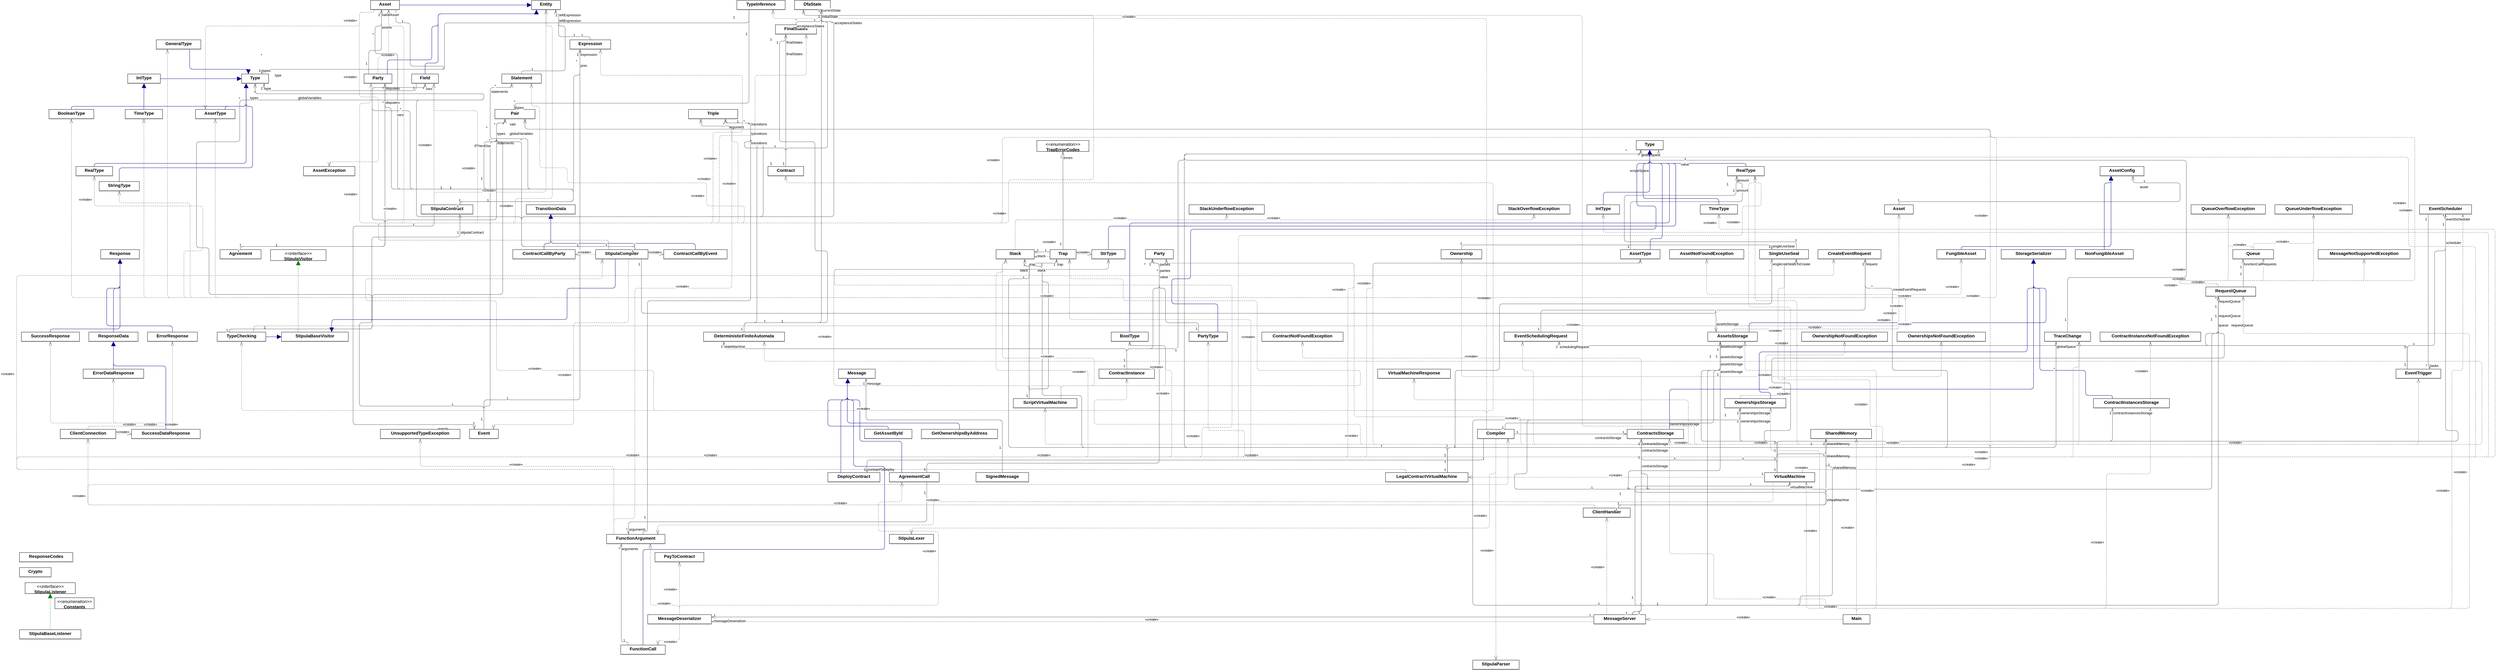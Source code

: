 <mxGraphModel dx="0" dy="0" grid="1" gridSize="10" guides="1" tooltips="1" connect="1" arrows="1" fold="1" page="0" pageScale="1" background="none" math="0" shadow="0">
  <root>
    <mxCell id="0" />
    <mxCell id="1" parent="0" />
    <mxCell id="node61" parent="1" vertex="1" value="&lt;p style=&quot;margin:0px;margin-top:4px;text-align:center;&quot;&gt;&lt;b&gt;Agreement&lt;/b&gt;&lt;/p&gt;&lt;hr size=&quot;1&quot;/&gt;" style="verticalAlign=top;align=left;overflow=fill;fontSize=14;fontFamily=Helvetica;html=1;rounded=0;shadow=0;comic=0;labelBackgroundColor=none;strokeWidth=1;">
      <mxGeometry x="478" y="781" width="131" height="30" as="geometry" />
    </mxCell>
    <mxCell id="node105" parent="1" vertex="1" value="&lt;p style=&quot;margin:0px;margin-top:4px;text-align:center;&quot;&gt;&lt;b&gt;AgreementCall&lt;/b&gt;&lt;/p&gt;&lt;hr size=&quot;1&quot;/&gt;" style="verticalAlign=top;align=left;overflow=fill;fontSize=14;fontFamily=Helvetica;html=1;rounded=0;shadow=0;comic=0;labelBackgroundColor=none;strokeWidth=1;">
      <mxGeometry x="2611" y="1492" width="159" height="30" as="geometry" />
    </mxCell>
    <mxCell id="node68" parent="1" vertex="1" value="&lt;p style=&quot;margin:0px;margin-top:4px;text-align:center;&quot;&gt;&lt;b&gt;Asset&lt;/b&gt;&lt;/p&gt;&lt;hr size=&quot;1&quot;/&gt;" style="verticalAlign=top;align=left;overflow=fill;fontSize=14;fontFamily=Helvetica;html=1;rounded=0;shadow=0;comic=0;labelBackgroundColor=none;strokeWidth=1;">
      <mxGeometry x="958" y="-14" width="92" height="30" as="geometry" />
    </mxCell>
    <mxCell id="node102" parent="1" vertex="1" value="&lt;p style=&quot;margin:0px;margin-top:4px;text-align:center;&quot;&gt;&lt;b&gt;Asset&lt;/b&gt;&lt;/p&gt;&lt;hr size=&quot;1&quot;/&gt;" style="verticalAlign=top;align=left;overflow=fill;fontSize=14;fontFamily=Helvetica;html=1;rounded=0;shadow=0;comic=0;labelBackgroundColor=none;strokeWidth=1;">
      <mxGeometry x="5782" y="638" width="92" height="30" as="geometry" />
    </mxCell>
    <mxCell id="node5" parent="1" vertex="1" value="&lt;p style=&quot;margin:0px;margin-top:4px;text-align:center;&quot;&gt;&lt;b&gt;AssetConfig&lt;/b&gt;&lt;/p&gt;&lt;hr size=&quot;1&quot;/&gt;" style="verticalAlign=top;align=left;overflow=fill;fontSize=14;fontFamily=Helvetica;html=1;rounded=0;shadow=0;comic=0;labelBackgroundColor=none;strokeWidth=1;">
      <mxGeometry x="6469" y="516" width="140" height="30" as="geometry" />
    </mxCell>
    <mxCell id="node93" parent="1" vertex="1" value="&lt;p style=&quot;margin:0px;margin-top:4px;text-align:center;&quot;&gt;&lt;b&gt;AssetException&lt;/b&gt;&lt;/p&gt;&lt;hr size=&quot;1&quot;/&gt;" style="verticalAlign=top;align=left;overflow=fill;fontSize=14;fontFamily=Helvetica;html=1;rounded=0;shadow=0;comic=0;labelBackgroundColor=none;strokeWidth=1;">
      <mxGeometry x="744" y="516" width="164" height="30" as="geometry" />
    </mxCell>
    <mxCell id="node57" parent="1" vertex="1" value="&lt;p style=&quot;margin:0px;margin-top:4px;text-align:center;&quot;&gt;&lt;b&gt;AssetNotFoundException&lt;/b&gt;&lt;/p&gt;&lt;hr size=&quot;1&quot;/&gt;" style="verticalAlign=top;align=left;overflow=fill;fontSize=14;fontFamily=Helvetica;html=1;rounded=0;shadow=0;comic=0;labelBackgroundColor=none;strokeWidth=1;">
      <mxGeometry x="5097" y="781" width="237" height="30" as="geometry" />
    </mxCell>
    <mxCell id="node3" parent="1" vertex="1" value="&lt;p style=&quot;margin:0px;margin-top:4px;text-align:center;&quot;&gt;&lt;b&gt;AssetType&lt;/b&gt;&lt;/p&gt;&lt;hr size=&quot;1&quot;/&gt;" style="verticalAlign=top;align=left;overflow=fill;fontSize=14;fontFamily=Helvetica;html=1;rounded=0;shadow=0;comic=0;labelBackgroundColor=none;strokeWidth=1;">
      <mxGeometry x="400" y="334" width="126" height="30" as="geometry" />
    </mxCell>
    <mxCell id="node97" parent="1" vertex="1" value="&lt;p style=&quot;margin:0px;margin-top:4px;text-align:center;&quot;&gt;&lt;b&gt;AssetType&lt;/b&gt;&lt;/p&gt;&lt;hr size=&quot;1&quot;/&gt;" style="verticalAlign=top;align=left;overflow=fill;fontSize=14;fontFamily=Helvetica;html=1;rounded=0;shadow=0;comic=0;labelBackgroundColor=none;strokeWidth=1;">
      <mxGeometry x="4941" y="781" width="126" height="30" as="geometry" />
    </mxCell>
    <mxCell id="node101" parent="1" vertex="1" value="&lt;p style=&quot;margin:0px;margin-top:4px;text-align:center;&quot;&gt;&lt;b&gt;AssetsStorage&lt;/b&gt;&lt;/p&gt;&lt;hr size=&quot;1&quot;/&gt;" style="verticalAlign=top;align=left;overflow=fill;fontSize=14;fontFamily=Helvetica;html=1;rounded=0;shadow=0;comic=0;labelBackgroundColor=none;strokeWidth=1;">
      <mxGeometry x="5219" y="1044" width="158" height="30" as="geometry" />
    </mxCell>
    <mxCell id="node104" parent="1" vertex="1" value="&lt;p style=&quot;margin:0px;margin-top:4px;text-align:center;&quot;&gt;&lt;b&gt;BoolType&lt;/b&gt;&lt;/p&gt;&lt;hr size=&quot;1&quot;/&gt;" style="verticalAlign=top;align=left;overflow=fill;fontSize=14;fontFamily=Helvetica;html=1;rounded=0;shadow=0;comic=0;labelBackgroundColor=none;strokeWidth=1;">
      <mxGeometry x="3318" y="1044" width="118" height="30" as="geometry" />
    </mxCell>
    <mxCell id="node56" parent="1" vertex="1" value="&lt;p style=&quot;margin:0px;margin-top:4px;text-align:center;&quot;&gt;&lt;b&gt;BooleanType&lt;/b&gt;&lt;/p&gt;&lt;hr size=&quot;1&quot;/&gt;" style="verticalAlign=top;align=left;overflow=fill;fontSize=14;fontFamily=Helvetica;html=1;rounded=0;shadow=0;comic=0;labelBackgroundColor=none;strokeWidth=1;">
      <mxGeometry x="-67" y="334" width="143" height="30" as="geometry" />
    </mxCell>
    <mxCell id="node91" parent="1" vertex="1" value="&lt;p style=&quot;margin:0px;margin-top:4px;text-align:center;&quot;&gt;&lt;b&gt;ClientConnection&lt;/b&gt;&lt;/p&gt;&lt;hr size=&quot;1&quot;/&gt;" style="verticalAlign=top;align=left;overflow=fill;fontSize=14;fontFamily=Helvetica;html=1;rounded=0;shadow=0;comic=0;labelBackgroundColor=none;strokeWidth=1;">
      <mxGeometry x="-31" y="1354" width="177" height="30" as="geometry" />
    </mxCell>
    <mxCell id="node95" parent="1" vertex="1" value="&lt;p style=&quot;margin:0px;margin-top:4px;text-align:center;&quot;&gt;&lt;b&gt;ClientHandler&lt;/b&gt;&lt;/p&gt;&lt;hr size=&quot;1&quot;/&gt;" style="verticalAlign=top;align=left;overflow=fill;fontSize=14;fontFamily=Helvetica;html=1;rounded=0;shadow=0;comic=0;labelBackgroundColor=none;strokeWidth=1;">
      <mxGeometry x="4822" y="1605" width="150" height="30" as="geometry" />
    </mxCell>
    <mxCell id="node80" parent="1" vertex="1" value="&lt;p style=&quot;margin:0px;margin-top:4px;text-align:center;&quot;&gt;&lt;b&gt;Compiler&lt;/b&gt;&lt;/p&gt;&lt;hr size=&quot;1&quot;/&gt;" style="verticalAlign=top;align=left;overflow=fill;fontSize=14;fontFamily=Helvetica;html=1;rounded=0;shadow=0;comic=0;labelBackgroundColor=none;strokeWidth=1;">
      <mxGeometry x="4485" y="1354" width="117" height="30" as="geometry" />
    </mxCell>
    <mxCell id="node20" parent="1" vertex="1" value="&lt;p style=&quot;margin:0px;margin-top:4px;text-align:center;&quot;&gt;&lt;i&gt;&amp;lt;&amp;lt;enumeration&amp;gt;&amp;gt;&lt;/i&gt;&lt;br/&gt;&lt;b&gt;Constants&lt;/b&gt;&lt;/p&gt;&lt;hr size=&quot;1&quot;/&gt;" style="verticalAlign=top;align=left;overflow=fill;fontSize=14;fontFamily=Helvetica;html=1;rounded=0;shadow=0;comic=0;labelBackgroundColor=none;strokeWidth=1;">
      <mxGeometry x="-48" y="1891" width="125" height="35" as="geometry" />
    </mxCell>
    <mxCell id="node55" parent="1" vertex="1" value="&lt;p style=&quot;margin:0px;margin-top:4px;text-align:center;&quot;&gt;&lt;b&gt;Contract&lt;/b&gt;&lt;/p&gt;&lt;hr size=&quot;1&quot;/&gt;" style="verticalAlign=top;align=left;overflow=fill;fontSize=14;fontFamily=Helvetica;html=1;rounded=0;shadow=0;comic=0;labelBackgroundColor=none;strokeWidth=1;">
      <mxGeometry x="2224" y="516" width="114" height="30" as="geometry" />
    </mxCell>
    <mxCell id="node0" parent="1" vertex="1" value="&lt;p style=&quot;margin:0px;margin-top:4px;text-align:center;&quot;&gt;&lt;b&gt;ContractCallByEvent&lt;/b&gt;&lt;/p&gt;&lt;hr size=&quot;1&quot;/&gt;" style="verticalAlign=top;align=left;overflow=fill;fontSize=14;fontFamily=Helvetica;html=1;rounded=0;shadow=0;comic=0;labelBackgroundColor=none;strokeWidth=1;">
      <mxGeometry x="1892" y="781" width="202" height="30" as="geometry" />
    </mxCell>
    <mxCell id="node33" parent="1" vertex="1" value="&lt;p style=&quot;margin:0px;margin-top:4px;text-align:center;&quot;&gt;&lt;b&gt;ContractCallByParty&lt;/b&gt;&lt;/p&gt;&lt;hr size=&quot;1&quot;/&gt;" style="verticalAlign=top;align=left;overflow=fill;fontSize=14;fontFamily=Helvetica;html=1;rounded=0;shadow=0;comic=0;labelBackgroundColor=none;strokeWidth=1;">
      <mxGeometry x="1411" y="781" width="199" height="30" as="geometry" />
    </mxCell>
    <mxCell id="node76" parent="1" vertex="1" value="&lt;p style=&quot;margin:0px;margin-top:4px;text-align:center;&quot;&gt;&lt;b&gt;ContractInstance&lt;/b&gt;&lt;/p&gt;&lt;hr size=&quot;1&quot;/&gt;" style="verticalAlign=top;align=left;overflow=fill;fontSize=14;fontFamily=Helvetica;html=1;rounded=0;shadow=0;comic=0;labelBackgroundColor=none;strokeWidth=1;">
      <mxGeometry x="3279" y="1162" width="177" height="30" as="geometry" />
    </mxCell>
    <mxCell id="node30" parent="1" vertex="1" value="&lt;p style=&quot;margin:0px;margin-top:4px;text-align:center;&quot;&gt;&lt;b&gt;ContractInstanceNotFoundException&lt;/b&gt;&lt;/p&gt;&lt;hr size=&quot;1&quot;/&gt;" style="verticalAlign=top;align=left;overflow=fill;fontSize=14;fontFamily=Helvetica;html=1;rounded=0;shadow=0;comic=0;labelBackgroundColor=none;strokeWidth=1;">
      <mxGeometry x="6469" y="1044" width="321" height="30" as="geometry" />
    </mxCell>
    <mxCell id="node45" parent="1" vertex="1" value="&lt;p style=&quot;margin:0px;margin-top:4px;text-align:center;&quot;&gt;&lt;b&gt;ContractInstancesStorage&lt;/b&gt;&lt;/p&gt;&lt;hr size=&quot;1&quot;/&gt;" style="verticalAlign=top;align=left;overflow=fill;fontSize=14;fontFamily=Helvetica;html=1;rounded=0;shadow=0;comic=0;labelBackgroundColor=none;strokeWidth=1;">
      <mxGeometry x="6448" y="1256" width="242" height="30" as="geometry" />
    </mxCell>
    <mxCell id="node46" parent="1" vertex="1" value="&lt;p style=&quot;margin:0px;margin-top:4px;text-align:center;&quot;&gt;&lt;b&gt;ContractNotFoundException&lt;/b&gt;&lt;/p&gt;&lt;hr size=&quot;1&quot;/&gt;" style="verticalAlign=top;align=left;overflow=fill;fontSize=14;fontFamily=Helvetica;html=1;rounded=0;shadow=0;comic=0;labelBackgroundColor=none;strokeWidth=1;">
      <mxGeometry x="3798" y="1044" width="259" height="30" as="geometry" />
    </mxCell>
    <mxCell id="node35" parent="1" vertex="1" value="&lt;p style=&quot;margin:0px;margin-top:4px;text-align:center;&quot;&gt;&lt;b&gt;ContractsStorage&lt;/b&gt;&lt;/p&gt;&lt;hr size=&quot;1&quot;/&gt;" style="verticalAlign=top;align=left;overflow=fill;fontSize=14;fontFamily=Helvetica;html=1;rounded=0;shadow=0;comic=0;labelBackgroundColor=none;strokeWidth=1;">
      <mxGeometry x="4962" y="1354" width="180" height="30" as="geometry" />
    </mxCell>
    <mxCell id="node53" parent="1" vertex="1" value="&lt;p style=&quot;margin:0px;margin-top:4px;text-align:center;&quot;&gt;&lt;b&gt;CreateEventRequest&lt;/b&gt;&lt;/p&gt;&lt;hr size=&quot;1&quot;/&gt;" style="verticalAlign=top;align=left;overflow=fill;fontSize=14;fontFamily=Helvetica;html=1;rounded=0;shadow=0;comic=0;labelBackgroundColor=none;strokeWidth=1;">
      <mxGeometry x="5570" y="781" width="201" height="30" as="geometry" />
    </mxCell>
    <mxCell id="node17" parent="1" vertex="1" value="&lt;p style=&quot;margin:0px;margin-top:4px;text-align:center;&quot;&gt;&lt;b&gt;Crypto&lt;/b&gt;&lt;/p&gt;&lt;hr size=&quot;1&quot;/&gt;" style="verticalAlign=top;align=left;overflow=fill;fontSize=14;fontFamily=Helvetica;html=1;rounded=0;shadow=0;comic=0;labelBackgroundColor=none;strokeWidth=1;">
      <mxGeometry x="-161" y="1795" width="101" height="30" as="geometry" />
    </mxCell>
    <mxCell id="node37" parent="1" vertex="1" value="&lt;p style=&quot;margin:0px;margin-top:4px;text-align:center;&quot;&gt;&lt;b&gt;DeployContract&lt;/b&gt;&lt;/p&gt;&lt;hr size=&quot;1&quot;/&gt;" style="verticalAlign=top;align=left;overflow=fill;fontSize=14;fontFamily=Helvetica;html=1;rounded=0;shadow=0;comic=0;labelBackgroundColor=none;strokeWidth=1;">
      <mxGeometry x="2415" y="1492" width="166" height="30" as="geometry" />
    </mxCell>
    <mxCell id="node43" parent="1" vertex="1" value="&lt;p style=&quot;margin:0px;margin-top:4px;text-align:center;&quot;&gt;&lt;b&gt;DeterministicFiniteAutomata&lt;/b&gt;&lt;/p&gt;&lt;hr size=&quot;1&quot;/&gt;" style="verticalAlign=top;align=left;overflow=fill;fontSize=14;fontFamily=Helvetica;html=1;rounded=0;shadow=0;comic=0;labelBackgroundColor=none;strokeWidth=1;">
      <mxGeometry x="2019" y="1044" width="258" height="30" as="geometry" />
    </mxCell>
    <mxCell id="node28" parent="1" vertex="1" value="&lt;p style=&quot;margin:0px;margin-top:4px;text-align:center;&quot;&gt;&lt;b&gt;DfaState&lt;/b&gt;&lt;/p&gt;&lt;hr size=&quot;1&quot;/&gt;" style="verticalAlign=top;align=left;overflow=fill;fontSize=14;fontFamily=Helvetica;html=1;rounded=0;shadow=0;comic=0;labelBackgroundColor=none;strokeWidth=1;">
      <mxGeometry x="2309" y="-14" width="114" height="30" as="geometry" />
    </mxCell>
    <mxCell id="node75" parent="1" vertex="1" value="&lt;p style=&quot;margin:0px;margin-top:4px;text-align:center;&quot;&gt;&lt;b&gt;Entity&lt;/b&gt;&lt;/p&gt;&lt;hr size=&quot;1&quot;/&gt;" style="verticalAlign=top;align=left;overflow=fill;fontSize=14;fontFamily=Helvetica;html=1;rounded=0;shadow=0;comic=0;labelBackgroundColor=none;strokeWidth=1;">
      <mxGeometry x="1471" y="-14" width="92" height="30" as="geometry" />
    </mxCell>
    <mxCell id="node103" parent="1" vertex="1" value="&lt;p style=&quot;margin:0px;margin-top:4px;text-align:center;&quot;&gt;&lt;b&gt;ErrorDataResponse&lt;/b&gt;&lt;/p&gt;&lt;hr size=&quot;1&quot;/&gt;" style="verticalAlign=top;align=left;overflow=fill;fontSize=14;fontFamily=Helvetica;html=1;rounded=0;shadow=0;comic=0;labelBackgroundColor=none;strokeWidth=1;">
      <mxGeometry x="42" y="1162" width="193" height="30" as="geometry" />
    </mxCell>
    <mxCell id="node44" parent="1" vertex="1" value="&lt;p style=&quot;margin:0px;margin-top:4px;text-align:center;&quot;&gt;&lt;b&gt;ErrorResponse&lt;/b&gt;&lt;/p&gt;&lt;hr size=&quot;1&quot;/&gt;" style="verticalAlign=top;align=left;overflow=fill;fontSize=14;fontFamily=Helvetica;html=1;rounded=0;shadow=0;comic=0;labelBackgroundColor=none;strokeWidth=1;">
      <mxGeometry x="247" y="1044" width="159" height="30" as="geometry" />
    </mxCell>
    <mxCell id="node62" parent="1" vertex="1" value="&lt;p style=&quot;margin:0px;margin-top:4px;text-align:center;&quot;&gt;&lt;b&gt;Event&lt;/b&gt;&lt;/p&gt;&lt;hr size=&quot;1&quot;/&gt;" style="verticalAlign=top;align=left;overflow=fill;fontSize=14;fontFamily=Helvetica;html=1;rounded=0;shadow=0;comic=0;labelBackgroundColor=none;strokeWidth=1;">
      <mxGeometry x="1273" y="1354" width="92" height="30" as="geometry" />
    </mxCell>
    <mxCell id="node48" parent="1" vertex="1" value="&lt;p style=&quot;margin:0px;margin-top:4px;text-align:center;&quot;&gt;&lt;b&gt;EventScheduler&lt;/b&gt;&lt;/p&gt;&lt;hr size=&quot;1&quot;/&gt;" style="verticalAlign=top;align=left;overflow=fill;fontSize=14;fontFamily=Helvetica;html=1;rounded=0;shadow=0;comic=0;labelBackgroundColor=none;strokeWidth=1;">
      <mxGeometry x="7487" y="638" width="166" height="30" as="geometry" />
    </mxCell>
    <mxCell id="node40" parent="1" vertex="1" value="&lt;p style=&quot;margin:0px;margin-top:4px;text-align:center;&quot;&gt;&lt;b&gt;EventSchedulingRequest&lt;/b&gt;&lt;/p&gt;&lt;hr size=&quot;1&quot;/&gt;" style="verticalAlign=top;align=left;overflow=fill;fontSize=14;fontFamily=Helvetica;html=1;rounded=0;shadow=0;comic=0;labelBackgroundColor=none;strokeWidth=1;">
      <mxGeometry x="4570" y="1044" width="234" height="30" as="geometry" />
    </mxCell>
    <mxCell id="node64" parent="1" vertex="1" value="&lt;p style=&quot;margin:0px;margin-top:4px;text-align:center;&quot;&gt;&lt;b&gt;EventTrigger&lt;/b&gt;&lt;/p&gt;&lt;hr size=&quot;1&quot;/&gt;" style="verticalAlign=top;align=left;overflow=fill;fontSize=14;fontFamily=Helvetica;html=1;rounded=0;shadow=0;comic=0;labelBackgroundColor=none;strokeWidth=1;">
      <mxGeometry x="7412" y="1162" width="143" height="30" as="geometry" />
    </mxCell>
    <mxCell id="node89" parent="1" vertex="1" value="&lt;p style=&quot;margin:0px;margin-top:4px;text-align:center;&quot;&gt;&lt;b&gt;Expression&lt;/b&gt;&lt;/p&gt;&lt;hr size=&quot;1&quot;/&gt;" style="verticalAlign=top;align=left;overflow=fill;fontSize=14;fontFamily=Helvetica;html=1;rounded=0;shadow=0;comic=0;labelBackgroundColor=none;strokeWidth=1;">
      <mxGeometry x="1593" y="112" width="130" height="30" as="geometry" />
    </mxCell>
    <mxCell id="node29" parent="1" vertex="1" value="&lt;p style=&quot;margin:0px;margin-top:4px;text-align:center;&quot;&gt;&lt;b&gt;Field&lt;/b&gt;&lt;/p&gt;&lt;hr size=&quot;1&quot;/&gt;" style="verticalAlign=top;align=left;overflow=fill;fontSize=14;fontFamily=Helvetica;html=1;rounded=0;shadow=0;comic=0;labelBackgroundColor=none;strokeWidth=1;">
      <mxGeometry x="1089" y="221" width="85" height="30" as="geometry" />
    </mxCell>
    <mxCell id="node42" parent="1" vertex="1" value="&lt;p style=&quot;margin:0px;margin-top:4px;text-align:center;&quot;&gt;&lt;b&gt;FinalStates&lt;/b&gt;&lt;/p&gt;&lt;hr size=&quot;1&quot;/&gt;" style="verticalAlign=top;align=left;overflow=fill;fontSize=14;fontFamily=Helvetica;html=1;rounded=0;shadow=0;comic=0;labelBackgroundColor=none;strokeWidth=1;">
      <mxGeometry x="2248" y="64" width="131" height="30" as="geometry" />
    </mxCell>
    <mxCell id="node47" parent="1" vertex="1" value="&lt;p style=&quot;margin:0px;margin-top:4px;text-align:center;&quot;&gt;&lt;b&gt;FunctionArgument&lt;/b&gt;&lt;/p&gt;&lt;hr size=&quot;1&quot;/&gt;" style="verticalAlign=top;align=left;overflow=fill;fontSize=14;fontFamily=Helvetica;html=1;rounded=0;shadow=0;comic=0;labelBackgroundColor=none;strokeWidth=1;">
      <mxGeometry x="1710" y="1689" width="186" height="30" as="geometry" />
    </mxCell>
    <mxCell id="node88" parent="1" vertex="1" value="&lt;p style=&quot;margin:0px;margin-top:4px;text-align:center;&quot;&gt;&lt;b&gt;FunctionCall&lt;/b&gt;&lt;/p&gt;&lt;hr size=&quot;1&quot;/&gt;" style="verticalAlign=top;align=left;overflow=fill;fontSize=14;fontFamily=Helvetica;html=1;rounded=0;shadow=0;comic=0;labelBackgroundColor=none;strokeWidth=1;">
      <mxGeometry x="1755" y="2042" width="142" height="30" as="geometry" />
    </mxCell>
    <mxCell id="node83" parent="1" vertex="1" value="&lt;p style=&quot;margin:0px;margin-top:4px;text-align:center;&quot;&gt;&lt;b&gt;FungibleAsset&lt;/b&gt;&lt;/p&gt;&lt;hr size=&quot;1&quot;/&gt;" style="verticalAlign=top;align=left;overflow=fill;fontSize=14;fontFamily=Helvetica;html=1;rounded=0;shadow=0;comic=0;labelBackgroundColor=none;strokeWidth=1;">
      <mxGeometry x="5949" y="781" width="155" height="30" as="geometry" />
    </mxCell>
    <mxCell id="node34" parent="1" vertex="1" value="&lt;p style=&quot;margin:0px;margin-top:4px;text-align:center;&quot;&gt;&lt;b&gt;GeneralType&lt;/b&gt;&lt;/p&gt;&lt;hr size=&quot;1&quot;/&gt;" style="verticalAlign=top;align=left;overflow=fill;fontSize=14;fontFamily=Helvetica;html=1;rounded=0;shadow=0;comic=0;labelBackgroundColor=none;strokeWidth=1;">
      <mxGeometry x="275" y="112" width="142" height="30" as="geometry" />
    </mxCell>
    <mxCell id="node21" parent="1" vertex="1" value="&lt;p style=&quot;margin:0px;margin-top:4px;text-align:center;&quot;&gt;&lt;b&gt;GetAssetById&lt;/b&gt;&lt;/p&gt;&lt;hr size=&quot;1&quot;/&gt;" style="verticalAlign=top;align=left;overflow=fill;fontSize=14;fontFamily=Helvetica;html=1;rounded=0;shadow=0;comic=0;labelBackgroundColor=none;strokeWidth=1;">
      <mxGeometry x="2532" y="1354" width="151" height="30" as="geometry" />
    </mxCell>
    <mxCell id="node87" parent="1" vertex="1" value="&lt;p style=&quot;margin:0px;margin-top:4px;text-align:center;&quot;&gt;&lt;b&gt;GetOwnershipsByAddress&lt;/b&gt;&lt;/p&gt;&lt;hr size=&quot;1&quot;/&gt;" style="verticalAlign=top;align=left;overflow=fill;fontSize=14;fontFamily=Helvetica;html=1;rounded=0;shadow=0;comic=0;labelBackgroundColor=none;strokeWidth=1;">
      <mxGeometry x="2713" y="1354" width="243" height="30" as="geometry" />
    </mxCell>
    <mxCell id="node72" parent="1" vertex="1" value="&lt;p style=&quot;margin:0px;margin-top:4px;text-align:center;&quot;&gt;&lt;b&gt;IntType&lt;/b&gt;&lt;/p&gt;&lt;hr size=&quot;1&quot;/&gt;" style="verticalAlign=top;align=left;overflow=fill;fontSize=14;fontFamily=Helvetica;html=1;rounded=0;shadow=0;comic=0;labelBackgroundColor=none;strokeWidth=1;">
      <mxGeometry x="4834" y="638" width="104" height="30" as="geometry" />
    </mxCell>
    <mxCell id="node82" parent="1" vertex="1" value="&lt;p style=&quot;margin:0px;margin-top:4px;text-align:center;&quot;&gt;&lt;b&gt;IntType&lt;/b&gt;&lt;/p&gt;&lt;hr size=&quot;1&quot;/&gt;" style="verticalAlign=top;align=left;overflow=fill;fontSize=14;fontFamily=Helvetica;html=1;rounded=0;shadow=0;comic=0;labelBackgroundColor=none;strokeWidth=1;">
      <mxGeometry x="184" y="221" width="104" height="30" as="geometry" />
    </mxCell>
    <mxCell id="node23" parent="1" vertex="1" value="&lt;p style=&quot;margin:0px;margin-top:4px;text-align:center;&quot;&gt;&lt;b&gt;LegalContractVirtualMachine&lt;/b&gt;&lt;/p&gt;&lt;hr size=&quot;1&quot;/&gt;" style="verticalAlign=top;align=left;overflow=fill;fontSize=14;fontFamily=Helvetica;html=1;rounded=0;shadow=0;comic=0;labelBackgroundColor=none;strokeWidth=1;">
      <mxGeometry x="4192" y="1492" width="263" height="30" as="geometry" />
    </mxCell>
    <mxCell id="node16" parent="1" vertex="1" value="&lt;p style=&quot;margin:0px;margin-top:4px;text-align:center;&quot;&gt;&lt;b&gt;Main&lt;/b&gt;&lt;/p&gt;&lt;hr size=&quot;1&quot;/&gt;" style="verticalAlign=top;align=left;overflow=fill;fontSize=14;fontFamily=Helvetica;html=1;rounded=0;shadow=0;comic=0;labelBackgroundColor=none;strokeWidth=1;">
      <mxGeometry x="5650" y="1945" width="86" height="30" as="geometry" />
    </mxCell>
    <mxCell id="node18" parent="1" vertex="1" value="&lt;p style=&quot;margin:0px;margin-top:4px;text-align:center;&quot;&gt;&lt;b&gt;Message&lt;/b&gt;&lt;/p&gt;&lt;hr size=&quot;1&quot;/&gt;" style="verticalAlign=top;align=left;overflow=fill;fontSize=14;fontFamily=Helvetica;html=1;rounded=0;shadow=0;comic=0;labelBackgroundColor=none;strokeWidth=1;">
      <mxGeometry x="2449" y="1162" width="117" height="30" as="geometry" />
    </mxCell>
    <mxCell id="node15" parent="1" vertex="1" value="&lt;p style=&quot;margin:0px;margin-top:4px;text-align:center;&quot;&gt;&lt;b&gt;MessageDeserializer&lt;/b&gt;&lt;/p&gt;&lt;hr size=&quot;1&quot;/&gt;" style="verticalAlign=top;align=left;overflow=fill;fontSize=14;fontFamily=Helvetica;html=1;rounded=0;shadow=0;comic=0;labelBackgroundColor=none;strokeWidth=1;">
      <mxGeometry x="1841" y="1945" width="203" height="30" as="geometry" />
    </mxCell>
    <mxCell id="node60" parent="1" vertex="1" value="&lt;p style=&quot;margin:0px;margin-top:4px;text-align:center;&quot;&gt;&lt;b&gt;MessageNotSupportedException&lt;/b&gt;&lt;/p&gt;&lt;hr size=&quot;1&quot;/&gt;" style="verticalAlign=top;align=left;overflow=fill;fontSize=14;fontFamily=Helvetica;html=1;rounded=0;shadow=0;comic=0;labelBackgroundColor=none;strokeWidth=1;">
      <mxGeometry x="7164" y="781" width="293" height="30" as="geometry" />
    </mxCell>
    <mxCell id="node39" parent="1" vertex="1" value="&lt;p style=&quot;margin:0px;margin-top:4px;text-align:center;&quot;&gt;&lt;b&gt;MessageServer&lt;/b&gt;&lt;/p&gt;&lt;hr size=&quot;1&quot;/&gt;" style="verticalAlign=top;align=left;overflow=fill;fontSize=14;fontFamily=Helvetica;html=1;rounded=0;shadow=0;comic=0;labelBackgroundColor=none;strokeWidth=1;">
      <mxGeometry x="4856" y="1945" width="165" height="30" as="geometry" />
    </mxCell>
    <mxCell id="node11" parent="1" vertex="1" value="&lt;p style=&quot;margin:0px;margin-top:4px;text-align:center;&quot;&gt;&lt;b&gt;NonFungibleAsset&lt;/b&gt;&lt;/p&gt;&lt;hr size=&quot;1&quot;/&gt;" style="verticalAlign=top;align=left;overflow=fill;fontSize=14;fontFamily=Helvetica;html=1;rounded=0;shadow=0;comic=0;labelBackgroundColor=none;strokeWidth=1;">
      <mxGeometry x="6390" y="781" width="185" height="30" as="geometry" />
    </mxCell>
    <mxCell id="node24" parent="1" vertex="1" value="&lt;p style=&quot;margin:0px;margin-top:4px;text-align:center;&quot;&gt;&lt;b&gt;Ownership&lt;/b&gt;&lt;/p&gt;&lt;hr size=&quot;1&quot;/&gt;" style="verticalAlign=top;align=left;overflow=fill;fontSize=14;fontFamily=Helvetica;html=1;rounded=0;shadow=0;comic=0;labelBackgroundColor=none;strokeWidth=1;">
      <mxGeometry x="4369" y="781" width="130" height="30" as="geometry" />
    </mxCell>
    <mxCell id="node84" parent="1" vertex="1" value="&lt;p style=&quot;margin:0px;margin-top:4px;text-align:center;&quot;&gt;&lt;b&gt;OwnershipNotFoundException&lt;/b&gt;&lt;/p&gt;&lt;hr size=&quot;1&quot;/&gt;" style="verticalAlign=top;align=left;overflow=fill;fontSize=14;fontFamily=Helvetica;html=1;rounded=0;shadow=0;comic=0;labelBackgroundColor=none;strokeWidth=1;">
      <mxGeometry x="5518" y="1044" width="274" height="30" as="geometry" />
    </mxCell>
    <mxCell id="node1" parent="1" vertex="1" value="&lt;p style=&quot;margin:0px;margin-top:4px;text-align:center;&quot;&gt;&lt;b&gt;OwnershipsNotFoundException&lt;/b&gt;&lt;/p&gt;&lt;hr size=&quot;1&quot;/&gt;" style="verticalAlign=top;align=left;overflow=fill;fontSize=14;fontFamily=Helvetica;html=1;rounded=0;shadow=0;comic=0;labelBackgroundColor=none;strokeWidth=1;">
      <mxGeometry x="5822" y="1044" width="282" height="30" as="geometry" />
    </mxCell>
    <mxCell id="node19" parent="1" vertex="1" value="&lt;p style=&quot;margin:0px;margin-top:4px;text-align:center;&quot;&gt;&lt;b&gt;OwnershipsStorage&lt;/b&gt;&lt;/p&gt;&lt;hr size=&quot;1&quot;/&gt;" style="verticalAlign=top;align=left;overflow=fill;fontSize=14;fontFamily=Helvetica;html=1;rounded=0;shadow=0;comic=0;labelBackgroundColor=none;strokeWidth=1;">
      <mxGeometry x="5273" y="1256" width="195" height="30" as="geometry" />
    </mxCell>
    <mxCell id="node98" parent="1" vertex="1" value="&lt;p style=&quot;margin:0px;margin-top:4px;text-align:center;&quot;&gt;&lt;b&gt;Pair&lt;K, V&gt;&lt;/b&gt;&lt;/p&gt;&lt;hr size=&quot;1&quot;/&gt;" style="verticalAlign=top;align=left;overflow=fill;fontSize=14;fontFamily=Helvetica;html=1;rounded=0;shadow=0;comic=0;labelBackgroundColor=none;strokeWidth=1;">
      <mxGeometry x="1354" y="334" width="128" height="30" as="geometry" />
    </mxCell>
    <mxCell id="node12" parent="1" vertex="1" value="&lt;p style=&quot;margin:0px;margin-top:4px;text-align:center;&quot;&gt;&lt;b&gt;Party&lt;/b&gt;&lt;/p&gt;&lt;hr size=&quot;1&quot;/&gt;" style="verticalAlign=top;align=left;overflow=fill;fontSize=14;fontFamily=Helvetica;html=1;rounded=0;shadow=0;comic=0;labelBackgroundColor=none;strokeWidth=1;">
      <mxGeometry x="3427" y="781" width="89" height="30" as="geometry" />
    </mxCell>
    <mxCell id="node67" parent="1" vertex="1" value="&lt;p style=&quot;margin:0px;margin-top:4px;text-align:center;&quot;&gt;&lt;b&gt;Party&lt;/b&gt;&lt;/p&gt;&lt;hr size=&quot;1&quot;/&gt;" style="verticalAlign=top;align=left;overflow=fill;fontSize=14;fontFamily=Helvetica;html=1;rounded=0;shadow=0;comic=0;labelBackgroundColor=none;strokeWidth=1;">
      <mxGeometry x="937" y="221" width="89" height="30" as="geometry" />
    </mxCell>
    <mxCell id="node8" parent="1" vertex="1" value="&lt;p style=&quot;margin:0px;margin-top:4px;text-align:center;&quot;&gt;&lt;b&gt;PartyType&lt;/b&gt;&lt;/p&gt;&lt;hr size=&quot;1&quot;/&gt;" style="verticalAlign=top;align=left;overflow=fill;fontSize=14;fontFamily=Helvetica;html=1;rounded=0;shadow=0;comic=0;labelBackgroundColor=none;strokeWidth=1;">
      <mxGeometry x="3566" y="1044" width="122" height="30" as="geometry" />
    </mxCell>
    <mxCell id="node66" parent="1" vertex="1" value="&lt;p style=&quot;margin:0px;margin-top:4px;text-align:center;&quot;&gt;&lt;b&gt;PayToContract&lt;/b&gt;&lt;/p&gt;&lt;hr size=&quot;1&quot;/&gt;" style="verticalAlign=top;align=left;overflow=fill;fontSize=14;fontFamily=Helvetica;html=1;rounded=0;shadow=0;comic=0;labelBackgroundColor=none;strokeWidth=1;">
      <mxGeometry x="1864" y="1747" width="156" height="30" as="geometry" />
    </mxCell>
    <mxCell id="node54" parent="1" vertex="1" value="&lt;p style=&quot;margin:0px;margin-top:4px;text-align:center;&quot;&gt;&lt;b&gt;Queue&lt;T&gt;&lt;/b&gt;&lt;/p&gt;&lt;hr size=&quot;1&quot;/&gt;" style="verticalAlign=top;align=left;overflow=fill;fontSize=14;fontFamily=Helvetica;html=1;rounded=0;shadow=0;comic=0;labelBackgroundColor=none;strokeWidth=1;">
      <mxGeometry x="6892" y="781" width="130" height="30" as="geometry" />
    </mxCell>
    <mxCell id="node7" parent="1" vertex="1" value="&lt;p style=&quot;margin:0px;margin-top:4px;text-align:center;&quot;&gt;&lt;b&gt;QueueOverflowException&lt;/b&gt;&lt;/p&gt;&lt;hr size=&quot;1&quot;/&gt;" style="verticalAlign=top;align=left;overflow=fill;fontSize=14;fontFamily=Helvetica;html=1;rounded=0;shadow=0;comic=0;labelBackgroundColor=none;strokeWidth=1;">
      <mxGeometry x="6759" y="638" width="237" height="30" as="geometry" />
    </mxCell>
    <mxCell id="node9" parent="1" vertex="1" value="&lt;p style=&quot;margin:0px;margin-top:4px;text-align:center;&quot;&gt;&lt;b&gt;QueueUnderflowException&lt;/b&gt;&lt;/p&gt;&lt;hr size=&quot;1&quot;/&gt;" style="verticalAlign=top;align=left;overflow=fill;fontSize=14;fontFamily=Helvetica;html=1;rounded=0;shadow=0;comic=0;labelBackgroundColor=none;strokeWidth=1;">
      <mxGeometry x="7026" y="638" width="247" height="30" as="geometry" />
    </mxCell>
    <mxCell id="node65" parent="1" vertex="1" value="&lt;p style=&quot;margin:0px;margin-top:4px;text-align:center;&quot;&gt;&lt;b&gt;RealType&lt;/b&gt;&lt;/p&gt;&lt;hr size=&quot;1&quot;/&gt;" style="verticalAlign=top;align=left;overflow=fill;fontSize=14;fontFamily=Helvetica;html=1;rounded=0;shadow=0;comic=0;labelBackgroundColor=none;strokeWidth=1;">
      <mxGeometry x="19" y="516" width="117" height="30" as="geometry" />
    </mxCell>
    <mxCell id="node90" parent="1" vertex="1" value="&lt;p style=&quot;margin:0px;margin-top:4px;text-align:center;&quot;&gt;&lt;b&gt;RealType&lt;/b&gt;&lt;/p&gt;&lt;hr size=&quot;1&quot;/&gt;" style="verticalAlign=top;align=left;overflow=fill;fontSize=14;fontFamily=Helvetica;html=1;rounded=0;shadow=0;comic=0;labelBackgroundColor=none;strokeWidth=1;">
      <mxGeometry x="5282" y="516" width="117" height="30" as="geometry" />
    </mxCell>
    <mxCell id="node32" parent="1" vertex="1" value="&lt;p style=&quot;margin:0px;margin-top:4px;text-align:center;&quot;&gt;&lt;b&gt;RequestQueue&lt;/b&gt;&lt;/p&gt;&lt;hr size=&quot;1&quot;/&gt;" style="verticalAlign=top;align=left;overflow=fill;fontSize=14;fontFamily=Helvetica;html=1;rounded=0;shadow=0;comic=0;labelBackgroundColor=none;strokeWidth=1;">
      <mxGeometry x="6806" y="900" width="159" height="30" as="geometry" />
    </mxCell>
    <mxCell id="node2" parent="1" vertex="1" value="&lt;p style=&quot;margin:0px;margin-top:4px;text-align:center;&quot;&gt;&lt;b&gt;Response&lt;/b&gt;&lt;/p&gt;&lt;hr size=&quot;1&quot;/&gt;" style="verticalAlign=top;align=left;overflow=fill;fontSize=14;fontFamily=Helvetica;html=1;rounded=0;shadow=0;comic=0;labelBackgroundColor=none;strokeWidth=1;">
      <mxGeometry x="98" y="781" width="123" height="30" as="geometry" />
    </mxCell>
    <mxCell id="node36" parent="1" vertex="1" value="&lt;p style=&quot;margin:0px;margin-top:4px;text-align:center;&quot;&gt;&lt;b&gt;ResponseCodes&lt;/b&gt;&lt;/p&gt;&lt;hr size=&quot;1&quot;/&gt;" style="verticalAlign=top;align=left;overflow=fill;fontSize=14;fontFamily=Helvetica;html=1;rounded=0;shadow=0;comic=0;labelBackgroundColor=none;strokeWidth=1;">
      <mxGeometry x="-161" y="1747" width="170" height="30" as="geometry" />
    </mxCell>
    <mxCell id="node63" parent="1" vertex="1" value="&lt;p style=&quot;margin:0px;margin-top:4px;text-align:center;&quot;&gt;&lt;b&gt;ResponseData&lt;/b&gt;&lt;/p&gt;&lt;hr size=&quot;1&quot;/&gt;" style="verticalAlign=top;align=left;overflow=fill;fontSize=14;fontFamily=Helvetica;html=1;rounded=0;shadow=0;comic=0;labelBackgroundColor=none;strokeWidth=1;">
      <mxGeometry x="60" y="1044" width="157" height="30" as="geometry" />
    </mxCell>
    <mxCell id="node13" parent="1" vertex="1" value="&lt;p style=&quot;margin:0px;margin-top:4px;text-align:center;&quot;&gt;&lt;b&gt;ScriptVirtualMachine&lt;/b&gt;&lt;/p&gt;&lt;hr size=&quot;1&quot;/&gt;" style="verticalAlign=top;align=left;overflow=fill;fontSize=14;fontFamily=Helvetica;html=1;rounded=0;shadow=0;comic=0;labelBackgroundColor=none;strokeWidth=1;">
      <mxGeometry x="3006" y="1256" width="203" height="30" as="geometry" />
    </mxCell>
    <mxCell id="node99" parent="1" vertex="1" value="&lt;p style=&quot;margin:0px;margin-top:4px;text-align:center;&quot;&gt;&lt;b&gt;SharedMemory&lt;T&gt;&lt;/b&gt;&lt;/p&gt;&lt;hr size=&quot;1&quot;/&gt;" style="verticalAlign=top;align=left;overflow=fill;fontSize=14;fontFamily=Helvetica;html=1;rounded=0;shadow=0;comic=0;labelBackgroundColor=none;strokeWidth=1;">
      <mxGeometry x="5547" y="1354" width="194" height="30" as="geometry" />
    </mxCell>
    <mxCell id="node6" parent="1" vertex="1" value="&lt;p style=&quot;margin:0px;margin-top:4px;text-align:center;&quot;&gt;&lt;b&gt;SignedMessage&lt;/b&gt;&lt;/p&gt;&lt;hr size=&quot;1&quot;/&gt;" style="verticalAlign=top;align=left;overflow=fill;fontSize=14;fontFamily=Helvetica;html=1;rounded=0;shadow=0;comic=0;labelBackgroundColor=none;strokeWidth=1;">
      <mxGeometry x="2887" y="1492" width="168" height="30" as="geometry" />
    </mxCell>
    <mxCell id="node94" parent="1" vertex="1" value="&lt;p style=&quot;margin:0px;margin-top:4px;text-align:center;&quot;&gt;&lt;b&gt;SingleUseSeal&lt;/b&gt;&lt;/p&gt;&lt;hr size=&quot;1&quot;/&gt;" style="verticalAlign=top;align=left;overflow=fill;fontSize=14;fontFamily=Helvetica;html=1;rounded=0;shadow=0;comic=0;labelBackgroundColor=none;strokeWidth=1;">
      <mxGeometry x="5384" y="781" width="156" height="30" as="geometry" />
    </mxCell>
    <mxCell id="node86" parent="1" vertex="1" value="&lt;p style=&quot;margin:0px;margin-top:4px;text-align:center;&quot;&gt;&lt;b&gt;Stack&lt;T&gt;&lt;/b&gt;&lt;/p&gt;&lt;hr size=&quot;1&quot;/&gt;" style="verticalAlign=top;align=left;overflow=fill;fontSize=14;fontFamily=Helvetica;html=1;rounded=0;shadow=0;comic=0;labelBackgroundColor=none;strokeWidth=1;">
      <mxGeometry x="2951" y="781" width="122" height="30" as="geometry" />
    </mxCell>
    <mxCell id="node14" parent="1" vertex="1" value="&lt;p style=&quot;margin:0px;margin-top:4px;text-align:center;&quot;&gt;&lt;b&gt;StackOverflowException&lt;/b&gt;&lt;/p&gt;&lt;hr size=&quot;1&quot;/&gt;" style="verticalAlign=top;align=left;overflow=fill;fontSize=14;fontFamily=Helvetica;html=1;rounded=0;shadow=0;comic=0;labelBackgroundColor=none;strokeWidth=1;">
      <mxGeometry x="4550" y="638" width="230" height="30" as="geometry" />
    </mxCell>
    <mxCell id="node22" parent="1" vertex="1" value="&lt;p style=&quot;margin:0px;margin-top:4px;text-align:center;&quot;&gt;&lt;b&gt;StackUnderflowException&lt;/b&gt;&lt;/p&gt;&lt;hr size=&quot;1&quot;/&gt;" style="verticalAlign=top;align=left;overflow=fill;fontSize=14;fontFamily=Helvetica;html=1;rounded=0;shadow=0;comic=0;labelBackgroundColor=none;strokeWidth=1;">
      <mxGeometry x="3566" y="638" width="240" height="30" as="geometry" />
    </mxCell>
    <mxCell id="node41" parent="1" vertex="1" value="&lt;p style=&quot;margin:0px;margin-top:4px;text-align:center;&quot;&gt;&lt;b&gt;Statement&lt;/b&gt;&lt;/p&gt;&lt;hr size=&quot;1&quot;/&gt;" style="verticalAlign=top;align=left;overflow=fill;fontSize=14;fontFamily=Helvetica;html=1;rounded=0;shadow=0;comic=0;labelBackgroundColor=none;strokeWidth=1;">
      <mxGeometry x="1376" y="221" width="126" height="30" as="geometry" />
    </mxCell>
    <mxCell id="node100" parent="1" vertex="1" value="&lt;p style=&quot;margin:0px;margin-top:4px;text-align:center;&quot;&gt;&lt;b&gt;StipulaBaseListener&lt;/b&gt;&lt;/p&gt;&lt;hr size=&quot;1&quot;/&gt;" style="verticalAlign=top;align=left;overflow=fill;fontSize=14;fontFamily=Helvetica;html=1;rounded=0;shadow=0;comic=0;labelBackgroundColor=none;strokeWidth=1;">
      <mxGeometry x="-161" y="1993" width="196" height="30" as="geometry" />
    </mxCell>
    <mxCell id="node78" parent="1" vertex="1" value="&lt;p style=&quot;margin:0px;margin-top:4px;text-align:center;&quot;&gt;&lt;b&gt;StipulaBaseVisitor&lt;T&gt;&lt;/b&gt;&lt;/p&gt;&lt;hr size=&quot;1&quot;/&gt;" style="verticalAlign=top;align=left;overflow=fill;fontSize=14;fontFamily=Helvetica;html=1;rounded=0;shadow=0;comic=0;labelBackgroundColor=none;strokeWidth=1;">
      <mxGeometry x="674" y="1044" width="213" height="30" as="geometry" />
    </mxCell>
    <mxCell id="node77" parent="1" vertex="1" value="&lt;p style=&quot;margin:0px;margin-top:4px;text-align:center;&quot;&gt;&lt;b&gt;StipulaCompiler&lt;/b&gt;&lt;/p&gt;&lt;hr size=&quot;1&quot;/&gt;" style="verticalAlign=top;align=left;overflow=fill;fontSize=14;fontFamily=Helvetica;html=1;rounded=0;shadow=0;comic=0;labelBackgroundColor=none;strokeWidth=1;">
      <mxGeometry x="1675" y="781" width="167" height="30" as="geometry" />
    </mxCell>
    <mxCell id="node85" parent="1" vertex="1" value="&lt;p style=&quot;margin:0px;margin-top:4px;text-align:center;&quot;&gt;&lt;b&gt;StipulaContract&lt;/b&gt;&lt;/p&gt;&lt;hr size=&quot;1&quot;/&gt;" style="verticalAlign=top;align=left;overflow=fill;fontSize=14;fontFamily=Helvetica;html=1;rounded=0;shadow=0;comic=0;labelBackgroundColor=none;strokeWidth=1;">
      <mxGeometry x="1119" y="638" width="165" height="30" as="geometry" />
    </mxCell>
    <mxCell id="node31" parent="1" vertex="1" value="&lt;p style=&quot;margin:0px;margin-top:4px;text-align:center;&quot;&gt;&lt;b&gt;StipulaLexer&lt;/b&gt;&lt;/p&gt;&lt;hr size=&quot;1&quot;/&gt;" style="verticalAlign=top;align=left;overflow=fill;fontSize=14;fontFamily=Helvetica;html=1;rounded=0;shadow=0;comic=0;labelBackgroundColor=none;strokeWidth=1;">
      <mxGeometry x="2611" y="1689" width="141" height="30" as="geometry" />
    </mxCell>
    <mxCell id="node70" parent="1" vertex="1" value="&lt;p style=&quot;margin:0px;margin-top:4px;text-align:center;&quot;&gt;&lt;i&gt;&amp;lt;&amp;lt;interface&amp;gt;&amp;gt;&lt;/i&gt;&lt;br/&gt;&lt;b&gt;StipulaListener&lt;/b&gt;&lt;/p&gt;&lt;hr size=&quot;1&quot;/&gt;" style="verticalAlign=top;align=left;overflow=fill;fontSize=14;fontFamily=Helvetica;html=1;rounded=0;shadow=0;comic=0;labelBackgroundColor=none;strokeWidth=1;">
      <mxGeometry x="-143" y="1843" width="160" height="35" as="geometry" />
    </mxCell>
    <mxCell id="node51" parent="1" vertex="1" value="&lt;p style=&quot;margin:0px;margin-top:4px;text-align:center;&quot;&gt;&lt;b&gt;StipulaParser&lt;/b&gt;&lt;/p&gt;&lt;hr size=&quot;1&quot;/&gt;" style="verticalAlign=top;align=left;overflow=fill;fontSize=14;fontFamily=Helvetica;html=1;rounded=0;shadow=0;comic=0;labelBackgroundColor=none;strokeWidth=1;">
      <mxGeometry x="4470" y="2090" width="148" height="30" as="geometry" />
    </mxCell>
    <mxCell id="node59" parent="1" vertex="1" value="&lt;p style=&quot;margin:0px;margin-top:4px;text-align:center;&quot;&gt;&lt;i&gt;&amp;lt;&amp;lt;interface&amp;gt;&amp;gt;&lt;/i&gt;&lt;br/&gt;&lt;b&gt;StipulaVisitor&lt;T&gt;&lt;/b&gt;&lt;/p&gt;&lt;hr size=&quot;1&quot;/&gt;" style="verticalAlign=top;align=left;overflow=fill;fontSize=14;fontFamily=Helvetica;html=1;rounded=0;shadow=0;comic=0;labelBackgroundColor=none;strokeWidth=1;">
      <mxGeometry x="639" y="781" width="177" height="35" as="geometry" />
    </mxCell>
    <mxCell id="node81" parent="1" vertex="1" value="&lt;p style=&quot;margin:0px;margin-top:4px;text-align:center;&quot;&gt;&lt;b&gt;StorageSerializer&lt;T&gt;&lt;/b&gt;&lt;/p&gt;&lt;hr size=&quot;1&quot;/&gt;" style="verticalAlign=top;align=left;overflow=fill;fontSize=14;fontFamily=Helvetica;html=1;rounded=0;shadow=0;comic=0;labelBackgroundColor=none;strokeWidth=1;">
      <mxGeometry x="6154" y="781" width="206" height="30" as="geometry" />
    </mxCell>
    <mxCell id="node106" parent="1" vertex="1" value="&lt;p style=&quot;margin:0px;margin-top:4px;text-align:center;&quot;&gt;&lt;b&gt;StrType&lt;/b&gt;&lt;/p&gt;&lt;hr size=&quot;1&quot;/&gt;" style="verticalAlign=top;align=left;overflow=fill;fontSize=14;fontFamily=Helvetica;html=1;rounded=0;shadow=0;comic=0;labelBackgroundColor=none;strokeWidth=1;">
      <mxGeometry x="3256" y="781" width="106" height="30" as="geometry" />
    </mxCell>
    <mxCell id="node96" parent="1" vertex="1" value="&lt;p style=&quot;margin:0px;margin-top:4px;text-align:center;&quot;&gt;&lt;b&gt;StringType&lt;/b&gt;&lt;/p&gt;&lt;hr size=&quot;1&quot;/&gt;" style="verticalAlign=top;align=left;overflow=fill;fontSize=14;fontFamily=Helvetica;html=1;rounded=0;shadow=0;comic=0;labelBackgroundColor=none;strokeWidth=1;">
      <mxGeometry x="93" y="564" width="128" height="30" as="geometry" />
    </mxCell>
    <mxCell id="node26" parent="1" vertex="1" value="&lt;p style=&quot;margin:0px;margin-top:4px;text-align:center;&quot;&gt;&lt;b&gt;SuccessDataResponse&lt;/b&gt;&lt;/p&gt;&lt;hr size=&quot;1&quot;/&gt;" style="verticalAlign=top;align=left;overflow=fill;fontSize=14;fontFamily=Helvetica;html=1;rounded=0;shadow=0;comic=0;labelBackgroundColor=none;strokeWidth=1;">
      <mxGeometry x="196" y="1354" width="219" height="30" as="geometry" />
    </mxCell>
    <mxCell id="node79" parent="1" vertex="1" value="&lt;p style=&quot;margin:0px;margin-top:4px;text-align:center;&quot;&gt;&lt;b&gt;SuccessResponse&lt;/b&gt;&lt;/p&gt;&lt;hr size=&quot;1&quot;/&gt;" style="verticalAlign=top;align=left;overflow=fill;fontSize=14;fontFamily=Helvetica;html=1;rounded=0;shadow=0;comic=0;labelBackgroundColor=none;strokeWidth=1;">
      <mxGeometry x="-155" y="1044" width="185" height="30" as="geometry" />
    </mxCell>
    <mxCell id="node38" parent="1" vertex="1" value="&lt;p style=&quot;margin:0px;margin-top:4px;text-align:center;&quot;&gt;&lt;b&gt;TimeType&lt;/b&gt;&lt;/p&gt;&lt;hr size=&quot;1&quot;/&gt;" style="verticalAlign=top;align=left;overflow=fill;fontSize=14;fontFamily=Helvetica;html=1;rounded=0;shadow=0;comic=0;labelBackgroundColor=none;strokeWidth=1;">
      <mxGeometry x="5195" y="638" width="119" height="30" as="geometry" />
    </mxCell>
    <mxCell id="node71" parent="1" vertex="1" value="&lt;p style=&quot;margin:0px;margin-top:4px;text-align:center;&quot;&gt;&lt;b&gt;TimeType&lt;/b&gt;&lt;/p&gt;&lt;hr size=&quot;1&quot;/&gt;" style="verticalAlign=top;align=left;overflow=fill;fontSize=14;fontFamily=Helvetica;html=1;rounded=0;shadow=0;comic=0;labelBackgroundColor=none;strokeWidth=1;">
      <mxGeometry x="176" y="334" width="119" height="30" as="geometry" />
    </mxCell>
    <mxCell id="node4" parent="1" vertex="1" value="&lt;p style=&quot;margin:0px;margin-top:4px;text-align:center;&quot;&gt;&lt;b&gt;TraceChange&lt;/b&gt;&lt;/p&gt;&lt;hr size=&quot;1&quot;/&gt;" style="verticalAlign=top;align=left;overflow=fill;fontSize=14;fontFamily=Helvetica;html=1;rounded=0;shadow=0;comic=0;labelBackgroundColor=none;strokeWidth=1;">
      <mxGeometry x="6292" y="1044" width="147" height="30" as="geometry" />
    </mxCell>
    <mxCell id="node69" parent="1" vertex="1" value="&lt;p style=&quot;margin:0px;margin-top:4px;text-align:center;&quot;&gt;&lt;b&gt;TransitionData&lt;/b&gt;&lt;/p&gt;&lt;hr size=&quot;1&quot;/&gt;" style="verticalAlign=top;align=left;overflow=fill;fontSize=14;fontFamily=Helvetica;html=1;rounded=0;shadow=0;comic=0;labelBackgroundColor=none;strokeWidth=1;">
      <mxGeometry x="1454" y="638" width="156" height="30" as="geometry" />
    </mxCell>
    <mxCell id="node49" parent="1" vertex="1" value="&lt;p style=&quot;margin:0px;margin-top:4px;text-align:center;&quot;&gt;&lt;b&gt;Trap&lt;/b&gt;&lt;/p&gt;&lt;hr size=&quot;1&quot;/&gt;" style="verticalAlign=top;align=left;overflow=fill;fontSize=14;fontFamily=Helvetica;html=1;rounded=0;shadow=0;comic=0;labelBackgroundColor=none;strokeWidth=1;">
      <mxGeometry x="3123" y="781" width="83" height="30" as="geometry" />
    </mxCell>
    <mxCell id="node74" parent="1" vertex="1" value="&lt;p style=&quot;margin:0px;margin-top:4px;text-align:center;&quot;&gt;&lt;i&gt;&amp;lt;&amp;lt;enumeration&amp;gt;&amp;gt;&lt;/i&gt;&lt;br/&gt;&lt;b&gt;TrapErrorCodes&lt;/b&gt;&lt;/p&gt;&lt;hr size=&quot;1&quot;/&gt;" style="verticalAlign=top;align=left;overflow=fill;fontSize=14;fontFamily=Helvetica;html=1;rounded=0;shadow=0;comic=0;labelBackgroundColor=none;strokeWidth=1;">
      <mxGeometry x="3081" y="433" width="166" height="35" as="geometry" />
    </mxCell>
    <mxCell id="node50" parent="1" vertex="1" value="&lt;p style=&quot;margin:0px;margin-top:4px;text-align:center;&quot;&gt;&lt;b&gt;Triple&lt;K, L, V&gt;&lt;/b&gt;&lt;/p&gt;&lt;hr size=&quot;1&quot;/&gt;" style="verticalAlign=top;align=left;overflow=fill;fontSize=14;fontFamily=Helvetica;html=1;rounded=0;shadow=0;comic=0;labelBackgroundColor=none;strokeWidth=1;">
      <mxGeometry x="1971" y="334" width="157" height="30" as="geometry" />
    </mxCell>
    <mxCell id="node27" parent="1" vertex="1" value="&lt;p style=&quot;margin:0px;margin-top:4px;text-align:center;&quot;&gt;&lt;b&gt;Type&lt;/b&gt;&lt;/p&gt;&lt;hr size=&quot;1&quot;/&gt;" style="verticalAlign=top;align=left;overflow=fill;fontSize=14;fontFamily=Helvetica;html=1;rounded=0;shadow=0;comic=0;labelBackgroundColor=none;strokeWidth=1;">
      <mxGeometry x="4991" y="433" width="86" height="30" as="geometry" />
    </mxCell>
    <mxCell id="node58" parent="1" vertex="1" value="&lt;p style=&quot;margin:0px;margin-top:4px;text-align:center;&quot;&gt;&lt;b&gt;Type&lt;/b&gt;&lt;/p&gt;&lt;hr size=&quot;1&quot;/&gt;" style="verticalAlign=top;align=left;overflow=fill;fontSize=14;fontFamily=Helvetica;html=1;rounded=0;shadow=0;comic=0;labelBackgroundColor=none;strokeWidth=1;">
      <mxGeometry x="547" y="221" width="86" height="30" as="geometry" />
    </mxCell>
    <mxCell id="node10" parent="1" vertex="1" value="&lt;p style=&quot;margin:0px;margin-top:4px;text-align:center;&quot;&gt;&lt;b&gt;TypeChecking&lt;/b&gt;&lt;/p&gt;&lt;hr size=&quot;1&quot;/&gt;" style="verticalAlign=top;align=left;overflow=fill;fontSize=14;fontFamily=Helvetica;html=1;rounded=0;shadow=0;comic=0;labelBackgroundColor=none;strokeWidth=1;">
      <mxGeometry x="469" y="1044" width="155" height="30" as="geometry" />
    </mxCell>
    <mxCell id="node92" parent="1" vertex="1" value="&lt;p style=&quot;margin:0px;margin-top:4px;text-align:center;&quot;&gt;&lt;b&gt;TypeInference&lt;/b&gt;&lt;/p&gt;&lt;hr size=&quot;1&quot;/&gt;" style="verticalAlign=top;align=left;overflow=fill;fontSize=14;fontFamily=Helvetica;html=1;rounded=0;shadow=0;comic=0;labelBackgroundColor=none;strokeWidth=1;">
      <mxGeometry x="2125" y="-14" width="154" height="30" as="geometry" />
    </mxCell>
    <mxCell id="node73" parent="1" vertex="1" value="&lt;p style=&quot;margin:0px;margin-top:4px;text-align:center;&quot;&gt;&lt;b&gt;UnsupportedTypeException&lt;/b&gt;&lt;/p&gt;&lt;hr size=&quot;1&quot;/&gt;" style="verticalAlign=top;align=left;overflow=fill;fontSize=14;fontFamily=Helvetica;html=1;rounded=0;shadow=0;comic=0;labelBackgroundColor=none;strokeWidth=1;">
      <mxGeometry x="989" y="1354" width="254" height="30" as="geometry" />
    </mxCell>
    <mxCell id="node52" parent="1" vertex="1" value="&lt;p style=&quot;margin:0px;margin-top:4px;text-align:center;&quot;&gt;&lt;b&gt;VirtualMachine&lt;/b&gt;&lt;/p&gt;&lt;hr size=&quot;1&quot;/&gt;" style="verticalAlign=top;align=left;overflow=fill;fontSize=14;fontFamily=Helvetica;html=1;rounded=0;shadow=0;comic=0;labelBackgroundColor=none;strokeWidth=1;">
      <mxGeometry x="5400" y="1492" width="160" height="30" as="geometry" />
    </mxCell>
    <mxCell id="node25" parent="1" vertex="1" value="&lt;p style=&quot;margin:0px;margin-top:4px;text-align:center;&quot;&gt;&lt;b&gt;VirtualMachineResponse&lt;/b&gt;&lt;/p&gt;&lt;hr size=&quot;1&quot;/&gt;" style="verticalAlign=top;align=left;overflow=fill;fontSize=14;fontFamily=Helvetica;html=1;rounded=0;shadow=0;comic=0;labelBackgroundColor=none;strokeWidth=1;">
      <mxGeometry x="4167" y="1162" width="232" height="30" as="geometry" />
    </mxCell>
    <mxCell id="edge203" edge="1" value="" parent="1" source="node61" target="node29" style="html=1;rounded=1;edgeStyle=orthogonalEdgeStyle;dashed=0;startArrow=diamondThinstartSize=12;endArrow=openThin;endSize=12;strokeColor=#595959;exitX=0.500;exitY=0.001;exitDx=0;exitDy=0;entryX=0.500;entryY=1.001;entryDx=0;entryDy=0;">
      <mxGeometry width="50" height="50" relative="1" as="geometry">
        <Array as="points">
          <mxPoint x="544" y="771" />
          <mxPoint x="1004" y="771" />
          <mxPoint x="1004" y="686" />
          <mxPoint x="963" y="686" />
          <mxPoint x="963" y="338" />
          <mxPoint x="963" y="338" />
          <mxPoint x="963" y="264" />
          <mxPoint x="1132" y="264" />
        </Array>
      </mxGeometry>
    </mxCell>
    <mxCell id="label1218" parent="edge203" vertex="1" connectable="0" value="1" style="edgeLabel;resizable=0;html=1;align=left;verticalAlign=top;strokeColor=default;">
      <mxGeometry x="538" y="753" as="geometry" />
    </mxCell>
    <mxCell id="label1222" parent="edge203" vertex="1" connectable="0" value="*" style="edgeLabel;resizable=0;html=1;align=left;verticalAlign=top;strokeColor=default;">
      <mxGeometry x="1122" y="255" as="geometry" />
    </mxCell>
    <mxCell id="label1223" parent="edge203" vertex="1" connectable="0" value="vars" style="edgeLabel;resizable=0;html=1;align=left;verticalAlign=top;strokeColor=default;">
      <mxGeometry x="1132" y="255" as="geometry" />
    </mxCell>
    <mxCell id="edge182" edge="1" value="" parent="1" source="node61" target="node98" style="html=1;rounded=1;edgeStyle=orthogonalEdgeStyle;dashed=0;startArrow=diamondThinstartSize=12;endArrow=openThin;endSize=12;strokeColor=#595959;exitX=0.500;exitY=0.001;exitDx=0;exitDy=0;entryX=0.250;entryY=1.001;entryDx=0;entryDy=0;">
      <mxGeometry width="50" height="50" relative="1" as="geometry">
        <Array as="points">
          <mxPoint x="544" y="771" />
          <mxPoint x="1004" y="771" />
          <mxPoint x="1004" y="686" />
          <mxPoint x="1359" y="686" />
          <mxPoint x="1359" y="377" />
          <mxPoint x="1386" y="377" />
        </Array>
      </mxGeometry>
    </mxCell>
    <mxCell id="label1092" parent="edge182" vertex="1" connectable="0" value="1" style="edgeLabel;resizable=0;html=1;align=left;verticalAlign=top;strokeColor=default;">
      <mxGeometry x="653" y="753" as="geometry" />
    </mxCell>
    <mxCell id="label1096" parent="edge182" vertex="1" connectable="0" value="*" style="edgeLabel;resizable=0;html=1;align=left;verticalAlign=top;strokeColor=default;">
      <mxGeometry x="1376" y="368" as="geometry" />
    </mxCell>
    <mxCell id="label1097" parent="edge182" vertex="1" connectable="0" value="vals" style="edgeLabel;resizable=0;html=1;align=left;verticalAlign=top;strokeColor=default;">
      <mxGeometry x="1399" y="368" as="geometry" />
    </mxCell>
    <mxCell id="edge218" edge="1" value="" parent="1" source="node61" target="node67" style="html=1;rounded=1;edgeStyle=orthogonalEdgeStyle;dashed=0;startArrow=diamondThinstartSize=12;endArrow=openThin;endSize=12;strokeColor=#595959;exitX=0.500;exitY=0.001;exitDx=0;exitDy=0;entryX=0.750;entryY=1.001;entryDx=0;entryDy=0;">
      <mxGeometry width="50" height="50" relative="1" as="geometry">
        <Array as="points">
          <mxPoint x="544" y="771" />
          <mxPoint x="1004" y="771" />
        </Array>
      </mxGeometry>
    </mxCell>
    <mxCell id="label1308" parent="edge218" vertex="1" connectable="0" value="1" style="edgeLabel;resizable=0;html=1;align=left;verticalAlign=top;strokeColor=default;">
      <mxGeometry x="532" y="772" as="geometry" />
    </mxCell>
    <mxCell id="label1312" parent="edge218" vertex="1" connectable="0" value="*" style="edgeLabel;resizable=0;html=1;align=left;verticalAlign=top;strokeColor=default;">
      <mxGeometry x="994" y="254" as="geometry" />
    </mxCell>
    <mxCell id="label1313" parent="edge218" vertex="1" connectable="0" value="disputers" style="edgeLabel;resizable=0;html=1;align=left;verticalAlign=top;strokeColor=default;">
      <mxGeometry x="1004" y="254" as="geometry" />
    </mxCell>
    <mxCell id="edge137" edge="1" value="" parent="1" source="node105" target="node47" style="html=1;rounded=1;edgeStyle=orthogonalEdgeStyle;dashed=0;startArrow=diamondThinstartSize=12;endArrow=openThin;endSize=12;strokeColor=#595959;exitX=0.750;exitY=1.001;exitDx=0;exitDy=0;entryX=0.375;entryY=0.001;entryDx=0;entryDy=0;">
      <mxGeometry width="50" height="50" relative="1" as="geometry">
        <Array as="points">
          <mxPoint x="2731" y="1649" />
          <mxPoint x="1780" y="1649" />
        </Array>
      </mxGeometry>
    </mxCell>
    <mxCell id="label822" parent="edge137" vertex="1" connectable="0" value="1" style="edgeLabel;resizable=0;html=1;align=left;verticalAlign=top;strokeColor=default;">
      <mxGeometry x="2719" y="1543" as="geometry" />
    </mxCell>
    <mxCell id="label826" parent="edge137" vertex="1" connectable="0" value="*" style="edgeLabel;resizable=0;html=1;align=left;verticalAlign=top;strokeColor=default;">
      <mxGeometry x="1770" y="1660" as="geometry" />
    </mxCell>
    <mxCell id="label827" parent="edge137" vertex="1" connectable="0" value="arguments" style="edgeLabel;resizable=0;html=1;align=left;verticalAlign=top;strokeColor=default;">
      <mxGeometry x="1780" y="1660" as="geometry" />
    </mxCell>
    <mxCell id="edge18" edge="1" value="" parent="1" source="node105" target="node18" style="html=1;rounded=1;edgeStyle=orthogonalEdgeStyle;dashed=0;startArrow=none;endArrow=block;endSize=12;strokeColor=#000082;exitX=0.250;exitY=0.002;exitDx=0;exitDy=0;entryX=0.250;entryY=1.001;entryDx=0;entryDy=0;">
      <mxGeometry width="50" height="50" relative="1" as="geometry">
        <Array as="points">
          <mxPoint x="2651" y="1392" />
          <mxPoint x="2517" y="1392" />
          <mxPoint x="2517" y="1260" />
          <mxPoint x="2477" y="1260" />
          <mxPoint x="2477" y="1205" />
          <mxPoint x="2478" y="1205" />
        </Array>
      </mxGeometry>
    </mxCell>
    <mxCell id="edge119" edge="1" value="" parent="1" source="node105" target="node12" style="html=1;rounded=1;edgeStyle=orthogonalEdgeStyle;dashed=0;startArrow=diamondThinstartSize=12;endArrow=openThin;endSize=12;strokeColor=#595959;exitX=0.750;exitY=0.001;exitDx=0;exitDy=0;entryX=0.250;entryY=1.001;entryDx=0;entryDy=0;">
      <mxGeometry width="50" height="50" relative="1" as="geometry">
        <Array as="points">
          <mxPoint x="2731" y="1462" />
          <mxPoint x="3471" y="1462" />
          <mxPoint x="3471" y="824" />
          <mxPoint x="3450" y="824" />
        </Array>
      </mxGeometry>
    </mxCell>
    <mxCell id="label714" parent="edge119" vertex="1" connectable="0" value="1" style="edgeLabel;resizable=0;html=1;align=left;verticalAlign=top;strokeColor=default;">
      <mxGeometry x="2719" y="1468" as="geometry" />
    </mxCell>
    <mxCell id="label718" parent="edge119" vertex="1" connectable="0" value="*" style="edgeLabel;resizable=0;html=1;align=left;verticalAlign=top;strokeColor=default;">
      <mxGeometry x="3421" y="815" as="geometry" />
    </mxCell>
    <mxCell id="label719" parent="edge119" vertex="1" connectable="0" value="parties" style="edgeLabel;resizable=0;html=1;align=left;verticalAlign=top;strokeColor=default;">
      <mxGeometry x="3471" y="815" as="geometry" />
    </mxCell>
    <mxCell id="edge98" edge="1" value="" parent="1" source="node102" target="node5" style="html=1;rounded=1;edgeStyle=orthogonalEdgeStyle;dashed=0;startArrow=diamondThinstartSize=12;endArrow=openThin;endSize=12;strokeColor=#595959;exitX=0.500;exitY=0.001;exitDx=0;exitDy=0;entryX=0.750;entryY=1.002;entryDx=0;entryDy=0;">
      <mxGeometry width="50" height="50" relative="1" as="geometry">
        <Array as="points">
          <mxPoint x="5828" y="628" />
          <mxPoint x="6724" y="628" />
          <mxPoint x="6724" y="568" />
          <mxPoint x="6574" y="568" />
        </Array>
      </mxGeometry>
    </mxCell>
    <mxCell id="label588" parent="edge98" vertex="1" connectable="0" value="1" style="edgeLabel;resizable=0;html=1;align=left;verticalAlign=top;strokeColor=default;">
      <mxGeometry x="5822" y="610" as="geometry" />
    </mxCell>
    <mxCell id="label592" parent="edge98" vertex="1" connectable="0" value="1" style="edgeLabel;resizable=0;html=1;align=left;verticalAlign=top;strokeColor=default;">
      <mxGeometry x="6605" y="550" as="geometry" />
    </mxCell>
    <mxCell id="label593" parent="edge98" vertex="1" connectable="0" value="asset" style="edgeLabel;resizable=0;html=1;align=left;verticalAlign=top;strokeColor=default;">
      <mxGeometry x="6594" y="568" as="geometry" />
    </mxCell>
    <mxCell id="edge210" edge="1" value="" parent="1" source="node68" target="node93" style="html=1;rounded=1;edgeStyle=orthogonalEdgeStyle;dashed=1;startArrow=none;endArrow=openThin;endSize=12;strokeColor=#595959;exitX=0.125;exitY=1.001;exitDx=0;exitDy=0;entryX=0.500;entryY=0.001;entryDx=0;entryDy=0;">
      <mxGeometry width="50" height="50" relative="1" as="geometry">
        <Array as="points">
          <mxPoint x="969" y="24" />
          <mxPoint x="922" y="24" />
          <mxPoint x="922" y="294" />
          <mxPoint x="983" y="294" />
          <mxPoint x="983" y="501" />
          <mxPoint x="826" y="501" />
        </Array>
      </mxGeometry>
    </mxCell>
    <mxCell id="label1262" parent="edge210" vertex="1" connectable="0" value="«create»" style="edgeLabel;resizable=0;html=1;align=left;verticalAlign=top;strokeColor=default;">
      <mxGeometry x="870" y="217" as="geometry" />
    </mxCell>
    <mxCell id="edge135" edge="1" value="" parent="1" source="node68" target="node3" style="html=1;rounded=1;edgeStyle=orthogonalEdgeStyle;dashed=1;startArrow=none;endArrow=openThin;endSize=12;strokeColor=#595959;exitX=0.125;exitY=1.001;exitDx=0;exitDy=0;entryX=0.250;entryY=0.001;entryDx=0;entryDy=0;">
      <mxGeometry width="50" height="50" relative="1" as="geometry">
        <Array as="points">
          <mxPoint x="969" y="24" />
          <mxPoint x="922" y="24" />
          <mxPoint x="922" y="68" />
          <mxPoint x="432" y="68" />
        </Array>
      </mxGeometry>
    </mxCell>
    <mxCell id="label812" parent="edge135" vertex="1" connectable="0" value="«create»" style="edgeLabel;resizable=0;html=1;align=left;verticalAlign=top;strokeColor=default;">
      <mxGeometry x="870" y="37" as="geometry" />
    </mxCell>
    <mxCell id="edge19" edge="1" value="" parent="1" source="node68" target="node75" style="html=1;rounded=1;edgeStyle=orthogonalEdgeStyle;dashed=0;startArrow=none;endArrow=block;endSize=12;strokeColor=#000082;exitX=1.000;exitY=0.500;exitDx=0;exitDy=0;entryX=0.000;entryY=0.500;entryDx=0;entryDy=0;">
      <mxGeometry width="50" height="50" relative="1" as="geometry">
        <Array as="points" />
      </mxGeometry>
    </mxCell>
    <mxCell id="edge192" edge="1" value="" parent="1" source="node68" target="node58" style="html=1;rounded=1;edgeStyle=orthogonalEdgeStyle;dashed=0;startArrow=diamondThinstartSize=12;endArrow=openThin;endSize=12;strokeColor=#595959;exitX=0.875;exitY=1.002;exitDx=0;exitDy=0;entryX=0.750;entryY=0.001;entryDx=0;entryDy=0;">
      <mxGeometry width="50" height="50" relative="1" as="geometry">
        <Array as="points">
          <mxPoint x="1038" y="58" />
          <mxPoint x="1084" y="58" />
          <mxPoint x="1084" y="196" />
          <mxPoint x="1193" y="196" />
          <mxPoint x="1193" y="206" />
          <mxPoint x="611" y="206" />
        </Array>
      </mxGeometry>
    </mxCell>
    <mxCell id="label1152" parent="edge192" vertex="1" connectable="0" value="1" style="edgeLabel;resizable=0;html=1;align=left;verticalAlign=top;strokeColor=default;">
      <mxGeometry x="1055" y="40" as="geometry" />
    </mxCell>
    <mxCell id="label1156" parent="edge192" vertex="1" connectable="0" value="1" style="edgeLabel;resizable=0;html=1;align=left;verticalAlign=top;strokeColor=default;">
      <mxGeometry x="599" y="197" as="geometry" />
    </mxCell>
    <mxCell id="label1157" parent="edge192" vertex="1" connectable="0" value="type" style="edgeLabel;resizable=0;html=1;align=left;verticalAlign=top;strokeColor=default;">
      <mxGeometry x="651" y="212" as="geometry" />
    </mxCell>
    <mxCell id="edge138" edge="1" value="" parent="1" source="node97" target="node90" style="html=1;rounded=1;edgeStyle=orthogonalEdgeStyle;dashed=0;startArrow=diamondThinstartSize=12;endArrow=openThin;endSize=12;strokeColor=#595959;exitX=0.250;exitY=0.001;exitDx=0;exitDy=0;entryX=0.250;entryY=1.002;entryDx=0;entryDy=0;">
      <mxGeometry width="50" height="50" relative="1" as="geometry">
        <Array as="points">
          <mxPoint x="4973" y="628" />
          <mxPoint x="5329" y="628" />
          <mxPoint x="5329" y="568" />
          <mxPoint x="5311" y="568" />
        </Array>
      </mxGeometry>
    </mxCell>
    <mxCell id="label828" parent="edge138" vertex="1" connectable="0" value="1" style="edgeLabel;resizable=0;html=1;align=left;verticalAlign=top;strokeColor=default;">
      <mxGeometry x="4961" y="758" as="geometry" />
    </mxCell>
    <mxCell id="label832" parent="edge138" vertex="1" connectable="0" value="1" style="edgeLabel;resizable=0;html=1;align=left;verticalAlign=top;strokeColor=default;">
      <mxGeometry x="5277" y="559" as="geometry" />
    </mxCell>
    <mxCell id="label833" parent="edge138" vertex="1" connectable="0" value="amount" style="edgeLabel;resizable=0;html=1;align=left;verticalAlign=top;strokeColor=default;">
      <mxGeometry x="5311" y="547" as="geometry" />
    </mxCell>
    <mxCell id="edge4" edge="1" value="" parent="1" source="node3" target="node58" style="html=1;rounded=1;edgeStyle=orthogonalEdgeStyle;dashed=0;startArrow=none;endArrow=block;endSize=12;strokeColor=#000082;exitX=0.750;exitY=0.001;exitDx=0;exitDy=0;entryX=0.167;entryY=1.001;entryDx=0;entryDy=0;">
      <mxGeometry width="50" height="50" relative="1" as="geometry">
        <Array as="points">
          <mxPoint x="495" y="324" />
          <mxPoint x="561" y="324" />
        </Array>
      </mxGeometry>
    </mxCell>
    <mxCell id="edge38" edge="1" value="" parent="1" source="node97" target="node27" style="html=1;rounded=1;edgeStyle=orthogonalEdgeStyle;dashed=0;startArrow=none;endArrow=block;endSize=12;strokeColor=#000082;exitX=0.750;exitY=0.001;exitDx=0;exitDy=0;entryX=0.500;entryY=1.002;entryDx=0;entryDy=0;">
      <mxGeometry width="50" height="50" relative="1" as="geometry">
        <Array as="points">
          <mxPoint x="5036" y="746" />
          <mxPoint x="5074" y="746" />
          <mxPoint x="5074" y="506" />
          <mxPoint x="5034" y="506" />
        </Array>
      </mxGeometry>
    </mxCell>
    <mxCell id="edge201" edge="1" value="" parent="1" source="node101" target="node102" style="html=1;rounded=1;edgeStyle=orthogonalEdgeStyle;dashed=1;startArrow=none;endArrow=openThin;endSize=12;strokeColor=#595959;exitX=0.500;exitY=0.001;exitDx=0;exitDy=0;entryX=0.500;entryY=1.002;entryDx=0;entryDy=0;">
      <mxGeometry width="50" height="50" relative="1" as="geometry">
        <Array as="points">
          <mxPoint x="5298" y="1034" />
          <mxPoint x="5828" y="1034" />
        </Array>
      </mxGeometry>
    </mxCell>
    <mxCell id="label1208" parent="edge201" vertex="1" connectable="0" value="«create»" style="edgeLabel;resizable=0;html=1;align=left;verticalAlign=top;strokeColor=default;">
      <mxGeometry x="5537" y="1015" as="geometry" />
    </mxCell>
    <mxCell id="edge176" edge="1" value="" parent="1" source="node101" target="node57" style="html=1;rounded=1;edgeStyle=orthogonalEdgeStyle;dashed=1;startArrow=none;endArrow=openThin;endSize=12;strokeColor=#595959;exitX=0.500;exitY=0.001;exitDx=0;exitDy=0;entryX=0.500;entryY=1.001;entryDx=0;entryDy=0;">
      <mxGeometry width="50" height="50" relative="1" as="geometry">
        <Array as="points">
          <mxPoint x="5298" y="1034" />
          <mxPoint x="5828" y="1034" />
          <mxPoint x="5828" y="924" />
          <mxPoint x="5216" y="924" />
        </Array>
      </mxGeometry>
    </mxCell>
    <mxCell id="label1058" parent="edge176" vertex="1" connectable="0" value="«create»" style="edgeLabel;resizable=0;html=1;align=left;verticalAlign=top;strokeColor=default;">
      <mxGeometry x="5776" y="970" as="geometry" />
    </mxCell>
    <mxCell id="edge219" edge="1" value="" parent="1" source="node101" target="node83" style="html=1;rounded=1;edgeStyle=orthogonalEdgeStyle;dashed=1;startArrow=none;endArrow=openThin;endSize=12;strokeColor=#595959;exitX=0.500;exitY=0.001;exitDx=0;exitDy=0;entryX=0.500;entryY=1.001;entryDx=0;entryDy=0;">
      <mxGeometry width="50" height="50" relative="1" as="geometry">
        <Array as="points">
          <mxPoint x="5298" y="1034" />
          <mxPoint x="5828" y="1034" />
          <mxPoint x="5828" y="924" />
          <mxPoint x="6027" y="924" />
        </Array>
      </mxGeometry>
    </mxCell>
    <mxCell id="label1316" parent="edge219" vertex="1" connectable="0" value="«create»" style="edgeLabel;resizable=0;html=1;align=left;verticalAlign=top;strokeColor=default;">
      <mxGeometry x="5975" y="886" as="geometry" />
    </mxCell>
    <mxCell id="edge8" edge="1" value="" parent="1" source="node101" target="node81" style="html=1;rounded=1;edgeStyle=orthogonalEdgeStyle;dashed=0;startArrow=none;endArrow=block;endSize=12;strokeColor=#000082;exitX=0.833;exitY=0.001;exitDx=0;exitDy=0;entryX=0.500;entryY=1.002;entryDx=0;entryDy=0;">
      <mxGeometry width="50" height="50" relative="1" as="geometry">
        <Array as="points">
          <mxPoint x="5350" y="1014" />
          <mxPoint x="6297" y="1014" />
          <mxPoint x="6297" y="904" />
          <mxPoint x="6257" y="904" />
        </Array>
      </mxGeometry>
    </mxCell>
    <mxCell id="edge3" edge="1" value="" parent="1" source="node104" target="node27" style="html=1;rounded=1;edgeStyle=orthogonalEdgeStyle;dashed=0;startArrow=none;endArrow=block;endSize=12;strokeColor=#000082;exitX=0.500;exitY=0.002;exitDx=0;exitDy=0;entryX=0.500;entryY=1.002;entryDx=0;entryDy=0;">
      <mxGeometry width="50" height="50" relative="1" as="geometry">
        <Array as="points">
          <mxPoint x="3377" y="696" />
          <mxPoint x="5097" y="696" />
          <mxPoint x="5097" y="506" />
          <mxPoint x="5034" y="506" />
        </Array>
      </mxGeometry>
    </mxCell>
    <mxCell id="edge0" edge="1" value="" parent="1" source="node56" target="node58" style="html=1;rounded=1;edgeStyle=orthogonalEdgeStyle;dashed=0;startArrow=none;endArrow=block;endSize=12;strokeColor=#000082;exitX=0.500;exitY=0.001;exitDx=0;exitDy=0;entryX=0.167;entryY=1.001;entryDx=0;entryDy=0;">
      <mxGeometry width="50" height="50" relative="1" as="geometry">
        <Array as="points">
          <mxPoint x="4" y="324" />
          <mxPoint x="561" y="324" />
        </Array>
      </mxGeometry>
    </mxCell>
    <mxCell id="edge39" edge="1" value="" parent="1" source="node91" target="node103" style="html=1;rounded=1;edgeStyle=orthogonalEdgeStyle;dashed=1;startArrow=none;endArrow=openThin;endSize=12;strokeColor=#595959;exitX=0.500;exitY=0.001;exitDx=0;exitDy=0;entryX=0.500;entryY=1.001;entryDx=0;entryDy=0;">
      <mxGeometry width="50" height="50" relative="1" as="geometry">
        <Array as="points">
          <mxPoint x="57" y="1344" />
          <mxPoint x="326" y="1344" />
          <mxPoint x="326" y="1334" />
          <mxPoint x="138" y="1334" />
        </Array>
      </mxGeometry>
    </mxCell>
    <mxCell id="label236" parent="edge39" vertex="1" connectable="0" value="«create»" style="edgeLabel;resizable=0;html=1;align=left;verticalAlign=top;strokeColor=default;">
      <mxGeometry x="233" y="1325" as="geometry" />
    </mxCell>
    <mxCell id="edge140" edge="1" value="" parent="1" source="node91" target="node44" style="html=1;rounded=1;edgeStyle=orthogonalEdgeStyle;dashed=1;startArrow=none;endArrow=openThin;endSize=12;strokeColor=#595959;exitX=0.500;exitY=0.001;exitDx=0;exitDy=0;entryX=0.500;entryY=1.001;entryDx=0;entryDy=0;">
      <mxGeometry width="50" height="50" relative="1" as="geometry">
        <Array as="points">
          <mxPoint x="57" y="1344" />
          <mxPoint x="326" y="1344" />
        </Array>
      </mxGeometry>
    </mxCell>
    <mxCell id="label842" parent="edge140" vertex="1" connectable="0" value="«create»" style="edgeLabel;resizable=0;html=1;align=left;verticalAlign=top;strokeColor=default;">
      <mxGeometry x="166" y="1325" as="geometry" />
    </mxCell>
    <mxCell id="edge97" edge="1" value="" parent="1" source="node91" target="node26" style="html=1;rounded=1;edgeStyle=orthogonalEdgeStyle;dashed=1;startArrow=none;endArrow=openThin;endSize=12;strokeColor=#595959;exitX=1.000;exitY=0.500;exitDx=0;exitDy=0;entryX=0.000;entryY=0.500;entryDx=0;entryDy=0;">
      <mxGeometry width="50" height="50" relative="1" as="geometry">
        <Array as="points" />
      </mxGeometry>
    </mxCell>
    <mxCell id="label584" parent="edge97" vertex="1" connectable="0" value="«create»" style="edgeLabel;resizable=0;html=1;align=left;verticalAlign=top;strokeColor=default;">
      <mxGeometry x="145" y="1349" as="geometry" />
    </mxCell>
    <mxCell id="edge114" edge="1" value="" parent="1" source="node91" target="node79" style="html=1;rounded=1;edgeStyle=orthogonalEdgeStyle;dashed=1;startArrow=none;endArrow=openThin;endSize=12;strokeColor=#595959;exitX=0.500;exitY=0.001;exitDx=0;exitDy=0;entryX=0.500;entryY=1.001;entryDx=0;entryDy=0;">
      <mxGeometry width="50" height="50" relative="1" as="geometry">
        <Array as="points">
          <mxPoint x="57" y="1344" />
          <mxPoint x="326" y="1344" />
          <mxPoint x="326" y="1334" />
          <mxPoint x="-63" y="1334" />
        </Array>
      </mxGeometry>
    </mxCell>
    <mxCell id="label686" parent="edge114" vertex="1" connectable="0" value="«create»" style="edgeLabel;resizable=0;html=1;align=left;verticalAlign=top;strokeColor=default;">
      <mxGeometry x="300" y="1325" as="geometry" />
    </mxCell>
    <mxCell id="edge96" edge="1" value="" parent="1" source="node95" target="node101" style="html=1;rounded=1;edgeStyle=orthogonalEdgeStyle;dashed=0;startArrow=diamondThinstartSize=12;endArrow=openThin;endSize=12;strokeColor=#595959;exitX=0.750;exitY=0.001;exitDx=0;exitDy=0;entryX=0.250;entryY=1.001;entryDx=0;entryDy=0;">
      <mxGeometry width="50" height="50" relative="1" as="geometry">
        <Array as="points">
          <mxPoint x="4935" y="1595" />
          <mxPoint x="5596" y="1595" />
          <mxPoint x="5596" y="1545" />
          <mxPoint x="4966" y="1545" />
          <mxPoint x="4966" y="1486" />
          <mxPoint x="5258" y="1486" />
        </Array>
      </mxGeometry>
    </mxCell>
    <mxCell id="label576" parent="edge96" vertex="1" connectable="0" value="1" style="edgeLabel;resizable=0;html=1;align=left;verticalAlign=top;strokeColor=default;">
      <mxGeometry x="4960" y="1527" as="geometry" />
    </mxCell>
    <mxCell id="label580" parent="edge96" vertex="1" connectable="0" value="1" style="edgeLabel;resizable=0;html=1;align=left;verticalAlign=top;strokeColor=default;">
      <mxGeometry x="5246" y="1166" as="geometry" />
    </mxCell>
    <mxCell id="label581" parent="edge96" vertex="1" connectable="0" value="assetsStorage" style="edgeLabel;resizable=0;html=1;align=left;verticalAlign=top;strokeColor=default;">
      <mxGeometry x="5258" y="1077" as="geometry" />
    </mxCell>
    <mxCell id="edge159" edge="1" value="" parent="1" source="node95" target="node91" style="html=1;rounded=1;edgeStyle=orthogonalEdgeStyle;dashed=1;startArrow=none;endArrow=openThin;endSize=12;strokeColor=#595959;exitX=0.250;exitY=0.001;exitDx=0;exitDy=0;entryX=0.500;entryY=1.001;entryDx=0;entryDy=0;">
      <mxGeometry width="50" height="50" relative="1" as="geometry">
        <Array as="points">
          <mxPoint x="4860" y="1595" />
          <mxPoint x="57" y="1595" />
        </Array>
      </mxGeometry>
    </mxCell>
    <mxCell id="label956" parent="edge159" vertex="1" connectable="0" value="«create»" style="edgeLabel;resizable=0;html=1;align=left;verticalAlign=top;strokeColor=default;">
      <mxGeometry x="2432" y="1576" as="geometry" />
    </mxCell>
    <mxCell id="edge40" edge="1" value="" parent="1" source="node95" target="node80" style="html=1;rounded=1;edgeStyle=orthogonalEdgeStyle;dashed=1;startArrow=none;endArrow=openThin;endSize=12;strokeColor=#595959;exitX=0.250;exitY=0.001;exitDx=0;exitDy=0;entryX=0.833;entryY=1.001;entryDx=0;entryDy=0;">
      <mxGeometry width="50" height="50" relative="1" as="geometry">
        <Array as="points">
          <mxPoint x="4860" y="1595" />
          <mxPoint x="57" y="1595" />
          <mxPoint x="57" y="1530" />
          <mxPoint x="4583" y="1530" />
        </Array>
      </mxGeometry>
    </mxCell>
    <mxCell id="label242" parent="edge40" vertex="1" connectable="0" value="«create»" style="edgeLabel;resizable=0;html=1;align=left;verticalAlign=top;strokeColor=default;">
      <mxGeometry x="5" y="1553" as="geometry" />
    </mxCell>
    <mxCell id="edge41" edge="1" value="" parent="1" source="node95" target="node35" style="html=1;rounded=1;edgeStyle=orthogonalEdgeStyle;dashed=0;startArrow=diamondThinstartSize=12;endArrow=openThin;endSize=12;strokeColor=#595959;exitX=0.750;exitY=0.001;exitDx=0;exitDy=0;entryX=0.250;entryY=1.001;entryDx=0;entryDy=0;">
      <mxGeometry width="50" height="50" relative="1" as="geometry">
        <Array as="points">
          <mxPoint x="4935" y="1595" />
          <mxPoint x="5596" y="1595" />
          <mxPoint x="5596" y="1545" />
          <mxPoint x="5027" y="1545" />
          <mxPoint x="5027" y="1496" />
          <mxPoint x="5007" y="1496" />
        </Array>
      </mxGeometry>
    </mxCell>
    <mxCell id="label246" parent="edge41" vertex="1" connectable="0" value="1" style="edgeLabel;resizable=0;html=1;align=left;verticalAlign=top;strokeColor=default;">
      <mxGeometry x="5021" y="1527" as="geometry" />
    </mxCell>
    <mxCell id="label250" parent="edge41" vertex="1" connectable="0" value="1" style="edgeLabel;resizable=0;html=1;align=left;verticalAlign=top;strokeColor=default;">
      <mxGeometry x="4995" y="1430" as="geometry" />
    </mxCell>
    <mxCell id="label251" parent="edge41" vertex="1" connectable="0" value="contractsStorage" style="edgeLabel;resizable=0;html=1;align=left;verticalAlign=top;strokeColor=default;">
      <mxGeometry x="5007" y="1458" as="geometry" />
    </mxCell>
    <mxCell id="edge80" edge="1" value="" parent="1" source="node95" target="node19" style="html=1;rounded=1;edgeStyle=orthogonalEdgeStyle;dashed=0;startArrow=diamondThinstartSize=12;endArrow=openThin;endSize=12;strokeColor=#595959;exitX=0.750;exitY=0.001;exitDx=0;exitDy=0;entryX=0.250;entryY=1.001;entryDx=0;entryDy=0;">
      <mxGeometry width="50" height="50" relative="1" as="geometry">
        <Array as="points">
          <mxPoint x="4935" y="1595" />
          <mxPoint x="5596" y="1595" />
          <mxPoint x="5596" y="1545" />
          <mxPoint x="4603" y="1545" />
          <mxPoint x="4603" y="1496" />
          <mxPoint x="4643" y="1496" />
          <mxPoint x="4643" y="1324" />
          <mxPoint x="5322" y="1324" />
        </Array>
      </mxGeometry>
    </mxCell>
    <mxCell id="label480" parent="edge80" vertex="1" connectable="0" value="1" style="edgeLabel;resizable=0;html=1;align=left;verticalAlign=top;strokeColor=default;">
      <mxGeometry x="4845" y="1527" as="geometry" />
    </mxCell>
    <mxCell id="label484" parent="edge80" vertex="1" connectable="0" value="1" style="edgeLabel;resizable=0;html=1;align=left;verticalAlign=top;strokeColor=default;">
      <mxGeometry x="5270" y="1295" as="geometry" />
    </mxCell>
    <mxCell id="label485" parent="edge80" vertex="1" connectable="0" value="ownershipsStorage" style="edgeLabel;resizable=0;html=1;align=left;verticalAlign=top;strokeColor=default;">
      <mxGeometry x="5096" y="1324" as="geometry" />
    </mxCell>
    <mxCell id="edge196" edge="1" value="" parent="1" source="node95" target="node32" style="html=1;rounded=1;edgeStyle=orthogonalEdgeStyle;dashed=0;startArrow=diamondThinstartSize=12;endArrow=openThin;endSize=12;strokeColor=#595959;exitX=0.750;exitY=0.001;exitDx=0;exitDy=0;entryX=0.250;entryY=1.001;entryDx=0;entryDy=0;">
      <mxGeometry width="50" height="50" relative="1" as="geometry">
        <Array as="points">
          <mxPoint x="4935" y="1595" />
          <mxPoint x="5596" y="1595" />
          <mxPoint x="5596" y="1545" />
          <mxPoint x="6825" y="1545" />
          <mxPoint x="6825" y="1048" />
          <mxPoint x="6845" y="1048" />
        </Array>
      </mxGeometry>
    </mxCell>
    <mxCell id="label1176" parent="edge196" vertex="1" connectable="0" value="1" style="edgeLabel;resizable=0;html=1;align=left;verticalAlign=top;strokeColor=default;">
      <mxGeometry x="4923" y="1596" as="geometry" />
    </mxCell>
    <mxCell id="label1180" parent="edge196" vertex="1" connectable="0" value="1" style="edgeLabel;resizable=0;html=1;align=left;verticalAlign=top;strokeColor=default;">
      <mxGeometry x="6819" y="990" as="geometry" />
    </mxCell>
    <mxCell id="label1181" parent="edge196" vertex="1" connectable="0" value="requestQueue" style="edgeLabel;resizable=0;html=1;align=left;verticalAlign=top;strokeColor=default;">
      <mxGeometry x="6885" y="1009" as="geometry" />
    </mxCell>
    <mxCell id="edge198" edge="1" value="" parent="1" source="node95" target="node99" style="html=1;rounded=1;edgeStyle=orthogonalEdgeStyle;dashed=0;startArrow=diamondThinstartSize=12;endArrow=openThin;endSize=12;strokeColor=#595959;exitX=0.750;exitY=0.001;exitDx=0;exitDy=0;entryX=0.250;entryY=1.001;entryDx=0;entryDy=0;">
      <mxGeometry width="50" height="50" relative="1" as="geometry">
        <Array as="points">
          <mxPoint x="4935" y="1595" />
          <mxPoint x="5596" y="1595" />
        </Array>
      </mxGeometry>
    </mxCell>
    <mxCell id="label1188" parent="edge198" vertex="1" connectable="0" value="1" style="edgeLabel;resizable=0;html=1;align=left;verticalAlign=top;strokeColor=default;">
      <mxGeometry x="4929" y="1577" as="geometry" />
    </mxCell>
    <mxCell id="label1192" parent="edge198" vertex="1" connectable="0" value="1" style="edgeLabel;resizable=0;html=1;align=left;verticalAlign=top;strokeColor=default;">
      <mxGeometry x="5584" y="1387" as="geometry" />
    </mxCell>
    <mxCell id="label1193" parent="edge198" vertex="1" connectable="0" value="sharedMemory" style="edgeLabel;resizable=0;html=1;align=left;verticalAlign=top;strokeColor=default;">
      <mxGeometry x="5596" y="1426" as="geometry" />
    </mxCell>
    <mxCell id="edge230" edge="1" value="" parent="1" source="node95" target="node52" style="html=1;rounded=1;edgeStyle=orthogonalEdgeStyle;dashed=0;startArrow=diamondThinstartSize=12;endArrow=openThin;endSize=12;strokeColor=#595959;exitX=0.750;exitY=0.001;exitDx=0;exitDy=0;entryX=0.500;entryY=1.001;entryDx=0;entryDy=0;">
      <mxGeometry width="50" height="50" relative="1" as="geometry">
        <Array as="points">
          <mxPoint x="4935" y="1595" />
          <mxPoint x="5596" y="1595" />
          <mxPoint x="5596" y="1555" />
          <mxPoint x="4987" y="1555" />
          <mxPoint x="4987" y="1535" />
          <mxPoint x="5480" y="1535" />
        </Array>
      </mxGeometry>
    </mxCell>
    <mxCell id="label1380" parent="edge230" vertex="1" connectable="0" value="1" style="edgeLabel;resizable=0;html=1;align=left;verticalAlign=top;strokeColor=default;">
      <mxGeometry x="4935" y="1546" as="geometry" />
    </mxCell>
    <mxCell id="label1384" parent="edge230" vertex="1" connectable="0" value="1" style="edgeLabel;resizable=0;html=1;align=left;verticalAlign=top;strokeColor=default;">
      <mxGeometry x="5590" y="1537" as="geometry" />
    </mxCell>
    <mxCell id="label1385" parent="edge230" vertex="1" connectable="0" value="virtualMachine" style="edgeLabel;resizable=0;html=1;align=left;verticalAlign=top;strokeColor=default;">
      <mxGeometry x="5596" y="1566" as="geometry" />
    </mxCell>
    <mxCell id="edge108" edge="1" value="" parent="1" source="node80" target="node101" style="html=1;rounded=1;edgeStyle=orthogonalEdgeStyle;dashed=0;startArrow=diamondThinstartSize=12;endArrow=openThin;endSize=12;strokeColor=#595959;exitX=0.750;exitY=0.001;exitDx=0;exitDy=0;entryX=0.250;entryY=1.002;entryDx=0;entryDy=0;">
      <mxGeometry width="50" height="50" relative="1" as="geometry">
        <Array as="points">
          <mxPoint x="4573" y="1334" />
          <mxPoint x="5238" y="1334" />
          <mxPoint x="5238" y="1166" />
          <mxPoint x="5258" y="1166" />
        </Array>
      </mxGeometry>
    </mxCell>
    <mxCell id="label648" parent="edge108" vertex="1" connectable="0" value="1" style="edgeLabel;resizable=0;html=1;align=left;verticalAlign=top;strokeColor=default;">
      <mxGeometry x="4561" y="1335" as="geometry" />
    </mxCell>
    <mxCell id="label652" parent="edge108" vertex="1" connectable="0" value="1" style="edgeLabel;resizable=0;html=1;align=left;verticalAlign=top;strokeColor=default;">
      <mxGeometry x="5242" y="1108" as="geometry" />
    </mxCell>
    <mxCell id="label653" parent="edge108" vertex="1" connectable="0" value="assetsStorage" style="edgeLabel;resizable=0;html=1;align=left;verticalAlign=top;strokeColor=default;">
      <mxGeometry x="5258" y="1110" as="geometry" />
    </mxCell>
    <mxCell id="edge61" edge="1" value="" parent="1" source="node80" target="node55" style="html=1;rounded=1;edgeStyle=orthogonalEdgeStyle;dashed=1;startArrow=none;endArrow=openThin;endSize=12;strokeColor=#595959;exitX=0.250;exitY=0.001;exitDx=0;exitDy=0;entryX=0.500;entryY=1.002;entryDx=0;entryDy=0;">
      <mxGeometry width="50" height="50" relative="1" as="geometry">
        <Array as="points">
          <mxPoint x="4514" y="1294" />
          <mxPoint x="4535" y="1294" />
          <mxPoint x="4535" y="568" />
          <mxPoint x="2281" y="568" />
        </Array>
      </mxGeometry>
    </mxCell>
    <mxCell id="label368" parent="edge61" vertex="1" connectable="0" value="«create»" style="edgeLabel;resizable=0;html=1;align=left;verticalAlign=top;strokeColor=default;">
      <mxGeometry x="4483" y="922" as="geometry" />
    </mxCell>
    <mxCell id="edge154" edge="1" value="" parent="1" source="node80" target="node35" style="html=1;rounded=1;edgeStyle=orthogonalEdgeStyle;dashed=0;startArrow=diamondThinstartSize=12;endArrow=openThin;endSize=12;strokeColor=#595959;exitX=1.000;exitY=0.500;exitDx=0;exitDy=0;entryX=0.000;entryY=0.500;entryDx=0;entryDy=0;">
      <mxGeometry width="50" height="50" relative="1" as="geometry">
        <Array as="points" />
      </mxGeometry>
    </mxCell>
    <mxCell id="label924" parent="edge154" vertex="1" connectable="0" value="1" style="edgeLabel;resizable=0;html=1;align=left;verticalAlign=top;strokeColor=default;">
      <mxGeometry x="4607" y="1350" as="geometry" />
    </mxCell>
    <mxCell id="label928" parent="edge154" vertex="1" connectable="0" value="1" style="edgeLabel;resizable=0;html=1;align=left;verticalAlign=top;strokeColor=default;">
      <mxGeometry x="4945" y="1350" as="geometry" />
    </mxCell>
    <mxCell id="label929" parent="edge154" vertex="1" connectable="0" value="contractsStorage" style="edgeLabel;resizable=0;html=1;align=left;verticalAlign=top;strokeColor=default;">
      <mxGeometry x="4858" y="1368" as="geometry" />
    </mxCell>
    <mxCell id="edge160" edge="1" value="" parent="1" source="node80" target="node37" style="html=1;rounded=1;edgeStyle=orthogonalEdgeStyle;dashed=0;startArrow=diamondThinstartSize=12;endArrow=openThin;endSize=12;strokeColor=#595959;exitX=0.167;exitY=1.001;exitDx=0;exitDy=0;entryX=0.750;entryY=0.001;entryDx=0;entryDy=0;">
      <mxGeometry width="50" height="50" relative="1" as="geometry">
        <Array as="points">
          <mxPoint x="4505" y="1452" />
          <mxPoint x="2540" y="1452" />
        </Array>
      </mxGeometry>
    </mxCell>
    <mxCell id="label960" parent="edge160" vertex="1" connectable="0" value="1" style="edgeLabel;resizable=0;html=1;align=left;verticalAlign=top;strokeColor=default;">
      <mxGeometry x="4499" y="1434" as="geometry" />
    </mxCell>
    <mxCell id="label964" parent="edge160" vertex="1" connectable="0" value="1" style="edgeLabel;resizable=0;html=1;align=left;verticalAlign=top;strokeColor=default;">
      <mxGeometry x="2528" y="1469" as="geometry" />
    </mxCell>
    <mxCell id="label965" parent="edge160" vertex="1" connectable="0" value="contractToDeploy" style="edgeLabel;resizable=0;html=1;align=left;verticalAlign=top;strokeColor=default;">
      <mxGeometry x="2540" y="1469" as="geometry" />
    </mxCell>
    <mxCell id="edge43" edge="1" value="" parent="1" source="node80" target="node77" style="html=1;rounded=1;edgeStyle=orthogonalEdgeStyle;dashed=1;startArrow=none;endArrow=openThin;endSize=12;strokeColor=#595959;exitX=0.250;exitY=0.001;exitDx=0;exitDy=0;entryX=0.125;entryY=1.001;entryDx=0;entryDy=0;">
      <mxGeometry width="50" height="50" relative="1" as="geometry">
        <Array as="points">
          <mxPoint x="4514" y="1294" />
          <mxPoint x="1860" y="1294" />
          <mxPoint x="1860" y="1166" />
          <mxPoint x="1359" y="1166" />
          <mxPoint x="1359" y="944" />
          <mxPoint x="942" y="944" />
          <mxPoint x="942" y="874" />
          <mxPoint x="1696" y="874" />
        </Array>
      </mxGeometry>
    </mxCell>
    <mxCell id="label260" parent="edge43" vertex="1" connectable="0" value="«create»" style="edgeLabel;resizable=0;html=1;align=left;verticalAlign=top;strokeColor=default;">
      <mxGeometry x="1458" y="1147" as="geometry" />
    </mxCell>
    <mxCell id="edge205" edge="1" value="" parent="1" source="node80" target="node31" style="html=1;rounded=1;edgeStyle=orthogonalEdgeStyle;dashed=1;startArrow=none;endArrow=openThin;endSize=12;strokeColor=#595959;exitX=0.500;exitY=1.001;exitDx=0;exitDy=0;entryX=0.500;entryY=0.001;entryDx=0;entryDy=0;">
      <mxGeometry width="50" height="50" relative="1" as="geometry">
        <Array as="points">
          <mxPoint x="4544" y="1496" />
          <mxPoint x="4523" y="1496" />
          <mxPoint x="4523" y="1669" />
          <mxPoint x="2682" y="1669" />
        </Array>
      </mxGeometry>
    </mxCell>
    <mxCell id="label1232" parent="edge205" vertex="1" connectable="0" value="«create»" style="edgeLabel;resizable=0;html=1;align=left;verticalAlign=top;strokeColor=default;">
      <mxGeometry x="4471" y="1616" as="geometry" />
    </mxCell>
    <mxCell id="edge95" edge="1" value="" parent="1" source="node80" target="node51" style="html=1;rounded=1;edgeStyle=orthogonalEdgeStyle;dashed=1;startArrow=none;endArrow=openThin;endSize=12;strokeColor=#595959;exitX=0.500;exitY=1.002;exitDx=0;exitDy=0;entryX=0.500;entryY=0.002;entryDx=0;entryDy=0;">
      <mxGeometry width="50" height="50" relative="1" as="geometry">
        <Array as="points" />
      </mxGeometry>
    </mxCell>
    <mxCell id="label572" parent="edge95" vertex="1" connectable="0" value="«create»" style="edgeLabel;resizable=0;html=1;align=left;verticalAlign=top;strokeColor=default;">
      <mxGeometry x="4492" y="1727" as="geometry" />
    </mxCell>
    <mxCell id="edge150" edge="1" value="" parent="1" source="node80" target="node10" style="html=1;rounded=1;edgeStyle=orthogonalEdgeStyle;dashed=1;startArrow=none;endArrow=openThin;endSize=12;strokeColor=#595959;exitX=0.250;exitY=0.001;exitDx=0;exitDy=0;entryX=0.500;entryY=1.001;entryDx=0;entryDy=0;">
      <mxGeometry width="50" height="50" relative="1" as="geometry">
        <Array as="points">
          <mxPoint x="4514" y="1294" />
          <mxPoint x="547" y="1294" />
        </Array>
      </mxGeometry>
    </mxCell>
    <mxCell id="label902" parent="edge150" vertex="1" connectable="0" value="«create»" style="edgeLabel;resizable=0;html=1;align=left;verticalAlign=top;strokeColor=default;">
      <mxGeometry x="2505" y="1275" as="geometry" />
    </mxCell>
    <mxCell id="edge126" edge="1" value="" parent="1" source="node80" target="node92" style="html=1;rounded=1;edgeStyle=orthogonalEdgeStyle;dashed=1;startArrow=none;endArrow=openThin;endSize=12;strokeColor=#595959;exitX=0.250;exitY=0.001;exitDx=0;exitDy=0;entryX=0.750;entryY=1.001;entryDx=0;entryDy=0;">
      <mxGeometry width="50" height="50" relative="1" as="geometry">
        <Array as="points">
          <mxPoint x="4514" y="44" />
          <mxPoint x="2240" y="44" />
        </Array>
      </mxGeometry>
    </mxCell>
    <mxCell id="label758" parent="edge126" vertex="1" connectable="0" value="«create»" style="edgeLabel;resizable=0;html=1;align=left;verticalAlign=top;strokeColor=default;">
      <mxGeometry x="3351" y="25" as="geometry" />
    </mxCell>
    <mxCell id="edge65" edge="1" value="" parent="1" source="node55" target="node28" style="html=1;rounded=1;edgeStyle=orthogonalEdgeStyle;dashed=0;startArrow=diamondThinstartSize=12;endArrow=openThin;endSize=12;strokeColor=#595959;exitX=0.500;exitY=0.001;exitDx=0;exitDy=0;entryX=0.750;entryY=1.001;entryDx=0;entryDy=0;">
      <mxGeometry width="50" height="50" relative="1" as="geometry">
        <Array as="points">
          <mxPoint x="2281" y="457" />
          <mxPoint x="2414" y="457" />
          <mxPoint x="2414" y="54" />
          <mxPoint x="2394" y="54" />
        </Array>
      </mxGeometry>
    </mxCell>
    <mxCell id="label390" parent="edge65" vertex="1" connectable="0" value="1" style="edgeLabel;resizable=0;html=1;align=left;verticalAlign=top;strokeColor=default;">
      <mxGeometry x="2269" y="493" as="geometry" />
    </mxCell>
    <mxCell id="label394" parent="edge65" vertex="1" connectable="0" value="1" style="edgeLabel;resizable=0;html=1;align=left;verticalAlign=top;strokeColor=default;">
      <mxGeometry x="2382" y="25" as="geometry" />
    </mxCell>
    <mxCell id="label395" parent="edge65" vertex="1" connectable="0" value="initialState" style="edgeLabel;resizable=0;html=1;align=left;verticalAlign=top;strokeColor=default;">
      <mxGeometry x="2394" y="25" as="geometry" />
    </mxCell>
    <mxCell id="edge74" edge="1" value="" parent="1" source="node55" target="node42" style="html=1;rounded=1;edgeStyle=orthogonalEdgeStyle;dashed=0;startArrow=diamondThinstartSize=12;endArrow=openThin;endSize=12;strokeColor=#595959;exitX=0.500;exitY=0.001;exitDx=0;exitDy=0;entryX=0.250;entryY=1.001;entryDx=0;entryDy=0;">
      <mxGeometry width="50" height="50" relative="1" as="geometry">
        <Array as="points" />
      </mxGeometry>
    </mxCell>
    <mxCell id="label444" parent="edge74" vertex="1" connectable="0" value="1" style="edgeLabel;resizable=0;html=1;align=left;verticalAlign=top;strokeColor=default;">
      <mxGeometry x="2229" y="493" as="geometry" />
    </mxCell>
    <mxCell id="label448" parent="edge74" vertex="1" connectable="0" value="1" style="edgeLabel;resizable=0;html=1;align=left;verticalAlign=top;strokeColor=default;">
      <mxGeometry x="2229" y="97" as="geometry" />
    </mxCell>
    <mxCell id="label449" parent="edge74" vertex="1" connectable="0" value="finalStates" style="edgeLabel;resizable=0;html=1;align=left;verticalAlign=top;strokeColor=default;">
      <mxGeometry x="2281" y="144" as="geometry" />
    </mxCell>
    <mxCell id="edge111" edge="1" value="" parent="1" source="node55" target="node50" style="html=1;rounded=1;edgeStyle=orthogonalEdgeStyle;dashed=0;startArrow=diamondThinstartSize=12;endArrow=openThin;endSize=12;strokeColor=#595959;exitX=0.500;exitY=0.001;exitDx=0;exitDy=0;entryX=0.750;entryY=1.001;entryDx=0;entryDy=0;">
      <mxGeometry width="50" height="50" relative="1" as="geometry">
        <Array as="points">
          <mxPoint x="2281" y="457" />
          <mxPoint x="2149" y="457" />
          <mxPoint x="2149" y="437" />
          <mxPoint x="2169" y="437" />
          <mxPoint x="2169" y="377" />
          <mxPoint x="2089" y="377" />
        </Array>
      </mxGeometry>
    </mxCell>
    <mxCell id="label666" parent="edge111" vertex="1" connectable="0" value="1" style="edgeLabel;resizable=0;html=1;align=left;verticalAlign=top;strokeColor=default;">
      <mxGeometry x="2242" y="439" as="geometry" />
    </mxCell>
    <mxCell id="label670" parent="edge111" vertex="1" connectable="0" value="*" style="edgeLabel;resizable=0;html=1;align=left;verticalAlign=top;strokeColor=default;">
      <mxGeometry x="2079" y="368" as="geometry" />
    </mxCell>
    <mxCell id="label671" parent="edge111" vertex="1" connectable="0" value="transitions" style="edgeLabel;resizable=0;html=1;align=left;verticalAlign=top;strokeColor=default;">
      <mxGeometry x="2169" y="398" as="geometry" />
    </mxCell>
    <mxCell id="edge35" edge="1" value="" parent="1" source="node0" target="node69" style="html=1;rounded=1;edgeStyle=orthogonalEdgeStyle;dashed=0;startArrow=none;endArrow=block;endSize=12;strokeColor=#000082;exitX=0.500;exitY=0.001;exitDx=0;exitDy=0;entryX=0.500;entryY=1.002;entryDx=0;entryDy=0;">
      <mxGeometry width="50" height="50" relative="1" as="geometry">
        <Array as="points">
          <mxPoint x="1993" y="761" />
          <mxPoint x="1532" y="761" />
        </Array>
      </mxGeometry>
    </mxCell>
    <mxCell id="edge21" edge="1" value="" parent="1" source="node33" target="node69" style="html=1;rounded=1;edgeStyle=orthogonalEdgeStyle;dashed=0;startArrow=none;endArrow=block;endSize=12;strokeColor=#000082;exitX=0.500;exitY=0.001;exitDx=0;exitDy=0;entryX=0.500;entryY=1.002;entryDx=0;entryDy=0;">
      <mxGeometry width="50" height="50" relative="1" as="geometry">
        <Array as="points">
          <mxPoint x="1510" y="761" />
          <mxPoint x="1532" y="761" />
        </Array>
      </mxGeometry>
    </mxCell>
    <mxCell id="edge102" edge="1" value="" parent="1" source="node76" target="node43" style="html=1;rounded=1;edgeStyle=orthogonalEdgeStyle;dashed=0;startArrow=diamondThinstartSize=12;endArrow=openThin;endSize=12;strokeColor=#595959;exitX=0.500;exitY=0.001;exitDx=0;exitDy=0;entryX=0.250;entryY=1.002;entryDx=0;entryDy=0;">
      <mxGeometry width="50" height="50" relative="1" as="geometry">
        <Array as="points">
          <mxPoint x="3367" y="1097" />
          <mxPoint x="2084" y="1097" />
        </Array>
      </mxGeometry>
    </mxCell>
    <mxCell id="label612" parent="edge102" vertex="1" connectable="0" value="1" style="edgeLabel;resizable=0;html=1;align=left;verticalAlign=top;strokeColor=default;">
      <mxGeometry x="3355" y="1120" as="geometry" />
    </mxCell>
    <mxCell id="label616" parent="edge102" vertex="1" connectable="0" value="1" style="edgeLabel;resizable=0;html=1;align=left;verticalAlign=top;strokeColor=default;">
      <mxGeometry x="2072" y="1077" as="geometry" />
    </mxCell>
    <mxCell id="label617" parent="edge102" vertex="1" connectable="0" value="stateMachine" style="edgeLabel;resizable=0;html=1;align=left;verticalAlign=top;strokeColor=default;">
      <mxGeometry x="2084" y="1077" as="geometry" />
    </mxCell>
    <mxCell id="edge172" edge="1" value="" parent="1" source="node76" target="node12" style="html=1;rounded=1;edgeStyle=orthogonalEdgeStyle;dashed=0;startArrow=diamondThinstartSize=12;endArrow=openThin;endSize=12;strokeColor=#595959;exitX=0.500;exitY=0.001;exitDx=0;exitDy=0;entryX=0.250;entryY=1.001;entryDx=0;entryDy=0;">
      <mxGeometry width="50" height="50" relative="1" as="geometry">
        <Array as="points">
          <mxPoint x="3367" y="1097" />
          <mxPoint x="3451" y="1097" />
          <mxPoint x="3451" y="904" />
          <mxPoint x="3471" y="904" />
          <mxPoint x="3471" y="824" />
          <mxPoint x="3450" y="824" />
        </Array>
      </mxGeometry>
    </mxCell>
    <mxCell id="label1032" parent="edge172" vertex="1" connectable="0" value="1" style="edgeLabel;resizable=0;html=1;align=left;verticalAlign=top;strokeColor=default;">
      <mxGeometry x="3355" y="1139" as="geometry" />
    </mxCell>
    <mxCell id="label1036" parent="edge172" vertex="1" connectable="0" value="*" style="edgeLabel;resizable=0;html=1;align=left;verticalAlign=top;strokeColor=default;">
      <mxGeometry x="3461" y="835" as="geometry" />
    </mxCell>
    <mxCell id="label1037" parent="edge172" vertex="1" connectable="0" value="parties" style="edgeLabel;resizable=0;html=1;align=left;verticalAlign=top;strokeColor=default;">
      <mxGeometry x="3471" y="835" as="geometry" />
    </mxCell>
    <mxCell id="edge99" edge="1" value="" parent="1" source="node76" target="node27" style="html=1;rounded=1;edgeStyle=orthogonalEdgeStyle;dashed=0;startArrow=diamondThinstartSize=12;endArrow=openThin;endSize=12;strokeColor=#595959;exitX=0.500;exitY=0.001;exitDx=0;exitDy=0;entryX=0.167;entryY=1.001;entryDx=0;entryDy=0;">
      <mxGeometry width="50" height="50" relative="1" as="geometry">
        <Array as="points">
          <mxPoint x="3367" y="1097" />
          <mxPoint x="3531" y="1097" />
          <mxPoint x="3531" y="496" />
          <mxPoint x="3551" y="496" />
          <mxPoint x="3551" y="476" />
          <mxPoint x="5005" y="476" />
        </Array>
      </mxGeometry>
    </mxCell>
    <mxCell id="label594" parent="edge99" vertex="1" connectable="0" value="1" style="edgeLabel;resizable=0;html=1;align=left;verticalAlign=top;strokeColor=default;">
      <mxGeometry x="3519" y="1088" as="geometry" />
    </mxCell>
    <mxCell id="label598" parent="edge99" vertex="1" connectable="0" value="*" style="edgeLabel;resizable=0;html=1;align=left;verticalAlign=top;strokeColor=default;">
      <mxGeometry x="4995" y="467" as="geometry" />
    </mxCell>
    <mxCell id="label599" parent="edge99" vertex="1" connectable="0" value="globalSpace" style="edgeLabel;resizable=0;html=1;align=left;verticalAlign=top;strokeColor=default;">
      <mxGeometry x="5005" y="466" as="geometry" />
    </mxCell>
    <mxCell id="edge156" edge="1" value="" parent="1" source="node45" target="node30" style="html=1;rounded=1;edgeStyle=orthogonalEdgeStyle;dashed=1;startArrow=none;endArrow=openThin;endSize=12;strokeColor=#595959;exitX=0.750;exitY=0.002;exitDx=0;exitDy=0;entryX=0.500;entryY=1.002;entryDx=0;entryDy=0;">
      <mxGeometry width="50" height="50" relative="1" as="geometry">
        <Array as="points" />
      </mxGeometry>
    </mxCell>
    <mxCell id="label938" parent="edge156" vertex="1" connectable="0" value="«create»" style="edgeLabel;resizable=0;html=1;align=left;verticalAlign=top;strokeColor=default;">
      <mxGeometry x="6578" y="1155" as="geometry" />
    </mxCell>
    <mxCell id="edge36" edge="1" value="" parent="1" source="node45" target="node81" style="html=1;rounded=1;edgeStyle=orthogonalEdgeStyle;dashed=0;startArrow=none;endArrow=block;endSize=12;strokeColor=#000082;exitX=0.250;exitY=0.001;exitDx=0;exitDy=0;entryX=0.500;entryY=1.002;entryDx=0;entryDy=0;">
      <mxGeometry width="50" height="50" relative="1" as="geometry">
        <Array as="points">
          <mxPoint x="6509" y="1246" />
          <mxPoint x="6423" y="1246" />
          <mxPoint x="6423" y="1166" />
          <mxPoint x="6277" y="1166" />
          <mxPoint x="6277" y="904" />
          <mxPoint x="6257" y="904" />
        </Array>
      </mxGeometry>
    </mxCell>
    <mxCell id="edge193" edge="1" value="" parent="1" source="node35" target="node46" style="html=1;rounded=1;edgeStyle=orthogonalEdgeStyle;dashed=1;startArrow=none;endArrow=openThin;endSize=12;strokeColor=#595959;exitX=0.250;exitY=0.001;exitDx=0;exitDy=0;entryX=0.500;entryY=1.001;entryDx=0;entryDy=0;">
      <mxGeometry width="50" height="50" relative="1" as="geometry">
        <Array as="points">
          <mxPoint x="5007" y="1127" />
          <mxPoint x="3928" y="1127" />
        </Array>
      </mxGeometry>
    </mxCell>
    <mxCell id="label1160" parent="edge193" vertex="1" connectable="0" value="«create»" style="edgeLabel;resizable=0;html=1;align=left;verticalAlign=top;strokeColor=default;">
      <mxGeometry x="4442" y="1108" as="geometry" />
    </mxCell>
    <mxCell id="edge29" edge="1" value="" parent="1" source="node35" target="node81" style="html=1;rounded=1;edgeStyle=orthogonalEdgeStyle;dashed=0;startArrow=none;endArrow=block;endSize=12;strokeColor=#000082;exitX=0.750;exitY=0.001;exitDx=0;exitDy=0;entryX=0.500;entryY=1.001;entryDx=0;entryDy=0;">
      <mxGeometry width="50" height="50" relative="1" as="geometry">
        <Array as="points">
          <mxPoint x="5097" y="1226" />
          <mxPoint x="6257" y="1226" />
        </Array>
      </mxGeometry>
    </mxCell>
    <mxCell id="edge12" edge="1" value="" parent="1" source="node37" target="node18" style="html=1;rounded=1;edgeStyle=orthogonalEdgeStyle;dashed=0;startArrow=none;endArrow=block;endSize=12;strokeColor=#000082;exitX=0.250;exitY=0.001;exitDx=0;exitDy=0;entryX=0.250;entryY=1.001;entryDx=0;entryDy=0;">
      <mxGeometry width="50" height="50" relative="1" as="geometry">
        <Array as="points">
          <mxPoint x="2457" y="1260" />
          <mxPoint x="2477" y="1260" />
          <mxPoint x="2477" y="1205" />
          <mxPoint x="2478" y="1205" />
        </Array>
      </mxGeometry>
    </mxCell>
    <mxCell id="edge76" edge="1" value="" parent="1" source="node43" target="node28" style="html=1;rounded=1;edgeStyle=orthogonalEdgeStyle;dashed=0;startArrow=diamondThinstartSize=12;endArrow=openThin;endSize=12;strokeColor=#595959;exitX=0.500;exitY=0.001;exitDx=0;exitDy=0;entryX=0.750;entryY=1.001;entryDx=0;entryDy=0;">
      <mxGeometry width="50" height="50" relative="1" as="geometry">
        <Array as="points">
          <mxPoint x="2148" y="1014" />
          <mxPoint x="2394" y="1014" />
        </Array>
      </mxGeometry>
    </mxCell>
    <mxCell id="label456" parent="edge76" vertex="1" connectable="0" value="1" style="edgeLabel;resizable=0;html=1;align=left;verticalAlign=top;strokeColor=default;">
      <mxGeometry x="2265" y="996" as="geometry" />
    </mxCell>
    <mxCell id="label460" parent="edge76" vertex="1" connectable="0" value="1" style="edgeLabel;resizable=0;html=1;align=left;verticalAlign=top;strokeColor=default;">
      <mxGeometry x="2382" y="5" as="geometry" />
    </mxCell>
    <mxCell id="label461" parent="edge76" vertex="1" connectable="0" value="currentState" style="edgeLabel;resizable=0;html=1;align=left;verticalAlign=top;strokeColor=default;">
      <mxGeometry x="2394" y="5" as="geometry" />
    </mxCell>
    <mxCell id="edge232" edge="1" value="" parent="1" source="node43" target="node42" style="html=1;rounded=1;edgeStyle=orthogonalEdgeStyle;dashed=0;startArrow=diamondThinstartSize=12;endArrow=openThin;endSize=12;strokeColor=#595959;exitX=0.500;exitY=0.001;exitDx=0;exitDy=0;entryX=0.250;entryY=1.002;entryDx=0;entryDy=0;">
      <mxGeometry width="50" height="50" relative="1" as="geometry">
        <Array as="points">
          <mxPoint x="2148" y="1014" />
          <mxPoint x="2414" y="1014" />
          <mxPoint x="2414" y="785" />
          <mxPoint x="2374" y="785" />
          <mxPoint x="2374" y="437" />
          <mxPoint x="2261" y="437" />
          <mxPoint x="2261" y="116" />
          <mxPoint x="2281" y="116" />
        </Array>
      </mxGeometry>
    </mxCell>
    <mxCell id="label1392" parent="edge232" vertex="1" connectable="0" value="1" style="edgeLabel;resizable=0;html=1;align=left;verticalAlign=top;strokeColor=default;">
      <mxGeometry x="2209" y="996" as="geometry" />
    </mxCell>
    <mxCell id="label1396" parent="edge232" vertex="1" connectable="0" value="1" style="edgeLabel;resizable=0;html=1;align=left;verticalAlign=top;strokeColor=default;">
      <mxGeometry x="2249" y="107" as="geometry" />
    </mxCell>
    <mxCell id="label1397" parent="edge232" vertex="1" connectable="0" value="finalStates" style="edgeLabel;resizable=0;html=1;align=left;verticalAlign=top;strokeColor=default;">
      <mxGeometry x="2281" y="107" as="geometry" />
    </mxCell>
    <mxCell id="edge107" edge="1" value="" parent="1" source="node43" target="node50" style="html=1;rounded=1;edgeStyle=orthogonalEdgeStyle;dashed=0;startArrow=diamondThinstartSize=12;endArrow=openThin;endSize=12;strokeColor=#595959;exitX=0.500;exitY=0.001;exitDx=0;exitDy=0;entryX=0.750;entryY=1.001;entryDx=0;entryDy=0;">
      <mxGeometry width="50" height="50" relative="1" as="geometry">
        <Array as="points">
          <mxPoint x="2148" y="1014" />
          <mxPoint x="2189" y="1014" />
          <mxPoint x="2189" y="437" />
          <mxPoint x="2169" y="437" />
          <mxPoint x="2169" y="377" />
          <mxPoint x="2089" y="377" />
        </Array>
      </mxGeometry>
    </mxCell>
    <mxCell id="label642" parent="edge107" vertex="1" connectable="0" value="1" style="edgeLabel;resizable=0;html=1;align=left;verticalAlign=top;strokeColor=default;">
      <mxGeometry x="2136" y="1021" as="geometry" />
    </mxCell>
    <mxCell id="label646" parent="edge107" vertex="1" connectable="0" value="*" style="edgeLabel;resizable=0;html=1;align=left;verticalAlign=top;strokeColor=default;">
      <mxGeometry x="2159" y="368" as="geometry" />
    </mxCell>
    <mxCell id="label647" parent="edge107" vertex="1" connectable="0" value="transitions" style="edgeLabel;resizable=0;html=1;align=left;verticalAlign=top;strokeColor=default;">
      <mxGeometry x="2169" y="368" as="geometry" />
    </mxCell>
    <mxCell id="edge6" edge="1" value="" parent="1" source="node103" target="node63" style="html=1;rounded=1;edgeStyle=orthogonalEdgeStyle;dashed=0;startArrow=none;endArrow=block;endSize=12;strokeColor=#000082;exitX=0.500;exitY=0.002;exitDx=0;exitDy=0;entryX=0.500;entryY=1.002;entryDx=0;entryDy=0;">
      <mxGeometry width="50" height="50" relative="1" as="geometry">
        <Array as="points" />
      </mxGeometry>
    </mxCell>
    <mxCell id="edge13" edge="1" value="" parent="1" source="node44" target="node2" style="html=1;rounded=1;edgeStyle=orthogonalEdgeStyle;dashed=0;startArrow=none;endArrow=block;endSize=12;strokeColor=#000082;exitX=0.500;exitY=0.001;exitDx=0;exitDy=0;entryX=0.500;entryY=1.002;entryDx=0;entryDy=0;">
      <mxGeometry width="50" height="50" relative="1" as="geometry">
        <Array as="points">
          <mxPoint x="326" y="1024" />
          <mxPoint x="117" y="1024" />
          <mxPoint x="117" y="904" />
          <mxPoint x="159" y="904" />
        </Array>
      </mxGeometry>
    </mxCell>
    <mxCell id="edge187" edge="1" value="" parent="1" source="node62" target="node89" style="html=1;rounded=1;edgeStyle=orthogonalEdgeStyle;dashed=0;startArrow=diamondThinstartSize=12;endArrow=openThin;endSize=12;strokeColor=#595959;exitX=0.500;exitY=0.002;exitDx=0;exitDy=0;entryX=0.250;entryY=1.001;entryDx=0;entryDy=0;">
      <mxGeometry width="50" height="50" relative="1" as="geometry">
        <Array as="points">
          <mxPoint x="1319" y="1260" />
          <mxPoint x="1625" y="1260" />
          <mxPoint x="1625" y="155" />
          <mxPoint x="1625" y="155" />
        </Array>
      </mxGeometry>
    </mxCell>
    <mxCell id="label1122" parent="edge187" vertex="1" connectable="0" value="1" style="edgeLabel;resizable=0;html=1;align=left;verticalAlign=top;strokeColor=default;">
      <mxGeometry x="1389" y="1242" as="geometry" />
    </mxCell>
    <mxCell id="label1126" parent="edge187" vertex="1" connectable="0" value="1" style="edgeLabel;resizable=0;html=1;align=left;verticalAlign=top;strokeColor=default;">
      <mxGeometry x="1613" y="146" as="geometry" />
    </mxCell>
    <mxCell id="label1127" parent="edge187" vertex="1" connectable="0" value="expression" style="edgeLabel;resizable=0;html=1;align=left;verticalAlign=top;strokeColor=default;">
      <mxGeometry x="1625" y="146" as="geometry" />
    </mxCell>
    <mxCell id="edge215" edge="1" value="" parent="1" source="node62" target="node98" style="html=1;rounded=1;edgeStyle=orthogonalEdgeStyle;dashed=0;startArrow=diamondThinstartSize=12;endArrow=openThin;endSize=12;strokeColor=#595959;exitX=0.500;exitY=0.001;exitDx=0;exitDy=0;entryX=0.250;entryY=1.001;entryDx=0;entryDy=0;">
      <mxGeometry width="50" height="50" relative="1" as="geometry">
        <Array as="points">
          <mxPoint x="1319" y="1280" />
          <mxPoint x="1339" y="1280" />
          <mxPoint x="1339" y="437" />
          <mxPoint x="1359" y="437" />
          <mxPoint x="1359" y="377" />
          <mxPoint x="1386" y="377" />
        </Array>
      </mxGeometry>
    </mxCell>
    <mxCell id="label1290" parent="edge215" vertex="1" connectable="0" value="1" style="edgeLabel;resizable=0;html=1;align=left;verticalAlign=top;strokeColor=default;">
      <mxGeometry x="1307" y="1308" as="geometry" />
    </mxCell>
    <mxCell id="label1294" parent="edge215" vertex="1" connectable="0" value="*" style="edgeLabel;resizable=0;html=1;align=left;verticalAlign=top;strokeColor=default;">
      <mxGeometry x="1334" y="419" as="geometry" />
    </mxCell>
    <mxCell id="label1295" parent="edge215" vertex="1" connectable="0" value="statements" style="edgeLabel;resizable=0;html=1;align=left;verticalAlign=top;strokeColor=default;">
      <mxGeometry x="1359" y="428" as="geometry" />
    </mxCell>
    <mxCell id="edge109" edge="1" value="" parent="1" source="node62" target="node85" style="html=1;rounded=1;edgeStyle=orthogonalEdgeStyle;dashed=0;startArrow=diamondThinstartSize=12;endArrow=openThin;endSize=12;strokeColor=#595959;exitX=0.500;exitY=0.001;exitDx=0;exitDy=0;entryX=0.750;entryY=1.001;entryDx=0;entryDy=0;">
      <mxGeometry width="50" height="50" relative="1" as="geometry">
        <Array as="points">
          <mxPoint x="1319" y="1280" />
          <mxPoint x="922" y="1280" />
          <mxPoint x="922" y="1014" />
          <mxPoint x="962" y="1014" />
          <mxPoint x="962" y="741" />
          <mxPoint x="1243" y="741" />
        </Array>
      </mxGeometry>
    </mxCell>
    <mxCell id="label654" parent="edge109" vertex="1" connectable="0" value="1" style="edgeLabel;resizable=0;html=1;align=left;verticalAlign=top;strokeColor=default;">
      <mxGeometry x="1214" y="1262" as="geometry" />
    </mxCell>
    <mxCell id="label658" parent="edge109" vertex="1" connectable="0" value="1" style="edgeLabel;resizable=0;html=1;align=left;verticalAlign=top;strokeColor=default;">
      <mxGeometry x="1231" y="713" as="geometry" />
    </mxCell>
    <mxCell id="label659" parent="edge109" vertex="1" connectable="0" value="stipulaContract" style="edgeLabel;resizable=0;html=1;align=left;verticalAlign=top;strokeColor=default;">
      <mxGeometry x="1243" y="713" as="geometry" />
    </mxCell>
    <mxCell id="edge48" edge="1" value="" parent="1" source="node48" target="node64" style="html=1;rounded=1;edgeStyle=orthogonalEdgeStyle;dashed=0;startArrow=diamondThinstartSize=12;endArrow=openThin;endSize=12;strokeColor=#595959;exitX=0.167;exitY=1.001;exitDx=0;exitDy=0;entryX=0.750;entryY=0.001;entryDx=0;entryDy=0;">
      <mxGeometry width="50" height="50" relative="1" as="geometry">
        <Array as="points">
          <mxPoint x="7515" y="1147" />
          <mxPoint x="7520" y="1147" />
        </Array>
      </mxGeometry>
    </mxCell>
    <mxCell id="label288" parent="edge48" vertex="1" connectable="0" value="1" style="edgeLabel;resizable=0;html=1;align=left;verticalAlign=top;strokeColor=default;">
      <mxGeometry x="7503" y="671" as="geometry" />
    </mxCell>
    <mxCell id="label292" parent="edge48" vertex="1" connectable="0" value="*" style="edgeLabel;resizable=0;html=1;align=left;verticalAlign=top;strokeColor=default;">
      <mxGeometry x="7505" y="1138" as="geometry" />
    </mxCell>
    <mxCell id="label293" parent="edge48" vertex="1" connectable="0" value="tasks" style="edgeLabel;resizable=0;html=1;align=left;verticalAlign=top;strokeColor=default;">
      <mxGeometry x="7520" y="1138" as="geometry" />
    </mxCell>
    <mxCell id="edge64" edge="1" value="" parent="1" source="node40" target="node53" style="html=1;rounded=1;edgeStyle=orthogonalEdgeStyle;dashed=0;startArrow=diamondThinstartSize=12;endArrow=openThin;endSize=12;strokeColor=#595959;exitX=0.500;exitY=0.001;exitDx=0;exitDy=0;entryX=0.750;entryY=1.001;entryDx=0;entryDy=0;">
      <mxGeometry width="50" height="50" relative="1" as="geometry">
        <Array as="points">
          <mxPoint x="4687" y="974" />
          <mxPoint x="5721" y="974" />
        </Array>
      </mxGeometry>
    </mxCell>
    <mxCell id="label384" parent="edge64" vertex="1" connectable="0" value="1" style="edgeLabel;resizable=0;html=1;align=left;verticalAlign=top;strokeColor=default;">
      <mxGeometry x="4675" y="1021" as="geometry" />
    </mxCell>
    <mxCell id="label388" parent="edge64" vertex="1" connectable="0" value="1" style="edgeLabel;resizable=0;html=1;align=left;verticalAlign=top;strokeColor=default;">
      <mxGeometry x="5709" y="814" as="geometry" />
    </mxCell>
    <mxCell id="label389" parent="edge64" vertex="1" connectable="0" value="request" style="edgeLabel;resizable=0;html=1;align=left;verticalAlign=top;strokeColor=default;">
      <mxGeometry x="5721" y="814" as="geometry" />
    </mxCell>
    <mxCell id="edge211" edge="1" value="" parent="1" source="node64" target="node48" style="html=1;rounded=1;edgeStyle=orthogonalEdgeStyle;dashed=0;startArrow=diamondThinstartSize=12;endArrow=openThin;endSize=12;strokeColor=#595959;exitX=0.250;exitY=0.001;exitDx=0;exitDy=0;entryX=0.500;entryY=1.001;entryDx=0;entryDy=0;">
      <mxGeometry width="50" height="50" relative="1" as="geometry">
        <Array as="points">
          <mxPoint x="7448" y="1087" />
          <mxPoint x="7535" y="1087" />
          <mxPoint x="7535" y="785" />
          <mxPoint x="7570" y="785" />
        </Array>
      </mxGeometry>
    </mxCell>
    <mxCell id="label1266" parent="edge211" vertex="1" connectable="0" value="1" style="edgeLabel;resizable=0;html=1;align=left;verticalAlign=top;strokeColor=default;">
      <mxGeometry x="7464" y="1069" as="geometry" />
    </mxCell>
    <mxCell id="label1270" parent="edge211" vertex="1" connectable="0" value="1" style="edgeLabel;resizable=0;html=1;align=left;verticalAlign=top;strokeColor=default;">
      <mxGeometry x="7558" y="687" as="geometry" />
    </mxCell>
    <mxCell id="label1271" parent="edge211" vertex="1" connectable="0" value="scheduler" style="edgeLabel;resizable=0;html=1;align=left;verticalAlign=top;strokeColor=default;">
      <mxGeometry x="7570" y="746" as="geometry" />
    </mxCell>
    <mxCell id="edge229" edge="1" value="" parent="1" source="node64" target="node40" style="html=1;rounded=1;edgeStyle=orthogonalEdgeStyle;dashed=0;startArrow=diamondThinstartSize=12;endArrow=openThin;endSize=12;strokeColor=#595959;exitX=0.250;exitY=0.001;exitDx=0;exitDy=0;entryX=0.750;entryY=1.001;entryDx=0;entryDy=0;">
      <mxGeometry width="50" height="50" relative="1" as="geometry">
        <Array as="points">
          <mxPoint x="7448" y="1087" />
          <mxPoint x="4745" y="1087" />
        </Array>
      </mxGeometry>
    </mxCell>
    <mxCell id="label1374" parent="edge229" vertex="1" connectable="0" value="1" style="edgeLabel;resizable=0;html=1;align=left;verticalAlign=top;strokeColor=default;">
      <mxGeometry x="7436" y="1078" as="geometry" />
    </mxCell>
    <mxCell id="label1378" parent="edge229" vertex="1" connectable="0" value="1" style="edgeLabel;resizable=0;html=1;align=left;verticalAlign=top;strokeColor=default;">
      <mxGeometry x="4733" y="1078" as="geometry" />
    </mxCell>
    <mxCell id="label1379" parent="edge229" vertex="1" connectable="0" value="schedulingRequest" style="edgeLabel;resizable=0;html=1;align=left;verticalAlign=top;strokeColor=default;">
      <mxGeometry x="4745" y="1078" as="geometry" />
    </mxCell>
    <mxCell id="edge226" edge="1" value="" parent="1" source="node64" target="node32" style="html=1;rounded=1;edgeStyle=orthogonalEdgeStyle;dashed=0;startArrow=diamondThinstartSize=12;endArrow=openThin;endSize=12;strokeColor=#595959;exitX=0.250;exitY=0.001;exitDx=0;exitDy=0;entryX=0.250;entryY=1.001;entryDx=0;entryDy=0;">
      <mxGeometry width="50" height="50" relative="1" as="geometry">
        <Array as="points">
          <mxPoint x="7448" y="1087" />
          <mxPoint x="6805" y="1087" />
          <mxPoint x="6805" y="1048" />
          <mxPoint x="6845" y="1048" />
        </Array>
      </mxGeometry>
    </mxCell>
    <mxCell id="label1356" parent="edge226" vertex="1" connectable="0" value="1" style="edgeLabel;resizable=0;html=1;align=left;verticalAlign=top;strokeColor=default;">
      <mxGeometry x="7436" y="1134" as="geometry" />
    </mxCell>
    <mxCell id="label1360" parent="edge226" vertex="1" connectable="0" value="1" style="edgeLabel;resizable=0;html=1;align=left;verticalAlign=top;strokeColor=default;">
      <mxGeometry x="6833" y="979" as="geometry" />
    </mxCell>
    <mxCell id="label1361" parent="edge226" vertex="1" connectable="0" value="requestQueue" style="edgeLabel;resizable=0;html=1;align=left;verticalAlign=top;strokeColor=default;">
      <mxGeometry x="6845" y="979" as="geometry" />
    </mxCell>
    <mxCell id="edge194" edge="1" value="" parent="1" source="node89" target="node75" style="html=1;rounded=1;edgeStyle=orthogonalEdgeStyle;dashed=0;startArrow=diamondThinstartSize=12;endArrow=openThin;endSize=12;strokeColor=#595959;exitX=0.500;exitY=0.001;exitDx=0;exitDy=0;entryX=0.833;entryY=1.001;entryDx=0;entryDy=0;">
      <mxGeometry width="50" height="50" relative="1" as="geometry">
        <Array as="points">
          <mxPoint x="1658" y="102" />
          <mxPoint x="1557" y="102" />
          <mxPoint x="1557" y="29" />
          <mxPoint x="1547" y="29" />
        </Array>
      </mxGeometry>
    </mxCell>
    <mxCell id="label1164" parent="edge194" vertex="1" connectable="0" value="1" style="edgeLabel;resizable=0;html=1;align=left;verticalAlign=top;strokeColor=default;">
      <mxGeometry x="1627" y="84" as="geometry" />
    </mxCell>
    <mxCell id="label1168" parent="edge194" vertex="1" connectable="0" value="1" style="edgeLabel;resizable=0;html=1;align=left;verticalAlign=top;strokeColor=default;">
      <mxGeometry x="1602" y="84" as="geometry" />
    </mxCell>
    <mxCell id="label1169" parent="edge194" vertex="1" connectable="0" value="leftExpression" style="edgeLabel;resizable=0;html=1;align=left;verticalAlign=top;strokeColor=default;">
      <mxGeometry x="1557" y="38" as="geometry" />
    </mxCell>
    <mxCell id="edge17" edge="1" value="" parent="1" source="node29" target="node75" style="html=1;rounded=1;edgeStyle=orthogonalEdgeStyle;dashed=0;startArrow=none;endArrow=block;endSize=12;strokeColor=#000082;exitX=0.500;exitY=0.001;exitDx=0;exitDy=0;entryX=0.167;entryY=1.001;entryDx=0;entryDy=0;">
      <mxGeometry width="50" height="50" relative="1" as="geometry">
        <Array as="points">
          <mxPoint x="1132" y="186" />
          <mxPoint x="1173" y="186" />
          <mxPoint x="1173" y="29" />
          <mxPoint x="1486" y="29" />
        </Array>
      </mxGeometry>
    </mxCell>
    <mxCell id="edge206" edge="1" value="" parent="1" source="node29" target="node58" style="html=1;rounded=1;edgeStyle=orthogonalEdgeStyle;dashed=0;startArrow=diamondThinstartSize=12;endArrow=openThin;endSize=12;strokeColor=#595959;exitX=0.167;exitY=1.002;exitDx=0;exitDy=0;entryX=0.833;entryY=1.002;entryDx=0;entryDy=0;">
      <mxGeometry width="50" height="50" relative="1" as="geometry">
        <Array as="points">
          <mxPoint x="1103" y="274" />
          <mxPoint x="618" y="274" />
        </Array>
      </mxGeometry>
    </mxCell>
    <mxCell id="label1236" parent="edge206" vertex="1" connectable="0" value="1" style="edgeLabel;resizable=0;html=1;align=left;verticalAlign=top;strokeColor=default;">
      <mxGeometry x="1091" y="252" as="geometry" />
    </mxCell>
    <mxCell id="label1240" parent="edge206" vertex="1" connectable="0" value="1" style="edgeLabel;resizable=0;html=1;align=left;verticalAlign=top;strokeColor=default;">
      <mxGeometry x="606" y="254" as="geometry" />
    </mxCell>
    <mxCell id="label1241" parent="edge206" vertex="1" connectable="0" value="type" style="edgeLabel;resizable=0;html=1;align=left;verticalAlign=top;strokeColor=default;">
      <mxGeometry x="618" y="254" as="geometry" />
    </mxCell>
    <mxCell id="edge60" edge="1" value="" parent="1" source="node42" target="node28" style="html=1;rounded=1;edgeStyle=orthogonalEdgeStyle;dashed=0;startArrow=diamondThinstartSize=12;endArrow=openThin;endSize=12;strokeColor=#595959;exitX=0.500;exitY=0.001;exitDx=0;exitDy=0;entryX=0.750;entryY=1.001;entryDx=0;entryDy=0;">
      <mxGeometry width="50" height="50" relative="1" as="geometry">
        <Array as="points">
          <mxPoint x="2314" y="54" />
          <mxPoint x="2394" y="54" />
        </Array>
      </mxGeometry>
    </mxCell>
    <mxCell id="label360" parent="edge60" vertex="1" connectable="0" value="1" style="edgeLabel;resizable=0;html=1;align=left;verticalAlign=top;strokeColor=default;">
      <mxGeometry x="2368" y="36" as="geometry" />
    </mxCell>
    <mxCell id="label364" parent="edge60" vertex="1" connectable="0" value="*" style="edgeLabel;resizable=0;html=1;align=left;verticalAlign=top;strokeColor=default;">
      <mxGeometry x="2309" y="36" as="geometry" />
    </mxCell>
    <mxCell id="label365" parent="edge60" vertex="1" connectable="0" value="acceptanceStates" style="edgeLabel;resizable=0;html=1;align=left;verticalAlign=top;strokeColor=default;">
      <mxGeometry x="2314" y="55" as="geometry" />
    </mxCell>
    <mxCell id="edge67" edge="1" value="" parent="1" source="node47" target="node50" style="html=1;rounded=1;edgeStyle=orthogonalEdgeStyle;dashed=1;startArrow=none;endArrow=openThin;endSize=12;strokeColor=#595959;exitX=0.125;exitY=0.002;exitDx=0;exitDy=0;entryX=0.250;entryY=1.002;entryDx=0;entryDy=0;">
      <mxGeometry width="50" height="50" relative="1" as="geometry">
        <Array as="points">
          <mxPoint x="1733" y="1639" />
          <mxPoint x="1800" y="1639" />
          <mxPoint x="1800" y="904" />
          <mxPoint x="2109" y="904" />
          <mxPoint x="2109" y="387" />
          <mxPoint x="2010" y="387" />
        </Array>
      </mxGeometry>
    </mxCell>
    <mxCell id="label404" parent="edge67" vertex="1" connectable="0" value="«create»" style="edgeLabel;resizable=0;html=1;align=left;verticalAlign=top;strokeColor=default;">
      <mxGeometry x="1928" y="885" as="geometry" />
    </mxCell>
    <mxCell id="edge224" edge="1" value="" parent="1" source="node47" target="node50" style="html=1;rounded=1;edgeStyle=orthogonalEdgeStyle;dashed=0;startArrow=diamondThinstartSize=12;endArrow=openThin;endSize=12;strokeColor=#595959;exitX=0.625;exitY=0.001;exitDx=0;exitDy=0;entryX=0.750;entryY=1.001;entryDx=0;entryDy=0;">
      <mxGeometry width="50" height="50" relative="1" as="geometry">
        <Array as="points">
          <mxPoint x="1826" y="1679" />
          <mxPoint x="1840" y="1679" />
          <mxPoint x="1840" y="944" />
          <mxPoint x="2169" y="944" />
          <mxPoint x="2169" y="377" />
          <mxPoint x="2089" y="377" />
        </Array>
      </mxGeometry>
    </mxCell>
    <mxCell id="label1344" parent="edge224" vertex="1" connectable="0" value="1" style="edgeLabel;resizable=0;html=1;align=left;verticalAlign=top;strokeColor=default;">
      <mxGeometry x="1827" y="1621" as="geometry" />
    </mxCell>
    <mxCell id="label1348" parent="edge224" vertex="1" connectable="0" value="1" style="edgeLabel;resizable=0;html=1;align=left;verticalAlign=top;strokeColor=default;">
      <mxGeometry x="2123" y="359" as="geometry" />
    </mxCell>
    <mxCell id="label1349" parent="edge224" vertex="1" connectable="0" value="argument" style="edgeLabel;resizable=0;html=1;align=left;verticalAlign=top;strokeColor=default;">
      <mxGeometry x="2099" y="377" as="geometry" />
    </mxCell>
    <mxCell id="edge220" edge="1" value="" parent="1" source="node47" target="node73" style="html=1;rounded=1;edgeStyle=orthogonalEdgeStyle;dashed=1;startArrow=none;endArrow=openThin;endSize=12;strokeColor=#595959;exitX=0.125;exitY=0.001;exitDx=0;exitDy=0;entryX=0.500;entryY=1.002;entryDx=0;entryDy=0;">
      <mxGeometry width="50" height="50" relative="1" as="geometry">
        <Array as="points">
          <mxPoint x="1733" y="1472" />
          <mxPoint x="1116" y="1472" />
        </Array>
      </mxGeometry>
    </mxCell>
    <mxCell id="label1322" parent="edge220" vertex="1" connectable="0" value="«create»" style="edgeLabel;resizable=0;html=1;align=left;verticalAlign=top;strokeColor=default;">
      <mxGeometry x="1398" y="1453" as="geometry" />
    </mxCell>
    <mxCell id="edge214" edge="1" value="" parent="1" source="node88" target="node47" style="html=1;rounded=1;edgeStyle=orthogonalEdgeStyle;dashed=0;startArrow=diamondThinstartSize=12;endArrow=openThin;endSize=12;strokeColor=#595959;exitX=0.167;exitY=0.001;exitDx=0;exitDy=0;entryX=0.250;entryY=1.001;entryDx=0;entryDy=0;">
      <mxGeometry width="50" height="50" relative="1" as="geometry">
        <Array as="points">
          <mxPoint x="1779" y="2032" />
          <mxPoint x="1756" y="2032" />
        </Array>
      </mxGeometry>
    </mxCell>
    <mxCell id="label1284" parent="edge214" vertex="1" connectable="0" value="1" style="edgeLabel;resizable=0;html=1;align=left;verticalAlign=top;strokeColor=default;">
      <mxGeometry x="1761" y="2014" as="geometry" />
    </mxCell>
    <mxCell id="label1288" parent="edge214" vertex="1" connectable="0" value="*" style="edgeLabel;resizable=0;html=1;align=left;verticalAlign=top;strokeColor=default;">
      <mxGeometry x="1746" y="1722" as="geometry" />
    </mxCell>
    <mxCell id="label1289" parent="edge214" vertex="1" connectable="0" value="arguments" style="edgeLabel;resizable=0;html=1;align=left;verticalAlign=top;strokeColor=default;">
      <mxGeometry x="1756" y="1722" as="geometry" />
    </mxCell>
    <mxCell id="edge32" edge="1" value="" parent="1" source="node88" target="node18" style="html=1;rounded=1;edgeStyle=orthogonalEdgeStyle;dashed=0;startArrow=none;endArrow=block;endSize=12;strokeColor=#000082;exitX=0.500;exitY=0.001;exitDx=0;exitDy=0;entryX=0.250;entryY=1.001;entryDx=0;entryDy=0;">
      <mxGeometry width="50" height="50" relative="1" as="geometry">
        <Array as="points">
          <mxPoint x="1826" y="1737" />
          <mxPoint x="2596" y="1737" />
          <mxPoint x="2596" y="1472" />
          <mxPoint x="2497" y="1472" />
          <mxPoint x="2497" y="1260" />
          <mxPoint x="2477" y="1260" />
          <mxPoint x="2477" y="1205" />
          <mxPoint x="2478" y="1205" />
        </Array>
      </mxGeometry>
    </mxCell>
    <mxCell id="edge5" edge="1" value="" parent="1" source="node83" target="node5" style="html=1;rounded=1;edgeStyle=orthogonalEdgeStyle;dashed=0;startArrow=none;endArrow=block;endSize=12;strokeColor=#000082;exitX=0.500;exitY=0.001;exitDx=0;exitDy=0;entryX=0.250;entryY=1.001;entryDx=0;entryDy=0;">
      <mxGeometry width="50" height="50" relative="1" as="geometry">
        <Array as="points">
          <mxPoint x="6027" y="771" />
          <mxPoint x="6504" y="771" />
        </Array>
      </mxGeometry>
    </mxCell>
    <mxCell id="edge34" edge="1" value="" parent="1" source="node34" target="node58" style="html=1;rounded=1;edgeStyle=orthogonalEdgeStyle;dashed=0;startArrow=none;endArrow=block;endSize=12;strokeColor=#000082;exitX=0.750;exitY=1.001;exitDx=0;exitDy=0;entryX=0.250;entryY=0.001;entryDx=0;entryDy=0;">
      <mxGeometry width="50" height="50" relative="1" as="geometry">
        <Array as="points">
          <mxPoint x="381" y="206" />
          <mxPoint x="568" y="206" />
        </Array>
      </mxGeometry>
    </mxCell>
    <mxCell id="edge31" edge="1" value="" parent="1" source="node21" target="node18" style="html=1;rounded=1;edgeStyle=orthogonalEdgeStyle;dashed=0;startArrow=none;endArrow=block;endSize=12;strokeColor=#000082;exitX=0.500;exitY=0.001;exitDx=0;exitDy=0;entryX=0.250;entryY=1.001;entryDx=0;entryDy=0;">
      <mxGeometry width="50" height="50" relative="1" as="geometry">
        <Array as="points">
          <mxPoint x="2607" y="1344" />
          <mxPoint x="2415" y="1344" />
          <mxPoint x="2415" y="1260" />
          <mxPoint x="2477" y="1260" />
          <mxPoint x="2477" y="1205" />
          <mxPoint x="2478" y="1205" />
        </Array>
      </mxGeometry>
    </mxCell>
    <mxCell id="edge11" edge="1" value="" parent="1" source="node87" target="node18" style="html=1;rounded=1;edgeStyle=orthogonalEdgeStyle;dashed=0;startArrow=none;endArrow=block;endSize=12;strokeColor=#000082;exitX=0.500;exitY=0.001;exitDx=0;exitDy=0;entryX=0.250;entryY=1.001;entryDx=0;entryDy=0;">
      <mxGeometry width="50" height="50" relative="1" as="geometry">
        <Array as="points">
          <mxPoint x="2834" y="1334" />
          <mxPoint x="2477" y="1334" />
          <mxPoint x="2477" y="1205" />
          <mxPoint x="2478" y="1205" />
        </Array>
      </mxGeometry>
    </mxCell>
    <mxCell id="edge25" edge="1" value="" parent="1" source="node72" target="node27" style="html=1;rounded=1;edgeStyle=orthogonalEdgeStyle;dashed=0;startArrow=none;endArrow=block;endSize=12;strokeColor=#000082;exitX=0.500;exitY=0.001;exitDx=0;exitDy=0;entryX=0.500;entryY=1.001;entryDx=0;entryDy=0;">
      <mxGeometry width="50" height="50" relative="1" as="geometry">
        <Array as="points">
          <mxPoint x="4886" y="598" />
          <mxPoint x="5034" y="598" />
        </Array>
      </mxGeometry>
    </mxCell>
    <mxCell id="edge26" edge="1" value="" parent="1" source="node82" target="node58" style="html=1;rounded=1;edgeStyle=orthogonalEdgeStyle;dashed=0;startArrow=none;endArrow=block;endSize=12;strokeColor=#000082;exitX=1.000;exitY=0.500;exitDx=0;exitDy=0;entryX=0.000;entryY=0.500;entryDx=0;entryDy=0;">
      <mxGeometry width="50" height="50" relative="1" as="geometry">
        <Array as="points" />
      </mxGeometry>
    </mxCell>
    <mxCell id="edge124" edge="1" value="" parent="1" source="node23" target="node97" style="html=1;rounded=1;edgeStyle=orthogonalEdgeStyle;dashed=1;startArrow=none;endArrow=openThin;endSize=12;strokeColor=#595959;exitX=0.250;exitY=0.001;exitDx=0;exitDy=0;entryX=0.500;entryY=1.001;entryDx=0;entryDy=0;">
      <mxGeometry width="50" height="50" relative="1" as="geometry">
        <Array as="points">
          <mxPoint x="4258" y="1482" />
          <mxPoint x="-170" y="1482" />
          <mxPoint x="-170" y="1442" />
          <mxPoint x="4132" y="1442" />
          <mxPoint x="4132" y="904" />
          <mxPoint x="4152" y="904" />
          <mxPoint x="4152" y="824" />
          <mxPoint x="5004" y="824" />
        </Array>
      </mxGeometry>
    </mxCell>
    <mxCell id="label746" parent="edge124" vertex="1" connectable="0" value="«create»" style="edgeLabel;resizable=0;html=1;align=left;verticalAlign=top;strokeColor=default;">
      <mxGeometry x="4100" y="875" as="geometry" />
    </mxCell>
    <mxCell id="edge90" edge="1" value="" parent="1" source="node23" target="node104" style="html=1;rounded=1;edgeStyle=orthogonalEdgeStyle;dashed=1;startArrow=none;endArrow=openThin;endSize=12;strokeColor=#595959;exitX=0.250;exitY=0.001;exitDx=0;exitDy=0;entryX=0.500;entryY=1.001;entryDx=0;entryDy=0;">
      <mxGeometry width="50" height="50" relative="1" as="geometry">
        <Array as="points">
          <mxPoint x="4258" y="1482" />
          <mxPoint x="-170" y="1482" />
          <mxPoint x="-170" y="1442" />
          <mxPoint x="3511" y="1442" />
          <mxPoint x="3511" y="1166" />
          <mxPoint x="3491" y="1166" />
          <mxPoint x="3491" y="1087" />
          <mxPoint x="3377" y="1087" />
        </Array>
      </mxGeometry>
    </mxCell>
    <mxCell id="label542" parent="edge90" vertex="1" connectable="0" value="«create»" style="edgeLabel;resizable=0;html=1;align=left;verticalAlign=top;strokeColor=default;">
      <mxGeometry x="3459" y="1226" as="geometry" />
    </mxCell>
    <mxCell id="edge44" edge="1" value="" parent="1" source="node23" target="node53" style="html=1;rounded=1;edgeStyle=orthogonalEdgeStyle;dashed=0;startArrow=diamondThinstartSize=12;endArrow=openThin;endSize=12;strokeColor=#595959;exitX=0.750;exitY=0.001;exitDx=0;exitDy=0;entryX=0.750;entryY=1.002;entryDx=0;entryDy=0;">
      <mxGeometry width="50" height="50" relative="1" as="geometry">
        <Array as="points">
          <mxPoint x="4389" y="1412" />
          <mxPoint x="5983" y="1412" />
          <mxPoint x="5983" y="1166" />
          <mxPoint x="5807" y="1166" />
          <mxPoint x="5807" y="904" />
          <mxPoint x="5721" y="904" />
        </Array>
      </mxGeometry>
    </mxCell>
    <mxCell id="label264" parent="edge44" vertex="1" connectable="0" value="1" style="edgeLabel;resizable=0;html=1;align=left;verticalAlign=top;strokeColor=default;">
      <mxGeometry x="4377" y="1423" as="geometry" />
    </mxCell>
    <mxCell id="label268" parent="edge44" vertex="1" connectable="0" value="*" style="edgeLabel;resizable=0;html=1;align=left;verticalAlign=top;strokeColor=default;">
      <mxGeometry x="5738" y="886" as="geometry" />
    </mxCell>
    <mxCell id="label269" parent="edge44" vertex="1" connectable="0" value="createEventRequests" style="edgeLabel;resizable=0;html=1;align=left;verticalAlign=top;strokeColor=default;">
      <mxGeometry x="5807" y="895" as="geometry" />
    </mxCell>
    <mxCell id="edge222" edge="1" value="" parent="1" source="node23" target="node53" style="html=1;rounded=1;edgeStyle=orthogonalEdgeStyle;dashed=1;startArrow=none;endArrow=openThin;endSize=12;strokeColor=#595959;exitX=0.250;exitY=0.001;exitDx=0;exitDy=0;entryX=0.250;entryY=1.001;entryDx=0;entryDy=0;">
      <mxGeometry width="50" height="50" relative="1" as="geometry">
        <Array as="points">
          <mxPoint x="4258" y="1482" />
          <mxPoint x="-170" y="1482" />
          <mxPoint x="-170" y="864" />
          <mxPoint x="5621" y="864" />
        </Array>
      </mxGeometry>
    </mxCell>
    <mxCell id="label1334" parent="edge222" vertex="1" connectable="0" value="«create»" style="edgeLabel;resizable=0;html=1;align=left;verticalAlign=top;strokeColor=default;">
      <mxGeometry x="-222" y="1164" as="geometry" />
    </mxCell>
    <mxCell id="edge177" edge="1" value="" parent="1" source="node23" target="node72" style="html=1;rounded=1;edgeStyle=orthogonalEdgeStyle;dashed=1;startArrow=none;endArrow=openThin;endSize=12;strokeColor=#595959;exitX=0.250;exitY=0.001;exitDx=0;exitDy=0;entryX=0.500;entryY=1.001;entryDx=0;entryDy=0;">
      <mxGeometry width="50" height="50" relative="1" as="geometry">
        <Array as="points">
          <mxPoint x="4258" y="1482" />
          <mxPoint x="-170" y="1482" />
          <mxPoint x="-170" y="1442" />
          <mxPoint x="7707" y="1442" />
          <mxPoint x="7707" y="726" />
          <mxPoint x="4886" y="726" />
        </Array>
      </mxGeometry>
    </mxCell>
    <mxCell id="label1064" parent="edge177" vertex="1" connectable="0" value="«create»" style="edgeLabel;resizable=0;html=1;align=left;verticalAlign=top;strokeColor=default;">
      <mxGeometry x="3742" y="1423" as="geometry" />
    </mxCell>
    <mxCell id="edge94" edge="1" value="" parent="1" source="node23" target="node12" style="html=1;rounded=1;edgeStyle=orthogonalEdgeStyle;dashed=1;startArrow=none;endArrow=openThin;endSize=12;strokeColor=#595959;exitX=0.250;exitY=0.001;exitDx=0;exitDy=0;entryX=0.750;entryY=1.001;entryDx=0;entryDy=0;">
      <mxGeometry width="50" height="50" relative="1" as="geometry">
        <Array as="points">
          <mxPoint x="4258" y="1482" />
          <mxPoint x="-170" y="1482" />
          <mxPoint x="-170" y="1442" />
          <mxPoint x="4072" y="1442" />
          <mxPoint x="4072" y="904" />
          <mxPoint x="4092" y="904" />
          <mxPoint x="4092" y="824" />
          <mxPoint x="3494" y="824" />
        </Array>
      </mxGeometry>
    </mxCell>
    <mxCell id="label566" parent="edge94" vertex="1" connectable="0" value="«create»" style="edgeLabel;resizable=0;html=1;align=left;verticalAlign=top;strokeColor=default;">
      <mxGeometry x="4020" y="895" as="geometry" />
    </mxCell>
    <mxCell id="edge83" edge="1" value="" parent="1" source="node23" target="node8" style="html=1;rounded=1;edgeStyle=orthogonalEdgeStyle;dashed=1;startArrow=none;endArrow=openThin;endSize=12;strokeColor=#595959;exitX=0.250;exitY=0.001;exitDx=0;exitDy=0;entryX=0.500;entryY=1.001;entryDx=0;entryDy=0;">
      <mxGeometry width="50" height="50" relative="1" as="geometry">
        <Array as="points">
          <mxPoint x="4258" y="1482" />
          <mxPoint x="-170" y="1482" />
          <mxPoint x="-170" y="1442" />
          <mxPoint x="3743" y="1442" />
          <mxPoint x="3743" y="1358" />
          <mxPoint x="3627" y="1358" />
        </Array>
      </mxGeometry>
    </mxCell>
    <mxCell id="label500" parent="edge83" vertex="1" connectable="0" value="«create»" style="edgeLabel;resizable=0;html=1;align=left;verticalAlign=top;strokeColor=default;">
      <mxGeometry x="2018" y="1423" as="geometry" />
    </mxCell>
    <mxCell id="edge122" edge="1" value="" parent="1" source="node23" target="node90" style="html=1;rounded=1;edgeStyle=orthogonalEdgeStyle;dashed=1;startArrow=none;endArrow=openThin;endSize=12;strokeColor=#595959;exitX=0.250;exitY=0.001;exitDx=0;exitDy=0;entryX=0.750;entryY=1.002;entryDx=0;entryDy=0;">
      <mxGeometry width="50" height="50" relative="1" as="geometry">
        <Array as="points">
          <mxPoint x="4258" y="1482" />
          <mxPoint x="-170" y="1482" />
          <mxPoint x="-170" y="1442" />
          <mxPoint x="3723" y="1442" />
          <mxPoint x="3723" y="736" />
          <mxPoint x="5329" y="736" />
          <mxPoint x="5329" y="642" />
          <mxPoint x="5389" y="642" />
          <mxPoint x="5389" y="568" />
          <mxPoint x="5369" y="568" />
        </Array>
      </mxGeometry>
    </mxCell>
    <mxCell id="label734" parent="edge122" vertex="1" connectable="0" value="«create»" style="edgeLabel;resizable=0;html=1;align=left;verticalAlign=top;strokeColor=default;">
      <mxGeometry x="5277" y="680" as="geometry" />
    </mxCell>
    <mxCell id="edge157" edge="1" value="" parent="1" source="node23" target="node94" style="html=1;rounded=1;edgeStyle=orthogonalEdgeStyle;dashed=1;startArrow=none;endArrow=openThin;endSize=12;strokeColor=#595959;exitX=0.250;exitY=0.001;exitDx=0;exitDy=0;entryX=0.750;entryY=1.001;entryDx=0;entryDy=0;">
      <mxGeometry width="50" height="50" relative="1" as="geometry">
        <Array as="points">
          <mxPoint x="4258" y="1482" />
          <mxPoint x="-170" y="1482" />
          <mxPoint x="-170" y="1442" />
          <mxPoint x="5776" y="1442" />
          <mxPoint x="5776" y="1344" />
          <mxPoint x="5736" y="1344" />
          <mxPoint x="5736" y="1196" />
          <mxPoint x="5443" y="1196" />
          <mxPoint x="5443" y="904" />
          <mxPoint x="5463" y="904" />
          <mxPoint x="5463" y="824" />
          <mxPoint x="5501" y="824" />
        </Array>
      </mxGeometry>
    </mxCell>
    <mxCell id="label944" parent="edge157" vertex="1" connectable="0" value="«create»" style="edgeLabel;resizable=0;html=1;align=left;verticalAlign=top;strokeColor=default;">
      <mxGeometry x="5684" y="1261" as="geometry" />
    </mxCell>
    <mxCell id="edge178" edge="1" value="" parent="1" source="node23" target="node94" style="html=1;rounded=1;edgeStyle=orthogonalEdgeStyle;dashed=0;startArrow=diamondThinstartSize=12;endArrow=openThin;endSize=12;strokeColor=#595959;exitX=0.750;exitY=0.001;exitDx=0;exitDy=0;entryX=0.250;entryY=1.001;entryDx=0;entryDy=0;">
      <mxGeometry width="50" height="50" relative="1" as="geometry">
        <Array as="points">
          <mxPoint x="4389" y="1412" />
          <mxPoint x="4414" y="1412" />
          <mxPoint x="4414" y="1166" />
          <mxPoint x="4555" y="1166" />
          <mxPoint x="4555" y="954" />
          <mxPoint x="5423" y="954" />
        </Array>
      </mxGeometry>
    </mxCell>
    <mxCell id="label1068" parent="edge178" vertex="1" connectable="0" value="1" style="edgeLabel;resizable=0;html=1;align=left;verticalAlign=top;strokeColor=default;">
      <mxGeometry x="4408" y="1394" as="geometry" />
    </mxCell>
    <mxCell id="label1072" parent="edge178" vertex="1" connectable="0" value="*" style="edgeLabel;resizable=0;html=1;align=left;verticalAlign=top;strokeColor=default;">
      <mxGeometry x="5413" y="836" as="geometry" />
    </mxCell>
    <mxCell id="label1073" parent="edge178" vertex="1" connectable="0" value="singleUseSealsToCreate" style="edgeLabel;resizable=0;html=1;align=left;verticalAlign=top;strokeColor=default;">
      <mxGeometry x="5423" y="814" as="geometry" />
    </mxCell>
    <mxCell id="edge71" edge="1" value="" parent="1" source="node23" target="node86" style="html=1;rounded=1;edgeStyle=orthogonalEdgeStyle;dashed=1;startArrow=none;endArrow=openThin;endSize=12;strokeColor=#595959;exitX=0.250;exitY=0.001;exitDx=0;exitDy=0;entryX=0.250;entryY=1.001;entryDx=0;entryDy=0;">
      <mxGeometry width="50" height="50" relative="1" as="geometry">
        <Array as="points">
          <mxPoint x="4258" y="1482" />
          <mxPoint x="-170" y="1482" />
          <mxPoint x="-170" y="1442" />
          <mxPoint x="3244" y="1442" />
          <mxPoint x="3244" y="1166" />
          <mxPoint x="2951" y="1166" />
          <mxPoint x="2951" y="854" />
          <mxPoint x="2971" y="854" />
          <mxPoint x="2971" y="824" />
          <mxPoint x="2981" y="824" />
        </Array>
      </mxGeometry>
    </mxCell>
    <mxCell id="label428" parent="edge71" vertex="1" connectable="0" value="«create»" style="edgeLabel;resizable=0;html=1;align=left;verticalAlign=top;strokeColor=default;">
      <mxGeometry x="3192" y="1157" as="geometry" />
    </mxCell>
    <mxCell id="edge221" edge="1" value="" parent="1" source="node23" target="node86" style="html=1;rounded=1;edgeStyle=orthogonalEdgeStyle;dashed=0;startArrow=diamondThinstartSize=12;endArrow=openThin;endSize=12;strokeColor=#595959;exitX=0.750;exitY=0.001;exitDx=0;exitDy=0;entryX=0.750;entryY=1.002;entryDx=0;entryDy=0;">
      <mxGeometry width="50" height="50" relative="1" as="geometry">
        <Array as="points">
          <mxPoint x="4389" y="1412" />
          <mxPoint x="3224" y="1412" />
          <mxPoint x="3224" y="1246" />
          <mxPoint x="3098" y="1246" />
          <mxPoint x="3098" y="834" />
          <mxPoint x="3042" y="834" />
        </Array>
      </mxGeometry>
    </mxCell>
    <mxCell id="label1326" parent="edge221" vertex="1" connectable="0" value="1" style="edgeLabel;resizable=0;html=1;align=left;verticalAlign=top;strokeColor=default;">
      <mxGeometry x="4377" y="1443" as="geometry" />
    </mxCell>
    <mxCell id="label1330" parent="edge221" vertex="1" connectable="0" value="1" style="edgeLabel;resizable=0;html=1;align=left;verticalAlign=top;strokeColor=default;">
      <mxGeometry x="3092" y="816" as="geometry" />
    </mxCell>
    <mxCell id="label1331" parent="edge221" vertex="1" connectable="0" value="stack" style="edgeLabel;resizable=0;html=1;align=left;verticalAlign=top;strokeColor=default;">
      <mxGeometry x="3025" y="834" as="geometry" />
    </mxCell>
    <mxCell id="edge45" edge="1" value="" parent="1" source="node23" target="node106" style="html=1;rounded=1;edgeStyle=orthogonalEdgeStyle;dashed=1;startArrow=none;endArrow=openThin;endSize=12;strokeColor=#595959;exitX=0.250;exitY=0.001;exitDx=0;exitDy=0;entryX=0.500;entryY=1.001;entryDx=0;entryDy=0;">
      <mxGeometry width="50" height="50" relative="1" as="geometry">
        <Array as="points">
          <mxPoint x="4258" y="1482" />
          <mxPoint x="-170" y="1482" />
          <mxPoint x="-170" y="1442" />
          <mxPoint x="3607" y="1442" />
          <mxPoint x="3607" y="1348" />
          <mxPoint x="3703" y="1348" />
          <mxPoint x="3703" y="894" />
          <mxPoint x="2435" y="894" />
          <mxPoint x="2435" y="844" />
          <mxPoint x="3309" y="844" />
        </Array>
      </mxGeometry>
    </mxCell>
    <mxCell id="label272" parent="edge45" vertex="1" connectable="0" value="«create»" style="edgeLabel;resizable=0;html=1;align=left;verticalAlign=top;strokeColor=default;">
      <mxGeometry x="3555" y="1362" as="geometry" />
    </mxCell>
    <mxCell id="edge73" edge="1" value="" parent="1" source="node23" target="node38" style="html=1;rounded=1;edgeStyle=orthogonalEdgeStyle;dashed=1;startArrow=none;endArrow=openThin;endSize=12;strokeColor=#595959;exitX=0.250;exitY=0.001;exitDx=0;exitDy=0;entryX=0.500;entryY=1.002;entryDx=0;entryDy=0;">
      <mxGeometry width="50" height="50" relative="1" as="geometry">
        <Array as="points">
          <mxPoint x="4258" y="1482" />
          <mxPoint x="-170" y="1482" />
          <mxPoint x="-170" y="1442" />
          <mxPoint x="7728" y="1442" />
          <mxPoint x="7728" y="716" />
          <mxPoint x="5255" y="716" />
        </Array>
      </mxGeometry>
    </mxCell>
    <mxCell id="label440" parent="edge73" vertex="1" connectable="0" value="«create»" style="edgeLabel;resizable=0;html=1;align=left;verticalAlign=top;strokeColor=default;">
      <mxGeometry x="5203" y="682" as="geometry" />
    </mxCell>
    <mxCell id="edge171" edge="1" value="" parent="1" source="node23" target="node4" style="html=1;rounded=1;edgeStyle=orthogonalEdgeStyle;dashed=1;startArrow=none;endArrow=openThin;endSize=12;strokeColor=#595959;exitX=0.250;exitY=0.001;exitDx=0;exitDy=0;entryX=0.750;entryY=1.001;entryDx=0;entryDy=0;">
      <mxGeometry width="50" height="50" relative="1" as="geometry">
        <Array as="points">
          <mxPoint x="4258" y="1482" />
          <mxPoint x="-170" y="1482" />
          <mxPoint x="-170" y="1442" />
          <mxPoint x="6383" y="1442" />
          <mxPoint x="6383" y="1156" />
          <mxPoint x="6403" y="1156" />
        </Array>
      </mxGeometry>
    </mxCell>
    <mxCell id="label1028" parent="edge171" vertex="1" connectable="0" value="«create»" style="edgeLabel;resizable=0;html=1;align=left;verticalAlign=top;strokeColor=default;">
      <mxGeometry x="3080" y="1423" as="geometry" />
    </mxCell>
    <mxCell id="edge180" edge="1" value="" parent="1" source="node23" target="node4" style="html=1;rounded=1;edgeStyle=orthogonalEdgeStyle;dashed=0;startArrow=diamondThinstartSize=12;endArrow=openThin;endSize=12;strokeColor=#595959;exitX=0.750;exitY=0.001;exitDx=0;exitDy=0;entryX=0.250;entryY=1.001;entryDx=0;entryDy=0;">
      <mxGeometry width="50" height="50" relative="1" as="geometry">
        <Array as="points">
          <mxPoint x="4389" y="1412" />
          <mxPoint x="6329" y="1412" />
        </Array>
      </mxGeometry>
    </mxCell>
    <mxCell id="label1080" parent="edge180" vertex="1" connectable="0" value="1" style="edgeLabel;resizable=0;html=1;align=left;verticalAlign=top;strokeColor=default;">
      <mxGeometry x="4383" y="1394" as="geometry" />
    </mxCell>
    <mxCell id="label1084" parent="edge180" vertex="1" connectable="0" value="*" style="edgeLabel;resizable=0;html=1;align=left;verticalAlign=top;strokeColor=default;">
      <mxGeometry x="6319" y="1148" as="geometry" />
    </mxCell>
    <mxCell id="label1085" parent="edge180" vertex="1" connectable="0" value="globalSpace" style="edgeLabel;resizable=0;html=1;align=left;verticalAlign=top;strokeColor=default;">
      <mxGeometry x="6329" y="1077" as="geometry" />
    </mxCell>
    <mxCell id="edge129" edge="1" value="" parent="1" source="node23" target="node49" style="html=1;rounded=1;edgeStyle=orthogonalEdgeStyle;dashed=0;startArrow=diamondThinstartSize=12;endArrow=openThin;endSize=12;strokeColor=#595959;exitX=0.750;exitY=0.001;exitDx=0;exitDy=0;entryX=0.250;entryY=1.001;entryDx=0;entryDy=0;">
      <mxGeometry width="50" height="50" relative="1" as="geometry">
        <Array as="points">
          <mxPoint x="4389" y="1412" />
          <mxPoint x="2991" y="1412" />
          <mxPoint x="2991" y="874" />
          <mxPoint x="3057" y="874" />
          <mxPoint x="3057" y="824" />
          <mxPoint x="3144" y="824" />
        </Array>
      </mxGeometry>
    </mxCell>
    <mxCell id="label774" parent="edge129" vertex="1" connectable="0" value="1" style="edgeLabel;resizable=0;html=1;align=left;verticalAlign=top;strokeColor=default;">
      <mxGeometry x="4377" y="1469" as="geometry" />
    </mxCell>
    <mxCell id="label778" parent="edge129" vertex="1" connectable="0" value="1" style="edgeLabel;resizable=0;html=1;align=left;verticalAlign=top;strokeColor=default;">
      <mxGeometry x="3034" y="856" as="geometry" />
    </mxCell>
    <mxCell id="label779" parent="edge129" vertex="1" connectable="0" value="trap" style="edgeLabel;resizable=0;html=1;align=left;verticalAlign=top;strokeColor=default;">
      <mxGeometry x="3144" y="815" as="geometry" />
    </mxCell>
    <mxCell id="edge162" edge="1" value="" parent="1" source="node23" target="node49" style="html=1;rounded=1;edgeStyle=orthogonalEdgeStyle;dashed=1;startArrow=none;endArrow=openThin;endSize=12;strokeColor=#595959;exitX=0.250;exitY=0.001;exitDx=0;exitDy=0;entryX=0.750;entryY=1.002;entryDx=0;entryDy=0;">
      <mxGeometry width="50" height="50" relative="1" as="geometry">
        <Array as="points">
          <mxPoint x="4258" y="1482" />
          <mxPoint x="-170" y="1482" />
          <mxPoint x="-170" y="1442" />
          <mxPoint x="3763" y="1442" />
          <mxPoint x="3763" y="1004" />
          <mxPoint x="3185" y="1004" />
        </Array>
      </mxGeometry>
    </mxCell>
    <mxCell id="label974" parent="edge162" vertex="1" connectable="0" value="«create»" style="edgeLabel;resizable=0;html=1;align=left;verticalAlign=top;strokeColor=default;">
      <mxGeometry x="1770" y="1423" as="geometry" />
    </mxCell>
    <mxCell id="edge68" edge="1" value="" parent="1" source="node23" target="node27" style="html=1;rounded=1;edgeStyle=orthogonalEdgeStyle;dashed=0;startArrow=diamondThinstartSize=12;endArrow=openThin;endSize=12;strokeColor=#595959;exitX=0.750;exitY=0.001;exitDx=0;exitDy=0;entryX=0.167;entryY=1.001;entryDx=0;entryDy=0;">
      <mxGeometry width="50" height="50" relative="1" as="geometry">
        <Array as="points">
          <mxPoint x="4389" y="1412" />
          <mxPoint x="3551" y="1412" />
          <mxPoint x="3551" y="476" />
          <mxPoint x="5005" y="476" />
        </Array>
      </mxGeometry>
    </mxCell>
    <mxCell id="label408" parent="edge68" vertex="1" connectable="0" value="1" style="edgeLabel;resizable=0;html=1;align=left;verticalAlign=top;strokeColor=default;">
      <mxGeometry x="4174" y="1394" as="geometry" />
    </mxCell>
    <mxCell id="label412" parent="edge68" vertex="1" connectable="0" value="*" style="edgeLabel;resizable=0;html=1;align=left;verticalAlign=top;strokeColor=default;">
      <mxGeometry x="4955" y="452" as="geometry" />
    </mxCell>
    <mxCell id="label413" parent="edge68" vertex="1" connectable="0" value="scopeSpace" style="edgeLabel;resizable=0;html=1;align=left;verticalAlign=top;strokeColor=default;">
      <mxGeometry x="4969" y="516" as="geometry" />
    </mxCell>
    <mxCell id="edge191" edge="1" value="" parent="1" source="node23" target="node27" style="html=1;rounded=1;edgeStyle=orthogonalEdgeStyle;dashed=1;startArrow=none;endArrow=openThin;endSize=12;strokeColor=#595959;exitX=0.250;exitY=0.001;exitDx=0;exitDy=0;entryX=0.833;entryY=1.002;entryDx=0;entryDy=0;">
      <mxGeometry width="50" height="50" relative="1" as="geometry">
        <Array as="points">
          <mxPoint x="4258" y="1482" />
          <mxPoint x="-170" y="1482" />
          <mxPoint x="-170" y="1442" />
          <mxPoint x="7666" y="1442" />
          <mxPoint x="7666" y="771" />
          <mxPoint x="7452" y="771" />
          <mxPoint x="7452" y="486" />
          <mxPoint x="5062" y="486" />
        </Array>
      </mxGeometry>
    </mxCell>
    <mxCell id="label1148" parent="edge191" vertex="1" connectable="0" value="«create»" style="edgeLabel;resizable=0;html=1;align=left;verticalAlign=top;strokeColor=default;">
      <mxGeometry x="7400" y="619" as="geometry" />
    </mxCell>
    <mxCell id="edge164" edge="1" value="" parent="1" source="node16" target="node101" style="html=1;rounded=1;edgeStyle=orthogonalEdgeStyle;dashed=1;startArrow=none;endArrow=openThin;endSize=12;strokeColor=#595959;exitX=0.500;exitY=0.001;exitDx=0;exitDy=0;entryX=0.750;entryY=1.002;entryDx=0;entryDy=0;">
      <mxGeometry width="50" height="50" relative="1" as="geometry">
        <Array as="points">
          <mxPoint x="5693" y="1925" />
          <mxPoint x="5756" y="1925" />
          <mxPoint x="5756" y="1166" />
          <mxPoint x="5337" y="1166" />
        </Array>
      </mxGeometry>
    </mxCell>
    <mxCell id="label986" parent="edge164" vertex="1" connectable="0" value="«create»" style="edgeLabel;resizable=0;html=1;align=left;verticalAlign=top;strokeColor=default;">
      <mxGeometry x="5704" y="1536" as="geometry" />
    </mxCell>
    <mxCell id="edge134" edge="1" value="" parent="1" source="node16" target="node45" style="html=1;rounded=1;edgeStyle=orthogonalEdgeStyle;dashed=1;startArrow=none;endArrow=openThin;endSize=12;strokeColor=#595959;exitX=0.500;exitY=0.001;exitDx=0;exitDy=0;entryX=0.750;entryY=1.001;entryDx=0;entryDy=0;">
      <mxGeometry width="50" height="50" relative="1" as="geometry">
        <Array as="points">
          <mxPoint x="5693" y="1925" />
          <mxPoint x="6489" y="1925" />
          <mxPoint x="6489" y="1496" />
          <mxPoint x="6630" y="1496" />
        </Array>
      </mxGeometry>
    </mxCell>
    <mxCell id="label806" parent="edge134" vertex="1" connectable="0" value="«create»" style="edgeLabel;resizable=0;html=1;align=left;verticalAlign=top;strokeColor=default;">
      <mxGeometry x="6437" y="1701" as="geometry" />
    </mxCell>
    <mxCell id="edge183" edge="1" value="" parent="1" source="node16" target="node35" style="html=1;rounded=1;edgeStyle=orthogonalEdgeStyle;dashed=1;startArrow=none;endArrow=openThin;endSize=12;strokeColor=#595959;exitX=0.500;exitY=0.001;exitDx=0;exitDy=0;entryX=0.750;entryY=1.002;entryDx=0;entryDy=0;">
      <mxGeometry width="50" height="50" relative="1" as="geometry">
        <Array as="points">
          <mxPoint x="5693" y="1925" />
          <mxPoint x="5595" y="1925" />
          <mxPoint x="5595" y="1895" />
          <mxPoint x="5238" y="1895" />
          <mxPoint x="5238" y="1751" />
          <mxPoint x="5097" y="1751" />
        </Array>
      </mxGeometry>
    </mxCell>
    <mxCell id="label1100" parent="edge183" vertex="1" connectable="0" value="«create»" style="edgeLabel;resizable=0;html=1;align=left;verticalAlign=top;strokeColor=default;">
      <mxGeometry x="5391" y="1876" as="geometry" />
    </mxCell>
    <mxCell id="edge121" edge="1" value="" parent="1" source="node16" target="node48" style="html=1;rounded=1;edgeStyle=orthogonalEdgeStyle;dashed=1;startArrow=none;endArrow=openThin;endSize=12;strokeColor=#595959;exitX=0.500;exitY=0.001;exitDx=0;exitDy=0;entryX=0.833;entryY=1.001;entryDx=0;entryDy=0;">
      <mxGeometry width="50" height="50" relative="1" as="geometry">
        <Array as="points">
          <mxPoint x="5693" y="1925" />
          <mxPoint x="7590" y="1925" />
          <mxPoint x="7590" y="1166" />
          <mxPoint x="7626" y="1166" />
        </Array>
      </mxGeometry>
    </mxCell>
    <mxCell id="label728" parent="edge121" vertex="1" connectable="0" value="«create»" style="edgeLabel;resizable=0;html=1;align=left;verticalAlign=top;strokeColor=default;">
      <mxGeometry x="7538" y="1536" as="geometry" />
    </mxCell>
    <mxCell id="edge106" edge="1" value="" parent="1" source="node16" target="node39" style="html=1;rounded=1;edgeStyle=orthogonalEdgeStyle;dashed=1;startArrow=none;endArrow=openThin;endSize=12;strokeColor=#595959;exitX=0.000;exitY=0.500;exitDx=0;exitDy=0;entryX=1.000;entryY=0.500;entryDx=0;entryDy=0;">
      <mxGeometry width="50" height="50" relative="1" as="geometry">
        <Array as="points" />
      </mxGeometry>
    </mxCell>
    <mxCell id="label638" parent="edge106" vertex="1" connectable="0" value="«create»" style="edgeLabel;resizable=0;html=1;align=left;verticalAlign=top;strokeColor=default;">
      <mxGeometry x="5309" y="1940" as="geometry" />
    </mxCell>
    <mxCell id="edge209" edge="1" value="" parent="1" source="node16" target="node19" style="html=1;rounded=1;edgeStyle=orthogonalEdgeStyle;dashed=1;startArrow=none;endArrow=openThin;endSize=12;strokeColor=#595959;exitX=0.500;exitY=0.001;exitDx=0;exitDy=0;entryX=0.750;entryY=1.001;entryDx=0;entryDy=0;">
      <mxGeometry width="50" height="50" relative="1" as="geometry">
        <Array as="points">
          <mxPoint x="5693" y="1925" />
          <mxPoint x="5575" y="1925" />
          <mxPoint x="5575" y="1422" />
          <mxPoint x="5420" y="1422" />
        </Array>
      </mxGeometry>
    </mxCell>
    <mxCell id="label1256" parent="edge209" vertex="1" connectable="0" value="«create»" style="edgeLabel;resizable=0;html=1;align=left;verticalAlign=top;strokeColor=default;">
      <mxGeometry x="5523" y="1664" as="geometry" />
    </mxCell>
    <mxCell id="edge185" edge="1" value="" parent="1" source="node16" target="node32" style="html=1;rounded=1;edgeStyle=orthogonalEdgeStyle;dashed=1;startArrow=none;endArrow=openThin;endSize=12;strokeColor=#595959;exitX=0.500;exitY=0.001;exitDx=0;exitDy=0;entryX=0.750;entryY=1.001;entryDx=0;entryDy=0;">
      <mxGeometry width="50" height="50" relative="1" as="geometry">
        <Array as="points">
          <mxPoint x="5693" y="1925" />
          <mxPoint x="7646" y="1925" />
          <mxPoint x="7646" y="1048" />
          <mxPoint x="6925" y="1048" />
        </Array>
      </mxGeometry>
    </mxCell>
    <mxCell id="label1112" parent="edge185" vertex="1" connectable="0" value="«create»" style="edgeLabel;resizable=0;html=1;align=left;verticalAlign=top;strokeColor=default;">
      <mxGeometry x="7594" y="1477" as="geometry" />
    </mxCell>
    <mxCell id="edge79" edge="1" value="" parent="1" source="node16" target="node99" style="html=1;rounded=1;edgeStyle=orthogonalEdgeStyle;dashed=1;startArrow=none;endArrow=openThin;endSize=12;strokeColor=#595959;exitX=0.500;exitY=0.001;exitDx=0;exitDy=0;entryX=0.750;entryY=1.001;entryDx=0;entryDy=0;">
      <mxGeometry width="50" height="50" relative="1" as="geometry">
        <Array as="points" />
      </mxGeometry>
    </mxCell>
    <mxCell id="label476" parent="edge79" vertex="1" connectable="0" value="«create»" style="edgeLabel;resizable=0;html=1;align=left;verticalAlign=top;strokeColor=default;">
      <mxGeometry x="5641" y="1654" as="geometry" />
    </mxCell>
    <mxCell id="edge47" edge="1" value="" parent="1" source="node16" target="node52" style="html=1;rounded=1;edgeStyle=orthogonalEdgeStyle;dashed=1;startArrow=none;endArrow=openThin;endSize=12;strokeColor=#595959;exitX=0.500;exitY=0.001;exitDx=0;exitDy=0;entryX=0.833;entryY=1.002;entryDx=0;entryDy=0;">
      <mxGeometry width="50" height="50" relative="1" as="geometry">
        <Array as="points">
          <mxPoint x="5693" y="1925" />
          <mxPoint x="5533" y="1925" />
        </Array>
      </mxGeometry>
    </mxCell>
    <mxCell id="label284" parent="edge47" vertex="1" connectable="0" value="«create»" style="edgeLabel;resizable=0;html=1;align=left;verticalAlign=top;strokeColor=default;">
      <mxGeometry x="5587" y="1906" as="geometry" />
    </mxCell>
    <mxCell id="edge223" edge="1" value="" parent="1" source="node15" target="node105" style="html=1;rounded=1;edgeStyle=orthogonalEdgeStyle;dashed=1;startArrow=none;endArrow=openThin;endSize=12;strokeColor=#595959;exitX=0.500;exitY=0.001;exitDx=0;exitDy=0;entryX=0.250;entryY=1.001;entryDx=0;entryDy=0;">
      <mxGeometry width="50" height="50" relative="1" as="geometry">
        <Array as="points">
          <mxPoint x="1942" y="1915" />
          <mxPoint x="2767" y="1915" />
          <mxPoint x="2767" y="1679" />
          <mxPoint x="2576" y="1679" />
          <mxPoint x="2576" y="1585" />
          <mxPoint x="2651" y="1585" />
        </Array>
      </mxGeometry>
    </mxCell>
    <mxCell id="label1340" parent="edge223" vertex="1" connectable="0" value="«create»" style="edgeLabel;resizable=0;html=1;align=left;verticalAlign=top;strokeColor=default;">
      <mxGeometry x="2715" y="1729" as="geometry" />
    </mxCell>
    <mxCell id="edge70" edge="1" value="" parent="1" source="node15" target="node47" style="html=1;rounded=1;edgeStyle=orthogonalEdgeStyle;dashed=1;startArrow=none;endArrow=openThin;endSize=12;strokeColor=#595959;exitX=0.500;exitY=0.001;exitDx=0;exitDy=0;entryX=0.750;entryY=1.002;entryDx=0;entryDy=0;">
      <mxGeometry width="50" height="50" relative="1" as="geometry">
        <Array as="points">
          <mxPoint x="1942" y="1915" />
          <mxPoint x="1849" y="1915" />
        </Array>
      </mxGeometry>
    </mxCell>
    <mxCell id="label422" parent="edge70" vertex="1" connectable="0" value="«create»" style="edgeLabel;resizable=0;html=1;align=left;verticalAlign=top;strokeColor=default;">
      <mxGeometry x="1870" y="1896" as="geometry" />
    </mxCell>
    <mxCell id="edge86" edge="1" value="" parent="1" source="node15" target="node88" style="html=1;rounded=1;edgeStyle=orthogonalEdgeStyle;dashed=1;startArrow=none;endArrow=openThin;endSize=12;strokeColor=#595959;exitX=0.500;exitY=1.001;exitDx=0;exitDy=0;entryX=0.833;entryY=0.001;entryDx=0;entryDy=0;">
      <mxGeometry width="50" height="50" relative="1" as="geometry">
        <Array as="points">
          <mxPoint x="1942" y="2027" />
          <mxPoint x="1873" y="2027" />
        </Array>
      </mxGeometry>
    </mxCell>
    <mxCell id="label518" parent="edge86" vertex="1" connectable="0" value="«create»" style="edgeLabel;resizable=0;html=1;align=left;verticalAlign=top;strokeColor=default;">
      <mxGeometry x="1890" y="2018" as="geometry" />
    </mxCell>
    <mxCell id="edge147" edge="1" value="" parent="1" source="node15" target="node66" style="html=1;rounded=1;edgeStyle=orthogonalEdgeStyle;dashed=1;startArrow=none;endArrow=openThin;endSize=12;strokeColor=#595959;exitX=0.500;exitY=0.001;exitDx=0;exitDy=0;entryX=0.500;entryY=1.001;entryDx=0;entryDy=0;">
      <mxGeometry width="50" height="50" relative="1" as="geometry">
        <Array as="points" />
      </mxGeometry>
    </mxCell>
    <mxCell id="label884" parent="edge147" vertex="1" connectable="0" value="«create»" style="edgeLabel;resizable=0;html=1;align=left;verticalAlign=top;strokeColor=default;">
      <mxGeometry x="1890" y="1851" as="geometry" />
    </mxCell>
    <mxCell id="edge125" edge="1" value="" parent="1" source="node39" target="node101" style="html=1;rounded=1;edgeStyle=orthogonalEdgeStyle;dashed=0;startArrow=diamondThinstartSize=12;endArrow=openThin;endSize=12;strokeColor=#595959;exitX=0.750;exitY=0.001;exitDx=0;exitDy=0;entryX=0.250;entryY=1.002;entryDx=0;entryDy=0;">
      <mxGeometry width="50" height="50" relative="1" as="geometry">
        <Array as="points">
          <mxPoint x="4980" y="1935" />
          <mxPoint x="5007" y="1935" />
          <mxPoint x="5007" y="1915" />
          <mxPoint x="5218" y="1915" />
          <mxPoint x="5218" y="1166" />
          <mxPoint x="5258" y="1166" />
        </Array>
      </mxGeometry>
    </mxCell>
    <mxCell id="label750" parent="edge125" vertex="1" connectable="0" value="1" style="edgeLabel;resizable=0;html=1;align=left;verticalAlign=top;strokeColor=default;">
      <mxGeometry x="5054" y="1897" as="geometry" />
    </mxCell>
    <mxCell id="label754" parent="edge125" vertex="1" connectable="0" value="1" style="edgeLabel;resizable=0;html=1;align=left;verticalAlign=top;strokeColor=default;">
      <mxGeometry x="5246" y="1086" as="geometry" />
    </mxCell>
    <mxCell id="label755" parent="edge125" vertex="1" connectable="0" value="assetsStorage" style="edgeLabel;resizable=0;html=1;align=left;verticalAlign=top;strokeColor=default;">
      <mxGeometry x="5258" y="1157" as="geometry" />
    </mxCell>
    <mxCell id="edge213" edge="1" value="" parent="1" source="node39" target="node95" style="html=1;rounded=1;edgeStyle=orthogonalEdgeStyle;dashed=1;startArrow=none;endArrow=openThin;endSize=12;strokeColor=#595959;exitX=0.250;exitY=0.001;exitDx=0;exitDy=0;entryX=0.500;entryY=1.001;entryDx=0;entryDy=0;">
      <mxGeometry width="50" height="50" relative="1" as="geometry">
        <Array as="points" />
      </mxGeometry>
    </mxCell>
    <mxCell id="label1280" parent="edge213" vertex="1" connectable="0" value="«create»" style="edgeLabel;resizable=0;html=1;align=left;verticalAlign=top;strokeColor=default;">
      <mxGeometry x="4845" y="1780" as="geometry" />
    </mxCell>
    <mxCell id="edge231" edge="1" value="" parent="1" source="node39" target="node35" style="html=1;rounded=1;edgeStyle=orthogonalEdgeStyle;dashed=0;startArrow=diamondThinstartSize=12;endArrow=openThin;endSize=12;strokeColor=#595959;exitX=0.750;exitY=0.001;exitDx=0;exitDy=0;entryX=0.250;entryY=1.001;entryDx=0;entryDy=0;">
      <mxGeometry width="50" height="50" relative="1" as="geometry">
        <Array as="points">
          <mxPoint x="4980" y="1935" />
          <mxPoint x="5007" y="1935" />
        </Array>
      </mxGeometry>
    </mxCell>
    <mxCell id="label1386" parent="edge231" vertex="1" connectable="0" value="1" style="edgeLabel;resizable=0;html=1;align=left;verticalAlign=top;strokeColor=default;">
      <mxGeometry x="4995" y="1926" as="geometry" />
    </mxCell>
    <mxCell id="label1390" parent="edge231" vertex="1" connectable="0" value="1" style="edgeLabel;resizable=0;html=1;align=left;verticalAlign=top;strokeColor=default;">
      <mxGeometry x="4995" y="1387" as="geometry" />
    </mxCell>
    <mxCell id="label1391" parent="edge231" vertex="1" connectable="0" value="contractsStorage" style="edgeLabel;resizable=0;html=1;align=left;verticalAlign=top;strokeColor=default;">
      <mxGeometry x="5007" y="1387" as="geometry" />
    </mxCell>
    <mxCell id="edge63" edge="1" value="" parent="1" source="node39" target="node15" style="html=1;rounded=1;edgeStyle=orthogonalEdgeStyle;dashed=1;startArrow=none;endArrow=openThin;endSize=12;strokeColor=#595959;exitX=0.000;exitY=0.750;exitDx=0;exitDy=0;entryX=1.000;entryY=0.750;entryDx=0;entryDy=0;">
      <mxGeometry width="50" height="50" relative="1" as="geometry">
        <Array as="points" />
      </mxGeometry>
    </mxCell>
    <mxCell id="label380" parent="edge63" vertex="1" connectable="0" value="«create»" style="edgeLabel;resizable=0;html=1;align=left;verticalAlign=top;strokeColor=default;">
      <mxGeometry x="3424" y="1947" as="geometry" />
    </mxCell>
    <mxCell id="edge188" edge="1" value="" parent="1" source="node39" target="node15" style="html=1;rounded=1;edgeStyle=orthogonalEdgeStyle;dashed=0;startArrow=diamondThinstartSize=12;endArrow=openThin;endSize=12;strokeColor=#595959;exitX=0.000;exitY=0.250;exitDx=0;exitDy=0;entryX=1.000;entryY=0.250;entryDx=0;entryDy=0;">
      <mxGeometry width="50" height="50" relative="1" as="geometry">
        <Array as="points" />
      </mxGeometry>
    </mxCell>
    <mxCell id="label1128" parent="edge188" vertex="1" connectable="0" value="1" style="edgeLabel;resizable=0;html=1;align=left;verticalAlign=top;strokeColor=default;">
      <mxGeometry x="4839" y="1934" as="geometry" />
    </mxCell>
    <mxCell id="label1132" parent="edge188" vertex="1" connectable="0" value="1" style="edgeLabel;resizable=0;html=1;align=left;verticalAlign=top;strokeColor=default;">
      <mxGeometry x="2049" y="1934" as="geometry" />
    </mxCell>
    <mxCell id="label1133" parent="edge188" vertex="1" connectable="0" value="messageDeserializer" style="edgeLabel;resizable=0;html=1;align=left;verticalAlign=top;strokeColor=default;">
      <mxGeometry x="2049" y="1952" as="geometry" />
    </mxCell>
    <mxCell id="edge100" edge="1" value="" parent="1" source="node39" target="node19" style="html=1;rounded=1;edgeStyle=orthogonalEdgeStyle;dashed=0;startArrow=diamondThinstartSize=12;endArrow=openThin;endSize=12;strokeColor=#595959;exitX=0.750;exitY=0.001;exitDx=0;exitDy=0;entryX=0.250;entryY=1.001;entryDx=0;entryDy=0;">
      <mxGeometry width="50" height="50" relative="1" as="geometry">
        <Array as="points">
          <mxPoint x="4980" y="1935" />
          <mxPoint x="5007" y="1935" />
          <mxPoint x="5007" y="1915" />
          <mxPoint x="4470" y="1915" />
          <mxPoint x="4470" y="1324" />
          <mxPoint x="5322" y="1324" />
        </Array>
      </mxGeometry>
    </mxCell>
    <mxCell id="label600" parent="edge100" vertex="1" connectable="0" value="1" style="edgeLabel;resizable=0;html=1;align=left;verticalAlign=top;strokeColor=default;">
      <mxGeometry x="4867" y="1897" as="geometry" />
    </mxCell>
    <mxCell id="label604" parent="edge100" vertex="1" connectable="0" value="1" style="edgeLabel;resizable=0;html=1;align=left;verticalAlign=top;strokeColor=default;">
      <mxGeometry x="5310" y="1315" as="geometry" />
    </mxCell>
    <mxCell id="label605" parent="edge100" vertex="1" connectable="0" value="ownershipsStorage" style="edgeLabel;resizable=0;html=1;align=left;verticalAlign=top;strokeColor=default;">
      <mxGeometry x="5322" y="1315" as="geometry" />
    </mxCell>
    <mxCell id="edge169" edge="1" value="" parent="1" source="node39" target="node32" style="html=1;rounded=1;edgeStyle=orthogonalEdgeStyle;dashed=0;startArrow=diamondThinstartSize=12;endArrow=openThin;endSize=12;strokeColor=#595959;exitX=0.750;exitY=0.001;exitDx=0;exitDy=0;entryX=0.250;entryY=1.001;entryDx=0;entryDy=0;">
      <mxGeometry width="50" height="50" relative="1" as="geometry">
        <Array as="points">
          <mxPoint x="4980" y="1935" />
          <mxPoint x="5007" y="1935" />
          <mxPoint x="5007" y="1915" />
          <mxPoint x="6845" y="1915" />
        </Array>
      </mxGeometry>
    </mxCell>
    <mxCell id="label1014" parent="edge169" vertex="1" connectable="0" value="1" style="edgeLabel;resizable=0;html=1;align=left;verticalAlign=top;strokeColor=default;">
      <mxGeometry x="5001" y="1897" as="geometry" />
    </mxCell>
    <mxCell id="label1018" parent="edge169" vertex="1" connectable="0" value="1" style="edgeLabel;resizable=0;html=1;align=left;verticalAlign=top;strokeColor=default;">
      <mxGeometry x="6833" y="919" as="geometry" />
    </mxCell>
    <mxCell id="label1019" parent="edge169" vertex="1" connectable="0" value="requestQueue" style="edgeLabel;resizable=0;html=1;align=left;verticalAlign=top;strokeColor=default;">
      <mxGeometry x="6845" y="933" as="geometry" />
    </mxCell>
    <mxCell id="edge82" edge="1" value="" parent="1" source="node39" target="node99" style="html=1;rounded=1;edgeStyle=orthogonalEdgeStyle;dashed=0;startArrow=diamondThinstartSize=12;endArrow=openThin;endSize=12;strokeColor=#595959;exitX=0.750;exitY=0.001;exitDx=0;exitDy=0;entryX=0.250;entryY=1.002;entryDx=0;entryDy=0;">
      <mxGeometry width="50" height="50" relative="1" as="geometry">
        <Array as="points">
          <mxPoint x="4980" y="1935" />
          <mxPoint x="5007" y="1935" />
          <mxPoint x="5007" y="1915" />
          <mxPoint x="5513" y="1915" />
          <mxPoint x="5513" y="1885" />
          <mxPoint x="5616" y="1885" />
          <mxPoint x="5616" y="1472" />
          <mxPoint x="5596" y="1472" />
        </Array>
      </mxGeometry>
    </mxCell>
    <mxCell id="label492" parent="edge82" vertex="1" connectable="0" value="1" style="edgeLabel;resizable=0;html=1;align=left;verticalAlign=top;strokeColor=default;">
      <mxGeometry x="4955" y="1926" as="geometry" />
    </mxCell>
    <mxCell id="label496" parent="edge82" vertex="1" connectable="0" value="1" style="edgeLabel;resizable=0;html=1;align=left;verticalAlign=top;strokeColor=default;">
      <mxGeometry x="5600" y="1454" as="geometry" />
    </mxCell>
    <mxCell id="label497" parent="edge82" vertex="1" connectable="0" value="sharedMemory" style="edgeLabel;resizable=0;html=1;align=left;verticalAlign=top;strokeColor=default;">
      <mxGeometry x="5616" y="1463" as="geometry" />
    </mxCell>
    <mxCell id="edge204" edge="1" value="" parent="1" source="node39" target="node52" style="html=1;rounded=1;edgeStyle=orthogonalEdgeStyle;dashed=0;startArrow=diamondThinstartSize=12;endArrow=openThin;endSize=12;strokeColor=#595959;exitX=0.750;exitY=0.001;exitDx=0;exitDy=0;entryX=0.500;entryY=1.001;entryDx=0;entryDy=0;">
      <mxGeometry width="50" height="50" relative="1" as="geometry">
        <Array as="points">
          <mxPoint x="4980" y="1935" />
          <mxPoint x="5007" y="1935" />
          <mxPoint x="5007" y="1915" />
          <mxPoint x="4987" y="1915" />
          <mxPoint x="4987" y="1575" />
          <mxPoint x="4987" y="1575" />
          <mxPoint x="4987" y="1535" />
          <mxPoint x="5480" y="1535" />
        </Array>
      </mxGeometry>
    </mxCell>
    <mxCell id="label1224" parent="edge204" vertex="1" connectable="0" value="1" style="edgeLabel;resizable=0;html=1;align=left;verticalAlign=top;strokeColor=default;">
      <mxGeometry x="4974" y="1877" as="geometry" />
    </mxCell>
    <mxCell id="label1228" parent="edge204" vertex="1" connectable="0" value="1" style="edgeLabel;resizable=0;html=1;align=left;verticalAlign=top;strokeColor=default;">
      <mxGeometry x="5351" y="1517" as="geometry" />
    </mxCell>
    <mxCell id="label1229" parent="edge204" vertex="1" connectable="0" value="virtualMachine" style="edgeLabel;resizable=0;html=1;align=left;verticalAlign=top;strokeColor=default;">
      <mxGeometry x="5480" y="1525" as="geometry" />
    </mxCell>
    <mxCell id="edge14" edge="1" value="" parent="1" source="node11" target="node5" style="html=1;rounded=1;edgeStyle=orthogonalEdgeStyle;dashed=0;startArrow=none;endArrow=block;endSize=12;strokeColor=#000082;exitX=0.500;exitY=0.001;exitDx=0;exitDy=0;entryX=0.250;entryY=1.002;entryDx=0;entryDy=0;">
      <mxGeometry width="50" height="50" relative="1" as="geometry">
        <Array as="points">
          <mxPoint x="6483" y="568" />
          <mxPoint x="6504" y="568" />
        </Array>
      </mxGeometry>
    </mxCell>
    <mxCell id="edge116" edge="1" value="" parent="1" source="node24" target="node94" style="html=1;rounded=1;edgeStyle=orthogonalEdgeStyle;dashed=0;startArrow=diamondThinstartSize=12;endArrow=openThin;endSize=12;strokeColor=#595959;exitX=0.500;exitY=0.001;exitDx=0;exitDy=0;entryX=0.250;entryY=0.001;entryDx=0;entryDy=0;">
      <mxGeometry width="50" height="50" relative="1" as="geometry">
        <Array as="points">
          <mxPoint x="4434" y="766" />
          <mxPoint x="5423" y="766" />
        </Array>
      </mxGeometry>
    </mxCell>
    <mxCell id="label696" parent="edge116" vertex="1" connectable="0" value="1" style="edgeLabel;resizable=0;html=1;align=left;verticalAlign=top;strokeColor=default;">
      <mxGeometry x="4428" y="748" as="geometry" />
    </mxCell>
    <mxCell id="label700" parent="edge116" vertex="1" connectable="0" value="1" style="edgeLabel;resizable=0;html=1;align=left;verticalAlign=top;strokeColor=default;">
      <mxGeometry x="5411" y="758" as="geometry" />
    </mxCell>
    <mxCell id="label701" parent="edge116" vertex="1" connectable="0" value="singleUseSeal" style="edgeLabel;resizable=0;html=1;align=left;verticalAlign=top;strokeColor=default;">
      <mxGeometry x="5423" y="757" as="geometry" />
    </mxCell>
    <mxCell id="edge132" edge="1" value="" parent="1" source="node19" target="node24" style="html=1;rounded=1;edgeStyle=orthogonalEdgeStyle;dashed=1;startArrow=none;endArrow=openThin;endSize=12;strokeColor=#595959;exitX=0.250;exitY=0.001;exitDx=0;exitDy=0;entryX=0.500;entryY=1.002;entryDx=0;entryDy=0;">
      <mxGeometry width="50" height="50" relative="1" as="geometry">
        <Array as="points">
          <mxPoint x="5322" y="1246" />
          <mxPoint x="5463" y="1246" />
          <mxPoint x="5463" y="1186" />
          <mxPoint x="4434" y="1186" />
        </Array>
      </mxGeometry>
    </mxCell>
    <mxCell id="label794" parent="edge132" vertex="1" connectable="0" value="«create»" style="edgeLabel;resizable=0;html=1;align=left;verticalAlign=top;strokeColor=default;">
      <mxGeometry x="5411" y="1207" as="geometry" />
    </mxCell>
    <mxCell id="edge136" edge="1" value="" parent="1" source="node19" target="node84" style="html=1;rounded=1;edgeStyle=orthogonalEdgeStyle;dashed=1;startArrow=none;endArrow=openThin;endSize=12;strokeColor=#595959;exitX=0.250;exitY=0.001;exitDx=0;exitDy=0;entryX=0.500;entryY=1.002;entryDx=0;entryDy=0;">
      <mxGeometry width="50" height="50" relative="1" as="geometry">
        <Array as="points">
          <mxPoint x="5322" y="1246" />
          <mxPoint x="5463" y="1246" />
          <mxPoint x="5463" y="1186" />
          <mxPoint x="5403" y="1186" />
          <mxPoint x="5403" y="1117" />
          <mxPoint x="5655" y="1117" />
        </Array>
      </mxGeometry>
    </mxCell>
    <mxCell id="label818" parent="edge136" vertex="1" connectable="0" value="«create»" style="edgeLabel;resizable=0;html=1;align=left;verticalAlign=top;strokeColor=default;">
      <mxGeometry x="5377" y="1167" as="geometry" />
    </mxCell>
    <mxCell id="edge112" edge="1" value="" parent="1" source="node19" target="node1" style="html=1;rounded=1;edgeStyle=orthogonalEdgeStyle;dashed=1;startArrow=none;endArrow=openThin;endSize=12;strokeColor=#595959;exitX=0.250;exitY=0.001;exitDx=0;exitDy=0;entryX=0.500;entryY=1.001;entryDx=0;entryDy=0;">
      <mxGeometry width="50" height="50" relative="1" as="geometry">
        <Array as="points">
          <mxPoint x="5322" y="1246" />
          <mxPoint x="5463" y="1246" />
          <mxPoint x="5463" y="1186" />
          <mxPoint x="5963" y="1186" />
        </Array>
      </mxGeometry>
    </mxCell>
    <mxCell id="label674" parent="edge112" vertex="1" connectable="0" value="«create»" style="edgeLabel;resizable=0;html=1;align=left;verticalAlign=top;strokeColor=default;">
      <mxGeometry x="5437" y="1227" as="geometry" />
    </mxCell>
    <mxCell id="edge88" edge="1" value="" parent="1" source="node19" target="node90" style="html=1;rounded=1;edgeStyle=orthogonalEdgeStyle;dashed=1;startArrow=none;endArrow=openThin;endSize=12;strokeColor=#595959;exitX=0.250;exitY=0.001;exitDx=0;exitDy=0;entryX=0.750;entryY=1.002;entryDx=0;entryDy=0;">
      <mxGeometry width="50" height="50" relative="1" as="geometry">
        <Array as="points">
          <mxPoint x="5322" y="1246" />
          <mxPoint x="5463" y="1246" />
          <mxPoint x="5463" y="1186" />
          <mxPoint x="5483" y="1186" />
          <mxPoint x="5483" y="964" />
          <mxPoint x="5349" y="964" />
          <mxPoint x="5349" y="568" />
          <mxPoint x="5369" y="568" />
        </Array>
      </mxGeometry>
    </mxCell>
    <mxCell id="label530" parent="edge88" vertex="1" connectable="0" value="«create»" style="edgeLabel;resizable=0;html=1;align=left;verticalAlign=top;strokeColor=default;">
      <mxGeometry x="5431" y="1066" as="geometry" />
    </mxCell>
    <mxCell id="edge179" edge="1" value="" parent="1" source="node19" target="node94" style="html=1;rounded=1;edgeStyle=orthogonalEdgeStyle;dashed=1;startArrow=none;endArrow=openThin;endSize=12;strokeColor=#595959;exitX=0.250;exitY=0.001;exitDx=0;exitDy=0;entryX=0.750;entryY=1.001;entryDx=0;entryDy=0;">
      <mxGeometry width="50" height="50" relative="1" as="geometry">
        <Array as="points">
          <mxPoint x="5322" y="1246" />
          <mxPoint x="5463" y="1246" />
          <mxPoint x="5463" y="824" />
          <mxPoint x="5501" y="824" />
        </Array>
      </mxGeometry>
    </mxCell>
    <mxCell id="label1076" parent="edge179" vertex="1" connectable="0" value="«create»" style="edgeLabel;resizable=0;html=1;align=left;verticalAlign=top;strokeColor=default;">
      <mxGeometry x="5411" y="1026" as="geometry" />
    </mxCell>
    <mxCell id="edge28" edge="1" value="" parent="1" source="node19" target="node81" style="html=1;rounded=1;edgeStyle=orthogonalEdgeStyle;dashed=0;startArrow=none;endArrow=block;endSize=12;strokeColor=#000082;exitX=0.750;exitY=0.001;exitDx=0;exitDy=0;entryX=0.500;entryY=1.002;entryDx=0;entryDy=0;">
      <mxGeometry width="50" height="50" relative="1" as="geometry">
        <Array as="points">
          <mxPoint x="5420" y="1236" />
          <mxPoint x="5383" y="1236" />
          <mxPoint x="5383" y="1107" />
          <mxPoint x="6237" y="1107" />
          <mxPoint x="6237" y="904" />
          <mxPoint x="6257" y="904" />
        </Array>
      </mxGeometry>
    </mxCell>
    <mxCell id="edge59" edge="1" value="" parent="1" source="node67" target="node68" style="html=1;rounded=1;edgeStyle=orthogonalEdgeStyle;dashed=1;startArrow=none;endArrow=openThin;endSize=12;strokeColor=#595959;exitX=0.500;exitY=0.001;exitDx=0;exitDy=0;entryX=0.625;entryY=1.001;entryDx=0;entryDy=0;">
      <mxGeometry width="50" height="50" relative="1" as="geometry">
        <Array as="points">
          <mxPoint x="982" y="166" />
          <mxPoint x="1015" y="166" />
        </Array>
      </mxGeometry>
    </mxCell>
    <mxCell id="label356" parent="edge59" vertex="1" connectable="0" value="«create»" style="edgeLabel;resizable=0;html=1;align=left;verticalAlign=top;strokeColor=default;">
      <mxGeometry x="989" y="147" as="geometry" />
    </mxCell>
    <mxCell id="edge115" edge="1" value="" parent="1" source="node67" target="node68" style="html=1;rounded=1;edgeStyle=orthogonalEdgeStyle;dashed=0;startArrow=diamondThinstartSize=12;endArrow=openThin;endSize=12;strokeColor=#595959;exitX=0.167;exitY=0.001;exitDx=0;exitDy=0;entryX=0.375;entryY=1.001;entryDx=0;entryDy=0;">
      <mxGeometry width="50" height="50" relative="1" as="geometry">
        <Array as="points">
          <mxPoint x="952" y="146" />
          <mxPoint x="992" y="146" />
        </Array>
      </mxGeometry>
    </mxCell>
    <mxCell id="label690" parent="edge115" vertex="1" connectable="0" value="1" style="edgeLabel;resizable=0;html=1;align=left;verticalAlign=top;strokeColor=default;">
      <mxGeometry x="940" y="174" as="geometry" />
    </mxCell>
    <mxCell id="label694" parent="edge115" vertex="1" connectable="0" value="1" style="edgeLabel;resizable=0;html=1;align=left;verticalAlign=top;strokeColor=default;">
      <mxGeometry x="980" y="19" as="geometry" />
    </mxCell>
    <mxCell id="label695" parent="edge115" vertex="1" connectable="0" value="valueAsset" style="edgeLabel;resizable=0;html=1;align=left;verticalAlign=top;strokeColor=default;">
      <mxGeometry x="992" y="19" as="geometry" />
    </mxCell>
    <mxCell id="edge2" edge="1" value="" parent="1" source="node67" target="node75" style="html=1;rounded=1;edgeStyle=orthogonalEdgeStyle;dashed=0;startArrow=none;endArrow=block;endSize=12;strokeColor=#000082;exitX=0.833;exitY=0.002;exitDx=0;exitDy=0;entryX=0.167;entryY=1.001;entryDx=0;entryDy=0;">
      <mxGeometry width="50" height="50" relative="1" as="geometry">
        <Array as="points">
          <mxPoint x="1011" y="176" />
          <mxPoint x="1153" y="176" />
          <mxPoint x="1153" y="68" />
          <mxPoint x="1173" y="68" />
          <mxPoint x="1173" y="29" />
          <mxPoint x="1486" y="29" />
        </Array>
      </mxGeometry>
    </mxCell>
    <mxCell id="edge163" edge="1" value="" parent="1" source="node8" target="node12" style="html=1;rounded=1;edgeStyle=orthogonalEdgeStyle;dashed=0;startArrow=diamondThinstartSize=12;endArrow=openThin;endSize=12;strokeColor=#595959;exitX=0.250;exitY=0.001;exitDx=0;exitDy=0;entryX=0.250;entryY=1.001;entryDx=0;entryDy=0;">
      <mxGeometry width="50" height="50" relative="1" as="geometry">
        <Array as="points">
          <mxPoint x="3597" y="1014" />
          <mxPoint x="3491" y="1014" />
          <mxPoint x="3491" y="904" />
          <mxPoint x="3471" y="904" />
          <mxPoint x="3471" y="824" />
          <mxPoint x="3450" y="824" />
        </Array>
      </mxGeometry>
    </mxCell>
    <mxCell id="label978" parent="edge163" vertex="1" connectable="0" value="1" style="edgeLabel;resizable=0;html=1;align=left;verticalAlign=top;strokeColor=default;">
      <mxGeometry x="3585" y="1020" as="geometry" />
    </mxCell>
    <mxCell id="label982" parent="edge163" vertex="1" connectable="0" value="1" style="edgeLabel;resizable=0;html=1;align=left;verticalAlign=top;strokeColor=default;">
      <mxGeometry x="3437" y="814" as="geometry" />
    </mxCell>
    <mxCell id="label983" parent="edge163" vertex="1" connectable="0" value="value" style="edgeLabel;resizable=0;html=1;align=left;verticalAlign=top;strokeColor=default;">
      <mxGeometry x="3471" y="855" as="geometry" />
    </mxCell>
    <mxCell id="edge37" edge="1" value="" parent="1" source="node8" target="node27" style="html=1;rounded=1;edgeStyle=orthogonalEdgeStyle;dashed=0;startArrow=none;endArrow=block;endSize=12;strokeColor=#000082;exitX=0.750;exitY=0.002;exitDx=0;exitDy=0;entryX=0.500;entryY=1.002;entryDx=0;entryDy=0;">
      <mxGeometry width="50" height="50" relative="1" as="geometry">
        <Array as="points">
          <mxPoint x="3658" y="954" />
          <mxPoint x="3511" y="954" />
          <mxPoint x="3511" y="874" />
          <mxPoint x="3571" y="874" />
          <mxPoint x="3571" y="716" />
          <mxPoint x="5054" y="716" />
          <mxPoint x="5054" y="642" />
          <mxPoint x="4993" y="642" />
          <mxPoint x="4993" y="506" />
          <mxPoint x="5034" y="506" />
        </Array>
      </mxGeometry>
    </mxCell>
    <mxCell id="edge195" edge="1" value="" parent="1" source="node54" target="node7" style="html=1;rounded=1;edgeStyle=orthogonalEdgeStyle;dashed=1;startArrow=none;endArrow=openThin;endSize=12;strokeColor=#595959;exitX=0.500;exitY=0.001;exitDx=0;exitDy=0;entryX=0.500;entryY=1.001;entryDx=0;entryDy=0;">
      <mxGeometry width="50" height="50" relative="1" as="geometry">
        <Array as="points">
          <mxPoint x="6957" y="771" />
          <mxPoint x="6877" y="771" />
        </Array>
      </mxGeometry>
    </mxCell>
    <mxCell id="label1172" parent="edge195" vertex="1" connectable="0" value="«create»" style="edgeLabel;resizable=0;html=1;align=left;verticalAlign=top;strokeColor=default;">
      <mxGeometry x="6891" y="752" as="geometry" />
    </mxCell>
    <mxCell id="edge186" edge="1" value="" parent="1" source="node54" target="node9" style="html=1;rounded=1;edgeStyle=orthogonalEdgeStyle;dashed=1;startArrow=none;endArrow=openThin;endSize=12;strokeColor=#595959;exitX=0.500;exitY=0.001;exitDx=0;exitDy=0;entryX=0.500;entryY=1.002;entryDx=0;entryDy=0;">
      <mxGeometry width="50" height="50" relative="1" as="geometry">
        <Array as="points">
          <mxPoint x="6957" y="761" />
          <mxPoint x="7149" y="761" />
        </Array>
      </mxGeometry>
    </mxCell>
    <mxCell id="label1118" parent="edge186" vertex="1" connectable="0" value="«create»" style="edgeLabel;resizable=0;html=1;align=left;verticalAlign=top;strokeColor=default;">
      <mxGeometry x="7027" y="742" as="geometry" />
    </mxCell>
    <mxCell id="edge23" edge="1" value="" parent="1" source="node90" target="node27" style="html=1;rounded=1;edgeStyle=orthogonalEdgeStyle;dashed=0;startArrow=none;endArrow=block;endSize=12;strokeColor=#000082;exitX=0.500;exitY=0.001;exitDx=0;exitDy=0;entryX=0.500;entryY=1.002;entryDx=0;entryDy=0;">
      <mxGeometry width="50" height="50" relative="1" as="geometry">
        <Array as="points">
          <mxPoint x="5340" y="506" />
          <mxPoint x="5034" y="506" />
        </Array>
      </mxGeometry>
    </mxCell>
    <mxCell id="edge30" edge="1" value="" parent="1" source="node65" target="node58" style="html=1;rounded=1;edgeStyle=orthogonalEdgeStyle;dashed=0;startArrow=none;endArrow=block;endSize=12;strokeColor=#000082;exitX=0.500;exitY=0.001;exitDx=0;exitDy=0;entryX=0.167;entryY=1.001;entryDx=0;entryDy=0;">
      <mxGeometry width="50" height="50" relative="1" as="geometry">
        <Array as="points">
          <mxPoint x="78" y="506" />
          <mxPoint x="561" y="506" />
        </Array>
      </mxGeometry>
    </mxCell>
    <mxCell id="edge158" edge="1" value="" parent="1" source="node32" target="node60" style="html=1;rounded=1;edgeStyle=orthogonalEdgeStyle;dashed=1;startArrow=none;endArrow=openThin;endSize=12;strokeColor=#595959;exitX=0.250;exitY=0.001;exitDx=0;exitDy=0;entryX=0.500;entryY=1.001;entryDx=0;entryDy=0;">
      <mxGeometry width="50" height="50" relative="1" as="geometry">
        <Array as="points">
          <mxPoint x="6845" y="890" />
          <mxPoint x="6723" y="890" />
          <mxPoint x="6723" y="880" />
          <mxPoint x="7311" y="880" />
        </Array>
      </mxGeometry>
    </mxCell>
    <mxCell id="label950" parent="edge158" vertex="1" connectable="0" value="«create»" style="edgeLabel;resizable=0;html=1;align=left;verticalAlign=top;strokeColor=default;">
      <mxGeometry x="6758" y="871" as="geometry" />
    </mxCell>
    <mxCell id="edge51" edge="1" value="" parent="1" source="node32" target="node98" style="html=1;rounded=1;edgeStyle=orthogonalEdgeStyle;dashed=1;startArrow=none;endArrow=openThin;endSize=12;strokeColor=#595959;exitX=0.250;exitY=0.001;exitDx=0;exitDy=0;entryX=0.750;entryY=1.001;entryDx=0;entryDy=0;">
      <mxGeometry width="50" height="50" relative="1" as="geometry">
        <Array as="points">
          <mxPoint x="6845" y="890" />
          <mxPoint x="6723" y="890" />
          <mxPoint x="6723" y="880" />
          <mxPoint x="7472" y="880" />
          <mxPoint x="7472" y="423" />
          <mxPoint x="6119" y="423" />
          <mxPoint x="6119" y="397" />
          <mxPoint x="1450" y="397" />
        </Array>
      </mxGeometry>
    </mxCell>
    <mxCell id="label308" parent="edge51" vertex="1" connectable="0" value="«create»" style="edgeLabel;resizable=0;html=1;align=left;verticalAlign=top;strokeColor=default;">
      <mxGeometry x="7420" y="642" as="geometry" />
    </mxCell>
    <mxCell id="edge49" edge="1" value="" parent="1" source="node32" target="node54" style="html=1;rounded=1;edgeStyle=orthogonalEdgeStyle;dashed=1;startArrow=none;endArrow=openThin;endSize=12;strokeColor=#595959;exitX=0.250;exitY=0.001;exitDx=0;exitDy=0;entryX=0.750;entryY=1.001;entryDx=0;entryDy=0;">
      <mxGeometry width="50" height="50" relative="1" as="geometry">
        <Array as="points">
          <mxPoint x="6845" y="890" />
          <mxPoint x="6723" y="890" />
          <mxPoint x="6723" y="880" />
          <mxPoint x="6990" y="880" />
        </Array>
      </mxGeometry>
    </mxCell>
    <mxCell id="label296" parent="edge49" vertex="1" connectable="0" value="«create»" style="edgeLabel;resizable=0;html=1;align=left;verticalAlign=top;strokeColor=default;">
      <mxGeometry x="6697" y="831" as="geometry" />
    </mxCell>
    <mxCell id="edge77" edge="1" value="" parent="1" source="node32" target="node54" style="html=1;rounded=1;edgeStyle=orthogonalEdgeStyle;dashed=0;startArrow=diamondThinstartSize=12;endArrow=openThin;endSize=12;strokeColor=#595959;exitX=0.750;exitY=0.002;exitDx=0;exitDy=0;entryX=0.250;entryY=1.002;entryDx=0;entryDy=0;">
      <mxGeometry width="50" height="50" relative="1" as="geometry">
        <Array as="points" />
      </mxGeometry>
    </mxCell>
    <mxCell id="label462" parent="edge77" vertex="1" connectable="0" value="1" style="edgeLabel;resizable=0;html=1;align=left;verticalAlign=top;strokeColor=default;">
      <mxGeometry x="6913" y="845" as="geometry" />
    </mxCell>
    <mxCell id="label466" parent="edge77" vertex="1" connectable="0" value="1" style="edgeLabel;resizable=0;html=1;align=left;verticalAlign=top;strokeColor=default;">
      <mxGeometry x="6913" y="823" as="geometry" />
    </mxCell>
    <mxCell id="label467" parent="edge77" vertex="1" connectable="0" value="functionCallRequests" style="edgeLabel;resizable=0;html=1;align=left;verticalAlign=top;strokeColor=default;">
      <mxGeometry x="6925" y="814" as="geometry" />
    </mxCell>
    <mxCell id="edge127" edge="1" value="" parent="1" source="node32" target="node7" style="html=1;rounded=1;edgeStyle=orthogonalEdgeStyle;dashed=1;startArrow=none;endArrow=openThin;endSize=12;strokeColor=#595959;exitX=0.250;exitY=0.001;exitDx=0;exitDy=0;entryX=0.500;entryY=1.001;entryDx=0;entryDy=0;">
      <mxGeometry width="50" height="50" relative="1" as="geometry">
        <Array as="points">
          <mxPoint x="6845" y="890" />
          <mxPoint x="6723" y="890" />
          <mxPoint x="6723" y="880" />
          <mxPoint x="6877" y="880" />
        </Array>
      </mxGeometry>
    </mxCell>
    <mxCell id="label764" parent="edge127" vertex="1" connectable="0" value="«create»" style="edgeLabel;resizable=0;html=1;align=left;verticalAlign=top;strokeColor=default;">
      <mxGeometry x="6697" y="861" as="geometry" />
    </mxCell>
    <mxCell id="edge117" edge="1" value="" parent="1" source="node32" target="node9" style="html=1;rounded=1;edgeStyle=orthogonalEdgeStyle;dashed=1;startArrow=none;endArrow=openThin;endSize=12;strokeColor=#595959;exitX=0.250;exitY=0.001;exitDx=0;exitDy=0;entryX=0.500;entryY=1.001;entryDx=0;entryDy=0;">
      <mxGeometry width="50" height="50" relative="1" as="geometry">
        <Array as="points">
          <mxPoint x="6845" y="890" />
          <mxPoint x="6723" y="890" />
          <mxPoint x="6723" y="880" />
          <mxPoint x="7149" y="880" />
        </Array>
      </mxGeometry>
    </mxCell>
    <mxCell id="label704" parent="edge117" vertex="1" connectable="0" value="«create»" style="edgeLabel;resizable=0;html=1;align=left;verticalAlign=top;strokeColor=default;">
      <mxGeometry x="6671" y="881" as="geometry" />
    </mxCell>
    <mxCell id="edge9" edge="1" value="" parent="1" source="node63" target="node2" style="html=1;rounded=1;edgeStyle=orthogonalEdgeStyle;dashed=0;startArrow=none;endArrow=block;endSize=12;strokeColor=#000082;exitX=0.500;exitY=0.001;exitDx=0;exitDy=0;entryX=0.500;entryY=1.002;entryDx=0;entryDy=0;">
      <mxGeometry width="50" height="50" relative="1" as="geometry">
        <Array as="points">
          <mxPoint x="138" y="904" />
          <mxPoint x="159" y="904" />
        </Array>
      </mxGeometry>
    </mxCell>
    <mxCell id="edge168" edge="1" value="" parent="1" source="node13" target="node104" style="html=1;rounded=1;edgeStyle=orthogonalEdgeStyle;dashed=1;startArrow=none;endArrow=openThin;endSize=12;strokeColor=#595959;exitX=0.750;exitY=0.001;exitDx=0;exitDy=0;entryX=0.500;entryY=1.001;entryDx=0;entryDy=0;">
      <mxGeometry width="50" height="50" relative="1" as="geometry">
        <Array as="points">
          <mxPoint x="3158" y="1215" />
          <mxPoint x="3491" y="1215" />
          <mxPoint x="3491" y="1087" />
          <mxPoint x="3377" y="1087" />
        </Array>
      </mxGeometry>
    </mxCell>
    <mxCell id="label1010" parent="edge168" vertex="1" connectable="0" value="«create»" style="edgeLabel;resizable=0;html=1;align=left;verticalAlign=top;strokeColor=default;">
      <mxGeometry x="3439" y="1142" as="geometry" />
    </mxCell>
    <mxCell id="edge173" edge="1" value="" parent="1" source="node13" target="node86" style="html=1;rounded=1;edgeStyle=orthogonalEdgeStyle;dashed=0;startArrow=diamondThinstartSize=12;endArrow=openThin;endSize=12;strokeColor=#595959;exitX=0.250;exitY=0.001;exitDx=0;exitDy=0;entryX=0.750;entryY=1.002;entryDx=0;entryDy=0;">
      <mxGeometry width="50" height="50" relative="1" as="geometry">
        <Array as="points">
          <mxPoint x="3057" y="1225" />
          <mxPoint x="3118" y="1225" />
          <mxPoint x="3118" y="884" />
          <mxPoint x="3098" y="884" />
          <mxPoint x="3098" y="834" />
          <mxPoint x="3042" y="834" />
        </Array>
      </mxGeometry>
    </mxCell>
    <mxCell id="label1038" parent="edge173" vertex="1" connectable="0" value="1" style="edgeLabel;resizable=0;html=1;align=left;verticalAlign=top;strokeColor=default;">
      <mxGeometry x="3051" y="1207" as="geometry" />
    </mxCell>
    <mxCell id="label1042" parent="edge173" vertex="1" connectable="0" value="1" style="edgeLabel;resizable=0;html=1;align=left;verticalAlign=top;strokeColor=default;">
      <mxGeometry x="3036" y="816" as="geometry" />
    </mxCell>
    <mxCell id="label1043" parent="edge173" vertex="1" connectable="0" value="stack" style="edgeLabel;resizable=0;html=1;align=left;verticalAlign=top;strokeColor=default;">
      <mxGeometry x="3081" y="834" as="geometry" />
    </mxCell>
    <mxCell id="edge227" edge="1" value="" parent="1" source="node13" target="node86" style="html=1;rounded=1;edgeStyle=orthogonalEdgeStyle;dashed=1;startArrow=none;endArrow=openThin;endSize=12;strokeColor=#595959;exitX=0.750;exitY=0.001;exitDx=0;exitDy=0;entryX=0.250;entryY=1.001;entryDx=0;entryDy=0;">
      <mxGeometry width="50" height="50" relative="1" as="geometry">
        <Array as="points">
          <mxPoint x="3158" y="1215" />
          <mxPoint x="3264" y="1215" />
          <mxPoint x="3264" y="1127" />
          <mxPoint x="2971" y="1127" />
          <mxPoint x="2971" y="824" />
          <mxPoint x="2981" y="824" />
        </Array>
      </mxGeometry>
    </mxCell>
    <mxCell id="label1364" parent="edge227" vertex="1" connectable="0" value="«create»" style="edgeLabel;resizable=0;html=1;align=left;verticalAlign=top;strokeColor=default;">
      <mxGeometry x="3091" y="1108" as="geometry" />
    </mxCell>
    <mxCell id="edge199" edge="1" value="" parent="1" source="node13" target="node106" style="html=1;rounded=1;edgeStyle=orthogonalEdgeStyle;dashed=1;startArrow=none;endArrow=openThin;endSize=12;strokeColor=#595959;exitX=0.750;exitY=0.001;exitDx=0;exitDy=0;entryX=0.500;entryY=1.001;entryDx=0;entryDy=0;">
      <mxGeometry width="50" height="50" relative="1" as="geometry">
        <Array as="points">
          <mxPoint x="3158" y="1215" />
          <mxPoint x="2434" y="1215" />
          <mxPoint x="2434" y="894" />
          <mxPoint x="2435" y="894" />
          <mxPoint x="2435" y="844" />
          <mxPoint x="3309" y="844" />
        </Array>
      </mxGeometry>
    </mxCell>
    <mxCell id="label1196" parent="edge199" vertex="1" connectable="0" value="«create»" style="edgeLabel;resizable=0;html=1;align=left;verticalAlign=top;strokeColor=default;">
      <mxGeometry x="2382" y="1045" as="geometry" />
    </mxCell>
    <mxCell id="edge113" edge="1" value="" parent="1" source="node13" target="node49" style="html=1;rounded=1;edgeStyle=orthogonalEdgeStyle;dashed=0;startArrow=diamondThinstartSize=12;endArrow=openThin;endSize=12;strokeColor=#595959;exitX=0.250;exitY=0.001;exitDx=0;exitDy=0;entryX=0.250;entryY=1.001;entryDx=0;entryDy=0;">
      <mxGeometry width="50" height="50" relative="1" as="geometry">
        <Array as="points">
          <mxPoint x="3057" y="824" />
          <mxPoint x="3144" y="824" />
        </Array>
      </mxGeometry>
    </mxCell>
    <mxCell id="label678" parent="edge113" vertex="1" connectable="0" value="1" style="edgeLabel;resizable=0;html=1;align=left;verticalAlign=top;strokeColor=default;">
      <mxGeometry x="3045" y="1233" as="geometry" />
    </mxCell>
    <mxCell id="label682" parent="edge113" vertex="1" connectable="0" value="1" style="edgeLabel;resizable=0;html=1;align=left;verticalAlign=top;strokeColor=default;">
      <mxGeometry x="3132" y="815" as="geometry" />
    </mxCell>
    <mxCell id="label683" parent="edge113" vertex="1" connectable="0" value="trap" style="edgeLabel;resizable=0;html=1;align=left;verticalAlign=top;strokeColor=default;">
      <mxGeometry x="3056" y="815" as="geometry" />
    </mxCell>
    <mxCell id="edge130" edge="1" value="" parent="1" source="node13" target="node49" style="html=1;rounded=1;edgeStyle=orthogonalEdgeStyle;dashed=1;startArrow=none;endArrow=openThin;endSize=12;strokeColor=#595959;exitX=0.750;exitY=0.001;exitDx=0;exitDy=0;entryX=0.750;entryY=1.001;entryDx=0;entryDy=0;">
      <mxGeometry width="50" height="50" relative="1" as="geometry">
        <Array as="points">
          <mxPoint x="3158" y="1215" />
          <mxPoint x="4112" y="1215" />
          <mxPoint x="4112" y="1166" />
          <mxPoint x="3783" y="1166" />
          <mxPoint x="3783" y="944" />
          <mxPoint x="3356" y="944" />
          <mxPoint x="3356" y="874" />
          <mxPoint x="3185" y="874" />
        </Array>
      </mxGeometry>
    </mxCell>
    <mxCell id="label782" parent="edge130" vertex="1" connectable="0" value="«create»" style="edgeLabel;resizable=0;html=1;align=left;verticalAlign=top;strokeColor=default;">
      <mxGeometry x="3731" y="1046" as="geometry" />
    </mxCell>
    <mxCell id="edge81" edge="1" value="" parent="1" source="node6" target="node18" style="html=1;rounded=1;edgeStyle=orthogonalEdgeStyle;dashed=0;startArrow=diamondThinstartSize=12;endArrow=openThin;endSize=12;strokeColor=#595959;exitX=0.500;exitY=0.001;exitDx=0;exitDy=0;entryX=0.750;entryY=1.001;entryDx=0;entryDy=0;">
      <mxGeometry width="50" height="50" relative="1" as="geometry">
        <Array as="points">
          <mxPoint x="2971" y="1324" />
          <mxPoint x="2537" y="1324" />
        </Array>
      </mxGeometry>
    </mxCell>
    <mxCell id="label486" parent="edge81" vertex="1" connectable="0" value="1" style="edgeLabel;resizable=0;html=1;align=left;verticalAlign=top;strokeColor=default;">
      <mxGeometry x="2959" y="1399" as="geometry" />
    </mxCell>
    <mxCell id="label490" parent="edge81" vertex="1" connectable="0" value="1" style="edgeLabel;resizable=0;html=1;align=left;verticalAlign=top;strokeColor=default;">
      <mxGeometry x="2525" y="1195" as="geometry" />
    </mxCell>
    <mxCell id="label491" parent="edge81" vertex="1" connectable="0" value="message" style="edgeLabel;resizable=0;html=1;align=left;verticalAlign=top;strokeColor=default;">
      <mxGeometry x="2537" y="1195" as="geometry" />
    </mxCell>
    <mxCell id="edge93" edge="1" value="" parent="1" source="node94" target="node90" style="html=1;rounded=1;edgeStyle=orthogonalEdgeStyle;dashed=0;startArrow=diamondThinstartSize=12;endArrow=openThin;endSize=12;strokeColor=#595959;exitX=0.750;exitY=0.002;exitDx=0;exitDy=0;entryX=0.250;entryY=1.002;entryDx=0;entryDy=0;">
      <mxGeometry width="50" height="50" relative="1" as="geometry">
        <Array as="points">
          <mxPoint x="5501" y="756" />
          <mxPoint x="4953" y="756" />
          <mxPoint x="4953" y="608" />
          <mxPoint x="5309" y="608" />
          <mxPoint x="5309" y="568" />
          <mxPoint x="5311" y="568" />
        </Array>
      </mxGeometry>
    </mxCell>
    <mxCell id="label558" parent="edge93" vertex="1" connectable="0" value="1" style="edgeLabel;resizable=0;html=1;align=left;verticalAlign=top;strokeColor=default;">
      <mxGeometry x="5495" y="738" as="geometry" />
    </mxCell>
    <mxCell id="label562" parent="edge93" vertex="1" connectable="0" value="1" style="edgeLabel;resizable=0;html=1;align=left;verticalAlign=top;strokeColor=default;">
      <mxGeometry x="5297" y="579" as="geometry" />
    </mxCell>
    <mxCell id="label563" parent="edge93" vertex="1" connectable="0" value="amount" style="edgeLabel;resizable=0;html=1;align=left;verticalAlign=top;strokeColor=default;">
      <mxGeometry x="5309" y="579" as="geometry" />
    </mxCell>
    <mxCell id="edge207" edge="1" value="" parent="1" source="node86" target="node14" style="html=1;rounded=1;edgeStyle=orthogonalEdgeStyle;dashed=1;startArrow=none;endArrow=openThin;endSize=12;strokeColor=#595959;exitX=0.500;exitY=0.002;exitDx=0;exitDy=0;entryX=0.500;entryY=1.001;entryDx=0;entryDy=0;">
      <mxGeometry width="50" height="50" relative="1" as="geometry">
        <Array as="points">
          <mxPoint x="3012" y="686" />
          <mxPoint x="4665" y="686" />
        </Array>
      </mxGeometry>
    </mxCell>
    <mxCell id="label1244" parent="edge207" vertex="1" connectable="0" value="«create»" style="edgeLabel;resizable=0;html=1;align=left;verticalAlign=top;strokeColor=default;">
      <mxGeometry x="3812" y="667" as="geometry" />
    </mxCell>
    <mxCell id="edge75" edge="1" value="" parent="1" source="node86" target="node22" style="html=1;rounded=1;edgeStyle=orthogonalEdgeStyle;dashed=1;startArrow=none;endArrow=openThin;endSize=12;strokeColor=#595959;exitX=0.500;exitY=0.002;exitDx=0;exitDy=0;entryX=0.500;entryY=1.001;entryDx=0;entryDy=0;">
      <mxGeometry width="50" height="50" relative="1" as="geometry">
        <Array as="points">
          <mxPoint x="3012" y="686" />
          <mxPoint x="3686" y="686" />
        </Array>
      </mxGeometry>
    </mxCell>
    <mxCell id="label452" parent="edge75" vertex="1" connectable="0" value="«create»" style="edgeLabel;resizable=0;html=1;align=left;verticalAlign=top;strokeColor=default;">
      <mxGeometry x="3323" y="667" as="geometry" />
    </mxCell>
    <mxCell id="edge52" edge="1" value="" parent="1" source="node41" target="node75" style="html=1;rounded=1;edgeStyle=orthogonalEdgeStyle;dashed=0;startArrow=diamondThinstartSize=12;endArrow=openThin;endSize=12;strokeColor=#595959;exitX=0.500;exitY=0.001;exitDx=0;exitDy=0;entryX=0.833;entryY=1.001;entryDx=0;entryDy=0;">
      <mxGeometry width="50" height="50" relative="1" as="geometry">
        <Array as="points">
          <mxPoint x="1439" y="211" />
          <mxPoint x="1578" y="211" />
          <mxPoint x="1578" y="68" />
          <mxPoint x="1557" y="68" />
          <mxPoint x="1557" y="29" />
          <mxPoint x="1547" y="29" />
        </Array>
      </mxGeometry>
    </mxCell>
    <mxCell id="label312" parent="edge52" vertex="1" connectable="0" value="1" style="edgeLabel;resizable=0;html=1;align=left;verticalAlign=top;strokeColor=default;">
      <mxGeometry x="1468" y="193" as="geometry" />
    </mxCell>
    <mxCell id="label316" parent="edge52" vertex="1" connectable="0" value="1" style="edgeLabel;resizable=0;html=1;align=left;verticalAlign=top;strokeColor=default;">
      <mxGeometry x="1545" y="20" as="geometry" />
    </mxCell>
    <mxCell id="label317" parent="edge52" vertex="1" connectable="0" value="leftExpression" style="edgeLabel;resizable=0;html=1;align=left;verticalAlign=top;strokeColor=default;">
      <mxGeometry x="1557" y="20" as="geometry" />
    </mxCell>
    <mxCell id="edge1" edge="1" value="" parent="1" source="node100" target="node70" style="html=1;rounded=1;edgeStyle=orthogonalEdgeStyle;dashed=1;startArrow=none;endArrow=block;endSize=12;strokeColor=#008200;exitX=0.500;exitY=0.001;exitDx=0;exitDy=0;entryX=0.500;entryY=1.001;entryDx=0;entryDy=0;">
      <mxGeometry width="50" height="50" relative="1" as="geometry">
        <Array as="points" />
      </mxGeometry>
    </mxCell>
    <mxCell id="edge22" edge="1" value="" parent="1" source="node78" target="node59" style="html=1;rounded=1;edgeStyle=orthogonalEdgeStyle;dashed=1;startArrow=none;endArrow=block;endSize=12;strokeColor=#008200;exitX=0.250;exitY=0.001;exitDx=0;exitDy=0;entryX=0.500;entryY=1.001;entryDx=0;entryDy=0;">
      <mxGeometry width="50" height="50" relative="1" as="geometry">
        <Array as="points" />
      </mxGeometry>
    </mxCell>
    <mxCell id="edge216" edge="1" value="" parent="1" source="node77" target="node68" style="html=1;rounded=1;edgeStyle=orthogonalEdgeStyle;dashed=1;startArrow=none;endArrow=openThin;endSize=12;strokeColor=#595959;exitX=0.250;exitY=0.001;exitDx=0;exitDy=0;entryX=0.625;entryY=1.001;entryDx=0;entryDy=0;">
      <mxGeometry width="50" height="50" relative="1" as="geometry">
        <Array as="points">
          <mxPoint x="1717" y="751" />
          <mxPoint x="983" y="751" />
          <mxPoint x="983" y="696" />
          <mxPoint x="1064" y="696" />
          <mxPoint x="1064" y="68" />
          <mxPoint x="1015" y="68" />
        </Array>
      </mxGeometry>
    </mxCell>
    <mxCell id="label1298" parent="edge216" vertex="1" connectable="0" value="«create»" style="edgeLabel;resizable=0;html=1;align=left;verticalAlign=top;strokeColor=default;">
      <mxGeometry x="997" y="637" as="geometry" />
    </mxCell>
    <mxCell id="edge151" edge="1" value="" parent="1" source="node77" target="node101" style="html=1;rounded=1;edgeStyle=orthogonalEdgeStyle;dashed=0;startArrow=diamondThinstartSize=12;endArrow=openThin;endSize=12;strokeColor=#595959;exitX=0.875;exitY=1.002;exitDx=0;exitDy=0;entryX=0.167;entryY=0.001;entryDx=0;entryDy=0;">
      <mxGeometry width="50" height="50" relative="1" as="geometry">
        <Array as="points">
          <mxPoint x="1821" y="984" />
          <mxPoint x="5245" y="984" />
        </Array>
      </mxGeometry>
    </mxCell>
    <mxCell id="label906" parent="edge151" vertex="1" connectable="0" value="1" style="edgeLabel;resizable=0;html=1;align=left;verticalAlign=top;strokeColor=default;">
      <mxGeometry x="1809" y="814" as="geometry" />
    </mxCell>
    <mxCell id="label910" parent="edge151" vertex="1" connectable="0" value="1" style="edgeLabel;resizable=0;html=1;align=left;verticalAlign=top;strokeColor=default;">
      <mxGeometry x="5239" y="966" as="geometry" />
    </mxCell>
    <mxCell id="label911" parent="edge151" vertex="1" connectable="0" value="assetsStorage" style="edgeLabel;resizable=0;html=1;align=left;verticalAlign=top;strokeColor=default;">
      <mxGeometry x="5245" y="1005" as="geometry" />
    </mxCell>
    <mxCell id="edge167" edge="1" value="" parent="1" source="node77" target="node0" style="html=1;rounded=1;edgeStyle=orthogonalEdgeStyle;dashed=1;startArrow=none;endArrow=openThin;endSize=12;strokeColor=#595959;exitX=1.000;exitY=0.500;exitDx=0;exitDy=0;entryX=0.000;entryY=0.500;entryDx=0;entryDy=0;">
      <mxGeometry width="50" height="50" relative="1" as="geometry">
        <Array as="points" />
      </mxGeometry>
    </mxCell>
    <mxCell id="label1004" parent="edge167" vertex="1" connectable="0" value="«create»" style="edgeLabel;resizable=0;html=1;align=left;verticalAlign=top;strokeColor=default;">
      <mxGeometry x="1841" y="776" as="geometry" />
    </mxCell>
    <mxCell id="edge212" edge="1" value="" parent="1" source="node77" target="node33" style="html=1;rounded=1;edgeStyle=orthogonalEdgeStyle;dashed=1;startArrow=none;endArrow=openThin;endSize=12;strokeColor=#595959;exitX=0.000;exitY=0.500;exitDx=0;exitDy=0;entryX=1.000;entryY=0.500;entryDx=0;entryDy=0;">
      <mxGeometry width="50" height="50" relative="1" as="geometry">
        <Array as="points" />
      </mxGeometry>
    </mxCell>
    <mxCell id="label1274" parent="edge212" vertex="1" connectable="0" value="«create»" style="edgeLabel;resizable=0;html=1;align=left;verticalAlign=top;strokeColor=default;">
      <mxGeometry x="1616" y="776" as="geometry" />
    </mxCell>
    <mxCell id="edge91" edge="1" value="" parent="1" source="node77" target="node28" style="html=1;rounded=1;edgeStyle=orthogonalEdgeStyle;dashed=0;startArrow=diamondThinstartSize=12;endArrow=openThin;endSize=12;strokeColor=#595959;exitX=0.750;exitY=0.001;exitDx=0;exitDy=0;entryX=0.750;entryY=1.001;entryDx=0;entryDy=0;">
      <mxGeometry width="50" height="50" relative="1" as="geometry">
        <Array as="points">
          <mxPoint x="1800" y="771" />
          <mxPoint x="1439" y="771" />
          <mxPoint x="1439" y="676" />
          <mxPoint x="2434" y="676" />
          <mxPoint x="2434" y="54" />
          <mxPoint x="2394" y="54" />
        </Array>
      </mxGeometry>
    </mxCell>
    <mxCell id="label546" parent="edge91" vertex="1" connectable="0" value="1" style="edgeLabel;resizable=0;html=1;align=left;verticalAlign=top;strokeColor=default;">
      <mxGeometry x="1794" y="753" as="geometry" />
    </mxCell>
    <mxCell id="label550" parent="edge91" vertex="1" connectable="0" value="*" style="edgeLabel;resizable=0;html=1;align=left;verticalAlign=top;strokeColor=default;">
      <mxGeometry x="2424" y="45" as="geometry" />
    </mxCell>
    <mxCell id="label551" parent="edge91" vertex="1" connectable="0" value="acceptanceStates" style="edgeLabel;resizable=0;html=1;align=left;verticalAlign=top;strokeColor=default;">
      <mxGeometry x="2434" y="45" as="geometry" />
    </mxCell>
    <mxCell id="edge149" edge="1" value="" parent="1" source="node77" target="node28" style="html=1;rounded=1;edgeStyle=orthogonalEdgeStyle;dashed=1;startArrow=none;endArrow=openThin;endSize=12;strokeColor=#595959;exitX=0.250;exitY=0.001;exitDx=0;exitDy=0;entryX=0.250;entryY=1.001;entryDx=0;entryDy=0;">
      <mxGeometry width="50" height="50" relative="1" as="geometry">
        <Array as="points">
          <mxPoint x="1717" y="751" />
          <mxPoint x="983" y="751" />
          <mxPoint x="983" y="696" />
          <mxPoint x="2991" y="696" />
          <mxPoint x="2991" y="558" />
          <mxPoint x="3262" y="558" />
          <mxPoint x="3262" y="34" />
          <mxPoint x="2337" y="34" />
        </Array>
      </mxGeometry>
    </mxCell>
    <mxCell id="label896" parent="edge149" vertex="1" connectable="0" value="«create»" style="edgeLabel;resizable=0;html=1;align=left;verticalAlign=top;strokeColor=default;">
      <mxGeometry x="2939" y="652" as="geometry" />
    </mxCell>
    <mxCell id="edge62" edge="1" value="" parent="1" source="node77" target="node75" style="html=1;rounded=1;edgeStyle=orthogonalEdgeStyle;dashed=1;startArrow=none;endArrow=openThin;endSize=12;strokeColor=#595959;exitX=0.250;exitY=0.001;exitDx=0;exitDy=0;entryX=0.500;entryY=1.001;entryDx=0;entryDy=0;">
      <mxGeometry width="50" height="50" relative="1" as="geometry">
        <Array as="points">
          <mxPoint x="1717" y="751" />
          <mxPoint x="983" y="751" />
          <mxPoint x="983" y="696" />
          <mxPoint x="1419" y="696" />
          <mxPoint x="1419" y="618" />
          <mxPoint x="1537" y="618" />
          <mxPoint x="1537" y="68" />
          <mxPoint x="1517" y="68" />
        </Array>
      </mxGeometry>
    </mxCell>
    <mxCell id="label374" parent="edge62" vertex="1" connectable="0" value="«create»" style="edgeLabel;resizable=0;html=1;align=left;verticalAlign=top;strokeColor=default;">
      <mxGeometry x="1367" y="628" as="geometry" />
    </mxCell>
    <mxCell id="edge161" edge="1" value="" parent="1" source="node77" target="node62" style="html=1;rounded=1;edgeStyle=orthogonalEdgeStyle;dashed=1;startArrow=none;endArrow=openThin;endSize=12;strokeColor=#595959;exitX=0.625;exitY=1.001;exitDx=0;exitDy=0;entryX=0.833;entryY=0.001;entryDx=0;entryDy=0;">
      <mxGeometry width="50" height="50" relative="1" as="geometry">
        <Array as="points">
          <mxPoint x="1779" y="1014" />
          <mxPoint x="1605" y="1014" />
          <mxPoint x="1605" y="1339" />
          <mxPoint x="1349" y="1339" />
        </Array>
      </mxGeometry>
    </mxCell>
    <mxCell id="label968" parent="edge161" vertex="1" connectable="0" value="«create»" style="edgeLabel;resizable=0;html=1;align=left;verticalAlign=top;strokeColor=default;">
      <mxGeometry x="1553" y="1167" as="geometry" />
    </mxCell>
    <mxCell id="edge153" edge="1" value="" parent="1" source="node77" target="node89" style="html=1;rounded=1;edgeStyle=orthogonalEdgeStyle;dashed=1;startArrow=none;endArrow=openThin;endSize=12;strokeColor=#595959;exitX=0.250;exitY=0.001;exitDx=0;exitDy=0;entryX=0.750;entryY=1.001;entryDx=0;entryDy=0;">
      <mxGeometry width="50" height="50" relative="1" as="geometry">
        <Array as="points">
          <mxPoint x="1717" y="751" />
          <mxPoint x="983" y="751" />
          <mxPoint x="983" y="696" />
          <mxPoint x="2049" y="696" />
          <mxPoint x="2049" y="407" />
          <mxPoint x="2143" y="407" />
          <mxPoint x="2143" y="225" />
          <mxPoint x="1690" y="225" />
        </Array>
      </mxGeometry>
    </mxCell>
    <mxCell id="label920" parent="edge153" vertex="1" connectable="0" value="«create»" style="edgeLabel;resizable=0;html=1;align=left;verticalAlign=top;strokeColor=default;">
      <mxGeometry x="1997" y="542" as="geometry" />
    </mxCell>
    <mxCell id="edge69" edge="1" value="" parent="1" source="node77" target="node29" style="html=1;rounded=1;edgeStyle=orthogonalEdgeStyle;dashed=1;startArrow=none;endArrow=openThin;endSize=12;strokeColor=#595959;exitX=0.250;exitY=0.001;exitDx=0;exitDy=0;entryX=0.833;entryY=1.002;entryDx=0;entryDy=0;">
      <mxGeometry width="50" height="50" relative="1" as="geometry">
        <Array as="points">
          <mxPoint x="1717" y="751" />
          <mxPoint x="983" y="751" />
          <mxPoint x="983" y="696" />
          <mxPoint x="1299" y="696" />
          <mxPoint x="1299" y="338" />
          <mxPoint x="1160" y="338" />
        </Array>
      </mxGeometry>
    </mxCell>
    <mxCell id="label416" parent="edge69" vertex="1" connectable="0" value="«create»" style="edgeLabel;resizable=0;html=1;align=left;verticalAlign=top;strokeColor=default;">
      <mxGeometry x="1247" y="508" as="geometry" />
    </mxCell>
    <mxCell id="edge200" edge="1" value="" parent="1" source="node77" target="node42" style="html=1;rounded=1;edgeStyle=orthogonalEdgeStyle;dashed=1;startArrow=none;endArrow=openThin;endSize=12;strokeColor=#595959;exitX=0.250;exitY=0.001;exitDx=0;exitDy=0;entryX=0.750;entryY=1.001;entryDx=0;entryDy=0;">
      <mxGeometry width="50" height="50" relative="1" as="geometry">
        <Array as="points">
          <mxPoint x="1717" y="751" />
          <mxPoint x="983" y="751" />
          <mxPoint x="983" y="696" />
          <mxPoint x="2069" y="696" />
          <mxPoint x="2069" y="417" />
          <mxPoint x="2183" y="417" />
          <mxPoint x="2183" y="225" />
          <mxPoint x="2346" y="225" />
        </Array>
      </mxGeometry>
    </mxCell>
    <mxCell id="label1202" parent="edge200" vertex="1" connectable="0" value="«create»" style="edgeLabel;resizable=0;html=1;align=left;verticalAlign=top;strokeColor=default;">
      <mxGeometry x="2017" y="477" as="geometry" />
    </mxCell>
    <mxCell id="edge181" edge="1" value="" parent="1" source="node77" target="node98" style="html=1;rounded=1;edgeStyle=orthogonalEdgeStyle;dashed=0;startArrow=diamondThinstartSize=12;endArrow=openThin;endSize=12;strokeColor=#595959;exitX=0.750;exitY=0.001;exitDx=0;exitDy=0;entryX=0.250;entryY=1.001;entryDx=0;entryDy=0;">
      <mxGeometry width="50" height="50" relative="1" as="geometry">
        <Array as="points">
          <mxPoint x="1800" y="771" />
          <mxPoint x="1439" y="771" />
          <mxPoint x="1439" y="437" />
          <mxPoint x="1359" y="437" />
          <mxPoint x="1359" y="377" />
          <mxPoint x="1386" y="377" />
        </Array>
      </mxGeometry>
    </mxCell>
    <mxCell id="label1086" parent="edge181" vertex="1" connectable="0" value="1" style="edgeLabel;resizable=0;html=1;align=left;verticalAlign=top;strokeColor=default;">
      <mxGeometry x="1613" y="753" as="geometry" />
    </mxCell>
    <mxCell id="label1090" parent="edge181" vertex="1" connectable="0" value="*" style="edgeLabel;resizable=0;html=1;align=left;verticalAlign=top;strokeColor=default;">
      <mxGeometry x="1434" y="419" as="geometry" />
    </mxCell>
    <mxCell id="label1091" parent="edge181" vertex="1" connectable="0" value="globalVariables" style="edgeLabel;resizable=0;html=1;align=left;verticalAlign=top;strokeColor=default;">
      <mxGeometry x="1399" y="398" as="geometry" />
    </mxCell>
    <mxCell id="edge208" edge="1" value="" parent="1" source="node77" target="node98" style="html=1;rounded=1;edgeStyle=orthogonalEdgeStyle;dashed=1;startArrow=none;endArrow=openThin;endSize=12;strokeColor=#595959;exitX=0.250;exitY=0.001;exitDx=0;exitDy=0;entryX=0.750;entryY=1.001;entryDx=0;entryDy=0;">
      <mxGeometry width="50" height="50" relative="1" as="geometry">
        <Array as="points">
          <mxPoint x="1717" y="751" />
          <mxPoint x="983" y="751" />
          <mxPoint x="983" y="696" />
          <mxPoint x="2971" y="696" />
          <mxPoint x="2971" y="423" />
          <mxPoint x="6119" y="423" />
          <mxPoint x="6119" y="397" />
          <mxPoint x="1450" y="397" />
        </Array>
      </mxGeometry>
    </mxCell>
    <mxCell id="label1250" parent="edge208" vertex="1" connectable="0" value="«create»" style="edgeLabel;resizable=0;html=1;align=left;verticalAlign=top;strokeColor=default;">
      <mxGeometry x="2919" y="482" as="geometry" />
    </mxCell>
    <mxCell id="edge42" edge="1" value="" parent="1" source="node77" target="node67" style="html=1;rounded=1;edgeStyle=orthogonalEdgeStyle;dashed=1;startArrow=none;endArrow=openThin;endSize=12;strokeColor=#595959;exitX=0.250;exitY=0.001;exitDx=0;exitDy=0;entryX=0.250;entryY=1.001;entryDx=0;entryDy=0;">
      <mxGeometry width="50" height="50" relative="1" as="geometry">
        <Array as="points">
          <mxPoint x="1717" y="751" />
          <mxPoint x="983" y="751" />
          <mxPoint x="983" y="696" />
          <mxPoint x="923" y="696" />
          <mxPoint x="923" y="314" />
          <mxPoint x="959" y="314" />
        </Array>
      </mxGeometry>
    </mxCell>
    <mxCell id="label254" parent="edge42" vertex="1" connectable="0" value="«create»" style="edgeLabel;resizable=0;html=1;align=left;verticalAlign=top;strokeColor=default;">
      <mxGeometry x="871" y="591" as="geometry" />
    </mxCell>
    <mxCell id="edge141" edge="1" value="" parent="1" source="node77" target="node41" style="html=1;rounded=1;edgeStyle=orthogonalEdgeStyle;dashed=1;startArrow=none;endArrow=openThin;endSize=12;strokeColor=#595959;exitX=0.250;exitY=0.001;exitDx=0;exitDy=0;entryX=0.750;entryY=1.001;entryDx=0;entryDy=0;">
      <mxGeometry width="50" height="50" relative="1" as="geometry">
        <Array as="points">
          <mxPoint x="1717" y="751" />
          <mxPoint x="983" y="751" />
          <mxPoint x="983" y="696" />
          <mxPoint x="2149" y="696" />
          <mxPoint x="2149" y="642" />
          <mxPoint x="2029" y="642" />
          <mxPoint x="2029" y="568" />
          <mxPoint x="1585" y="568" />
          <mxPoint x="1585" y="520" />
          <mxPoint x="1497" y="520" />
          <mxPoint x="1497" y="324" />
          <mxPoint x="1470" y="324" />
        </Array>
      </mxGeometry>
    </mxCell>
    <mxCell id="label848" parent="edge141" vertex="1" connectable="0" value="«create»" style="edgeLabel;resizable=0;html=1;align=left;verticalAlign=top;strokeColor=default;">
      <mxGeometry x="1977" y="596" as="geometry" />
    </mxCell>
    <mxCell id="edge27" edge="1" value="" parent="1" source="node77" target="node78" style="html=1;rounded=1;edgeStyle=orthogonalEdgeStyle;dashed=0;startArrow=none;endArrow=block;endSize=12;strokeColor=#000082;exitX=0.375;exitY=1.002;exitDx=0;exitDy=0;entryX=0.750;entryY=0.001;entryDx=0;entryDy=0;">
      <mxGeometry width="50" height="50" relative="1" as="geometry">
        <Array as="points">
          <mxPoint x="1737" y="904" />
          <mxPoint x="1584" y="904" />
          <mxPoint x="1584" y="1004" />
          <mxPoint x="834" y="1004" />
        </Array>
      </mxGeometry>
    </mxCell>
    <mxCell id="edge66" edge="1" value="" parent="1" source="node77" target="node50" style="html=1;rounded=1;edgeStyle=orthogonalEdgeStyle;dashed=1;startArrow=none;endArrow=openThin;endSize=12;strokeColor=#595959;exitX=0.250;exitY=0.001;exitDx=0;exitDy=0;entryX=0.250;entryY=1.002;entryDx=0;entryDy=0;">
      <mxGeometry width="50" height="50" relative="1" as="geometry">
        <Array as="points">
          <mxPoint x="1717" y="751" />
          <mxPoint x="983" y="751" />
          <mxPoint x="983" y="696" />
          <mxPoint x="2129" y="696" />
          <mxPoint x="2129" y="437" />
          <mxPoint x="2109" y="437" />
          <mxPoint x="2109" y="387" />
          <mxPoint x="2010" y="387" />
        </Array>
      </mxGeometry>
    </mxCell>
    <mxCell id="label398" parent="edge66" vertex="1" connectable="0" value="«create»" style="edgeLabel;resizable=0;html=1;align=left;verticalAlign=top;strokeColor=default;">
      <mxGeometry x="2077" y="557" as="geometry" />
    </mxCell>
    <mxCell id="edge143" edge="1" value="" parent="1" source="node77" target="node50" style="html=1;rounded=1;edgeStyle=orthogonalEdgeStyle;dashed=0;startArrow=diamondThinstartSize=12;endArrow=openThin;endSize=12;strokeColor=#595959;exitX=0.750;exitY=0.001;exitDx=0;exitDy=0;entryX=0.750;entryY=1.001;entryDx=0;entryDy=0;">
      <mxGeometry width="50" height="50" relative="1" as="geometry">
        <Array as="points">
          <mxPoint x="1800" y="771" />
          <mxPoint x="1439" y="771" />
          <mxPoint x="1439" y="676" />
          <mxPoint x="2209" y="676" />
          <mxPoint x="2209" y="437" />
          <mxPoint x="2169" y="437" />
          <mxPoint x="2169" y="377" />
          <mxPoint x="2089" y="377" />
        </Array>
      </mxGeometry>
    </mxCell>
    <mxCell id="label858" parent="edge143" vertex="1" connectable="0" value="1" style="edgeLabel;resizable=0;html=1;align=left;verticalAlign=top;strokeColor=default;">
      <mxGeometry x="1788" y="772" as="geometry" />
    </mxCell>
    <mxCell id="label862" parent="edge143" vertex="1" connectable="0" value="*" style="edgeLabel;resizable=0;html=1;align=left;verticalAlign=top;strokeColor=default;">
      <mxGeometry x="2144" y="359" as="geometry" />
    </mxCell>
    <mxCell id="label863" parent="edge143" vertex="1" connectable="0" value="transitions" style="edgeLabel;resizable=0;html=1;align=left;verticalAlign=top;strokeColor=default;">
      <mxGeometry x="2169" y="428" as="geometry" />
    </mxCell>
    <mxCell id="edge190" edge="1" value="" parent="1" source="node77" target="node58" style="html=1;rounded=1;edgeStyle=orthogonalEdgeStyle;dashed=0;startArrow=diamondThinstartSize=12;endArrow=openThin;endSize=12;strokeColor=#595959;exitX=0.750;exitY=0.001;exitDx=0;exitDy=0;entryX=0.500;entryY=1.001;entryDx=0;entryDy=0;">
      <mxGeometry width="50" height="50" relative="1" as="geometry">
        <Array as="points">
          <mxPoint x="1800" y="771" />
          <mxPoint x="1439" y="771" />
          <mxPoint x="1439" y="676" />
          <mxPoint x="1104" y="676" />
          <mxPoint x="1104" y="304" />
          <mxPoint x="1319" y="304" />
          <mxPoint x="1319" y="284" />
          <mxPoint x="590" y="284" />
        </Array>
      </mxGeometry>
    </mxCell>
    <mxCell id="label1140" parent="edge190" vertex="1" connectable="0" value="1" style="edgeLabel;resizable=0;html=1;align=left;verticalAlign=top;strokeColor=default;">
      <mxGeometry x="1704" y="753" as="geometry" />
    </mxCell>
    <mxCell id="label1144" parent="edge190" vertex="1" connectable="0" value="*" style="edgeLabel;resizable=0;html=1;align=left;verticalAlign=top;strokeColor=default;">
      <mxGeometry x="585" y="266" as="geometry" />
    </mxCell>
    <mxCell id="label1145" parent="edge190" vertex="1" connectable="0" value="globalVariables" style="edgeLabel;resizable=0;html=1;align=left;verticalAlign=top;strokeColor=default;">
      <mxGeometry x="725" y="284" as="geometry" />
    </mxCell>
    <mxCell id="edge148" edge="1" value="" parent="1" source="node85" target="node68" style="html=1;rounded=1;edgeStyle=orthogonalEdgeStyle;dashed=0;startArrow=diamondThinstartSize=12;endArrow=openThin;endSize=12;strokeColor=#595959;exitX=0.750;exitY=0.001;exitDx=0;exitDy=0;entryX=0.375;entryY=1.001;entryDx=0;entryDy=0;">
      <mxGeometry width="50" height="50" relative="1" as="geometry">
        <Array as="points">
          <mxPoint x="1243" y="628" />
          <mxPoint x="1604" y="628" />
          <mxPoint x="1604" y="588" />
          <mxPoint x="1044" y="588" />
          <mxPoint x="1044" y="156" />
          <mxPoint x="972" y="156" />
          <mxPoint x="972" y="68" />
          <mxPoint x="992" y="68" />
        </Array>
      </mxGeometry>
    </mxCell>
    <mxCell id="label888" parent="edge148" vertex="1" connectable="0" value="1" style="edgeLabel;resizable=0;html=1;align=left;verticalAlign=top;strokeColor=default;">
      <mxGeometry x="1178" y="570" as="geometry" />
    </mxCell>
    <mxCell id="label892" parent="edge148" vertex="1" connectable="0" value="*" style="edgeLabel;resizable=0;html=1;align=left;verticalAlign=top;strokeColor=default;">
      <mxGeometry x="962" y="81" as="geometry" />
    </mxCell>
    <mxCell id="label893" parent="edge148" vertex="1" connectable="0" value="assets" style="edgeLabel;resizable=0;html=1;align=left;verticalAlign=top;strokeColor=default;">
      <mxGeometry x="992" y="59" as="geometry" />
    </mxCell>
    <mxCell id="edge144" edge="1" value="" parent="1" source="node85" target="node75" style="html=1;rounded=1;edgeStyle=orthogonalEdgeStyle;dashed=1;startArrow=none;endArrow=openThin;endSize=12;strokeColor=#595959;exitX=0.250;exitY=0.001;exitDx=0;exitDy=0;entryX=0.500;entryY=1.001;entryDx=0;entryDy=0;">
      <mxGeometry width="50" height="50" relative="1" as="geometry">
        <Array as="points">
          <mxPoint x="1160" y="598" />
          <mxPoint x="1517" y="598" />
        </Array>
      </mxGeometry>
    </mxCell>
    <mxCell id="label866" parent="edge144" vertex="1" connectable="0" value="«create»" style="edgeLabel;resizable=0;html=1;align=left;verticalAlign=top;strokeColor=default;">
      <mxGeometry x="1312" y="579" as="geometry" />
    </mxCell>
    <mxCell id="edge152" edge="1" value="" parent="1" source="node85" target="node62" style="html=1;rounded=1;edgeStyle=orthogonalEdgeStyle;dashed=0;startArrow=diamondThinstartSize=12;endArrow=openThin;endSize=12;strokeColor=#595959;exitX=0.250;exitY=1.001;exitDx=0;exitDy=0;entryX=0.167;entryY=0.001;entryDx=0;entryDy=0;">
      <mxGeometry width="50" height="50" relative="1" as="geometry">
        <Array as="points">
          <mxPoint x="1160" y="706" />
          <mxPoint x="902" y="706" />
          <mxPoint x="902" y="1339" />
          <mxPoint x="1288" y="1339" />
        </Array>
      </mxGeometry>
    </mxCell>
    <mxCell id="label912" parent="edge152" vertex="1" connectable="0" value="1" style="edgeLabel;resizable=0;html=1;align=left;verticalAlign=top;strokeColor=default;">
      <mxGeometry x="1090" y="688" as="geometry" />
    </mxCell>
    <mxCell id="label916" parent="edge152" vertex="1" connectable="0" value="1" style="edgeLabel;resizable=0;html=1;align=left;verticalAlign=top;strokeColor=default;">
      <mxGeometry x="1282" y="1321" as="geometry" />
    </mxCell>
    <mxCell id="label917" parent="edge152" vertex="1" connectable="0" value="events" style="edgeLabel;resizable=0;html=1;align=left;verticalAlign=top;strokeColor=default;">
      <mxGeometry x="1171" y="1339" as="geometry" />
    </mxCell>
    <mxCell id="edge133" edge="1" value="" parent="1" source="node85" target="node89" style="html=1;rounded=1;edgeStyle=orthogonalEdgeStyle;dashed=0;startArrow=diamondThinstartSize=12;endArrow=openThin;endSize=12;strokeColor=#595959;exitX=0.750;exitY=0.001;exitDx=0;exitDy=0;entryX=0.250;entryY=1.001;entryDx=0;entryDy=0;">
      <mxGeometry width="50" height="50" relative="1" as="geometry">
        <Array as="points">
          <mxPoint x="1243" y="628" />
          <mxPoint x="1604" y="628" />
          <mxPoint x="1604" y="588" />
          <mxPoint x="1605" y="588" />
          <mxPoint x="1605" y="225" />
          <mxPoint x="1625" y="225" />
          <mxPoint x="1625" y="155" />
          <mxPoint x="1625" y="155" />
        </Array>
      </mxGeometry>
    </mxCell>
    <mxCell id="label798" parent="edge133" vertex="1" connectable="0" value="1" style="edgeLabel;resizable=0;html=1;align=left;verticalAlign=top;strokeColor=default;">
      <mxGeometry x="1327" y="610" as="geometry" />
    </mxCell>
    <mxCell id="label802" parent="edge133" vertex="1" connectable="0" value="*" style="edgeLabel;resizable=0;html=1;align=left;verticalAlign=top;strokeColor=default;">
      <mxGeometry x="1610" y="167" as="geometry" />
    </mxCell>
    <mxCell id="label803" parent="edge133" vertex="1" connectable="0" value="prec" style="edgeLabel;resizable=0;html=1;align=left;verticalAlign=top;strokeColor=default;">
      <mxGeometry x="1625" y="181" as="geometry" />
    </mxCell>
    <mxCell id="edge142" edge="1" value="" parent="1" source="node85" target="node29" style="html=1;rounded=1;edgeStyle=orthogonalEdgeStyle;dashed=0;startArrow=diamondThinstartSize=12;endArrow=openThin;endSize=12;strokeColor=#595959;exitX=0.750;exitY=0.001;exitDx=0;exitDy=0;entryX=0.500;entryY=1.001;entryDx=0;entryDy=0;">
      <mxGeometry width="50" height="50" relative="1" as="geometry">
        <Array as="points">
          <mxPoint x="1243" y="628" />
          <mxPoint x="1604" y="628" />
          <mxPoint x="1604" y="588" />
          <mxPoint x="1084" y="588" />
          <mxPoint x="1084" y="338" />
          <mxPoint x="963" y="338" />
          <mxPoint x="963" y="264" />
          <mxPoint x="1132" y="264" />
        </Array>
      </mxGeometry>
    </mxCell>
    <mxCell id="label852" parent="edge142" vertex="1" connectable="0" value="1" style="edgeLabel;resizable=0;html=1;align=left;verticalAlign=top;strokeColor=default;">
      <mxGeometry x="1208" y="570" as="geometry" />
    </mxCell>
    <mxCell id="label856" parent="edge142" vertex="1" connectable="0" value="*" style="edgeLabel;resizable=0;html=1;align=left;verticalAlign=top;strokeColor=default;">
      <mxGeometry x="1049" y="320" as="geometry" />
    </mxCell>
    <mxCell id="label857" parent="edge142" vertex="1" connectable="0" value="vars" style="edgeLabel;resizable=0;html=1;align=left;verticalAlign=top;strokeColor=default;">
      <mxGeometry x="1040" y="338" as="geometry" />
    </mxCell>
    <mxCell id="edge146" edge="1" value="" parent="1" source="node85" target="node29" style="html=1;rounded=1;edgeStyle=orthogonalEdgeStyle;dashed=1;startArrow=none;endArrow=openThin;endSize=12;strokeColor=#595959;exitX=0.250;exitY=0.002;exitDx=0;exitDy=0;entryX=0.833;entryY=1.002;entryDx=0;entryDy=0;">
      <mxGeometry width="50" height="50" relative="1" as="geometry">
        <Array as="points" />
      </mxGeometry>
    </mxCell>
    <mxCell id="label878" parent="edge146" vertex="1" connectable="0" value="«create»" style="edgeLabel;resizable=0;html=1;align=left;verticalAlign=top;strokeColor=default;">
      <mxGeometry x="1108" y="434" as="geometry" />
    </mxCell>
    <mxCell id="edge110" edge="1" value="" parent="1" source="node85" target="node98" style="html=1;rounded=1;edgeStyle=orthogonalEdgeStyle;dashed=0;startArrow=diamondThinstartSize=12;endArrow=openThin;endSize=12;strokeColor=#595959;exitX=0.750;exitY=0.001;exitDx=0;exitDy=0;entryX=0.250;entryY=1.001;entryDx=0;entryDy=0;">
      <mxGeometry width="50" height="50" relative="1" as="geometry">
        <Array as="points">
          <mxPoint x="1243" y="628" />
          <mxPoint x="1604" y="628" />
          <mxPoint x="1604" y="588" />
          <mxPoint x="1319" y="588" />
          <mxPoint x="1319" y="437" />
          <mxPoint x="1359" y="437" />
          <mxPoint x="1359" y="377" />
          <mxPoint x="1386" y="377" />
        </Array>
      </mxGeometry>
    </mxCell>
    <mxCell id="label660" parent="edge110" vertex="1" connectable="0" value="1" style="edgeLabel;resizable=0;html=1;align=left;verticalAlign=top;strokeColor=default;">
      <mxGeometry x="1307" y="541" as="geometry" />
    </mxCell>
    <mxCell id="label664" parent="edge110" vertex="1" connectable="0" value="*" style="edgeLabel;resizable=0;html=1;align=left;verticalAlign=top;strokeColor=default;">
      <mxGeometry x="1324" y="379" as="geometry" />
    </mxCell>
    <mxCell id="label665" parent="edge110" vertex="1" connectable="0" value="ifThenElse" style="edgeLabel;resizable=0;html=1;align=left;verticalAlign=top;strokeColor=default;">
      <mxGeometry x="1287" y="437" as="geometry" />
    </mxCell>
    <mxCell id="edge166" edge="1" value="" parent="1" source="node85" target="node67" style="html=1;rounded=1;edgeStyle=orthogonalEdgeStyle;dashed=0;startArrow=diamondThinstartSize=12;endArrow=openThin;endSize=12;strokeColor=#595959;exitX=0.750;exitY=0.001;exitDx=0;exitDy=0;entryX=0.750;entryY=1.001;entryDx=0;entryDy=0;">
      <mxGeometry width="50" height="50" relative="1" as="geometry">
        <Array as="points">
          <mxPoint x="1243" y="628" />
          <mxPoint x="1604" y="628" />
          <mxPoint x="1604" y="588" />
          <mxPoint x="1024" y="588" />
          <mxPoint x="1024" y="328" />
          <mxPoint x="1004" y="328" />
        </Array>
      </mxGeometry>
    </mxCell>
    <mxCell id="label996" parent="edge166" vertex="1" connectable="0" value="1" style="edgeLabel;resizable=0;html=1;align=left;verticalAlign=top;strokeColor=default;">
      <mxGeometry x="1237" y="610" as="geometry" />
    </mxCell>
    <mxCell id="label1000" parent="edge166" vertex="1" connectable="0" value="*" style="edgeLabel;resizable=0;html=1;align=left;verticalAlign=top;strokeColor=default;">
      <mxGeometry x="994" y="299" as="geometry" />
    </mxCell>
    <mxCell id="label1001" parent="edge166" vertex="1" connectable="0" value="disputers" style="edgeLabel;resizable=0;html=1;align=left;verticalAlign=top;strokeColor=default;">
      <mxGeometry x="1004" y="299" as="geometry" />
    </mxCell>
    <mxCell id="edge89" edge="1" value="" parent="1" source="node85" target="node41" style="html=1;rounded=1;edgeStyle=orthogonalEdgeStyle;dashed=0;startArrow=diamondThinstartSize=12;endArrow=openThin;endSize=12;strokeColor=#595959;exitX=0.750;exitY=0.001;exitDx=0;exitDy=0;entryX=0.250;entryY=1.001;entryDx=0;entryDy=0;">
      <mxGeometry width="50" height="50" relative="1" as="geometry">
        <Array as="points">
          <mxPoint x="1243" y="628" />
          <mxPoint x="1604" y="628" />
          <mxPoint x="1604" y="588" />
          <mxPoint x="1459" y="588" />
          <mxPoint x="1459" y="427" />
          <mxPoint x="1339" y="427" />
          <mxPoint x="1339" y="264" />
          <mxPoint x="1407" y="264" />
        </Array>
      </mxGeometry>
    </mxCell>
    <mxCell id="label534" parent="edge89" vertex="1" connectable="0" value="1" style="edgeLabel;resizable=0;html=1;align=left;verticalAlign=top;strokeColor=default;">
      <mxGeometry x="1231" y="629" as="geometry" />
    </mxCell>
    <mxCell id="label538" parent="edge89" vertex="1" connectable="0" value="*" style="edgeLabel;resizable=0;html=1;align=left;verticalAlign=top;strokeColor=default;">
      <mxGeometry x="1351" y="246" as="geometry" />
    </mxCell>
    <mxCell id="label539" parent="edge89" vertex="1" connectable="0" value="statements" style="edgeLabel;resizable=0;html=1;align=left;verticalAlign=top;strokeColor=default;">
      <mxGeometry x="1340" y="264" as="geometry" />
    </mxCell>
    <mxCell id="edge33" edge="1" value="" parent="1" source="node106" target="node27" style="html=1;rounded=1;edgeStyle=orthogonalEdgeStyle;dashed=0;startArrow=none;endArrow=block;endSize=12;strokeColor=#000082;exitX=0.500;exitY=0.001;exitDx=0;exitDy=0;entryX=0.500;entryY=1.002;entryDx=0;entryDy=0;">
      <mxGeometry width="50" height="50" relative="1" as="geometry">
        <Array as="points">
          <mxPoint x="3309" y="706" />
          <mxPoint x="5117" y="706" />
          <mxPoint x="5117" y="506" />
          <mxPoint x="5034" y="506" />
        </Array>
      </mxGeometry>
    </mxCell>
    <mxCell id="edge15" edge="1" value="" parent="1" source="node96" target="node58" style="html=1;rounded=1;edgeStyle=orthogonalEdgeStyle;dashed=0;startArrow=none;endArrow=block;endSize=12;strokeColor=#000082;exitX=0.500;exitY=0.002;exitDx=0;exitDy=0;entryX=0.167;entryY=1.001;entryDx=0;entryDy=0;">
      <mxGeometry width="50" height="50" relative="1" as="geometry">
        <Array as="points">
          <mxPoint x="157" y="520" />
          <mxPoint x="582" y="520" />
          <mxPoint x="582" y="324" />
          <mxPoint x="561" y="324" />
        </Array>
      </mxGeometry>
    </mxCell>
    <mxCell id="edge24" edge="1" value="" parent="1" source="node26" target="node63" style="html=1;rounded=1;edgeStyle=orthogonalEdgeStyle;dashed=0;startArrow=none;endArrow=block;endSize=12;strokeColor=#000082;exitX=0.500;exitY=0.002;exitDx=0;exitDy=0;entryX=0.500;entryY=1.001;entryDx=0;entryDy=0;">
      <mxGeometry width="50" height="50" relative="1" as="geometry">
        <Array as="points">
          <mxPoint x="305" y="1152" />
          <mxPoint x="138" y="1152" />
        </Array>
      </mxGeometry>
    </mxCell>
    <mxCell id="edge20" edge="1" value="" parent="1" source="node79" target="node2" style="html=1;rounded=1;edgeStyle=orthogonalEdgeStyle;dashed=0;startArrow=none;endArrow=block;endSize=12;strokeColor=#000082;exitX=0.500;exitY=0.001;exitDx=0;exitDy=0;entryX=0.500;entryY=1.001;entryDx=0;entryDy=0;">
      <mxGeometry width="50" height="50" relative="1" as="geometry">
        <Array as="points">
          <mxPoint x="-63" y="1034" />
          <mxPoint x="159" y="1034" />
        </Array>
      </mxGeometry>
    </mxCell>
    <mxCell id="edge10" edge="1" value="" parent="1" source="node71" target="node82" style="html=1;rounded=1;edgeStyle=orthogonalEdgeStyle;dashed=0;startArrow=none;endArrow=block;endSize=12;strokeColor=#000082;exitX=0.500;exitY=0.001;exitDx=0;exitDy=0;entryX=0.500;entryY=1.001;entryDx=0;entryDy=0;">
      <mxGeometry width="50" height="50" relative="1" as="geometry">
        <Array as="points" />
      </mxGeometry>
    </mxCell>
    <mxCell id="edge7" edge="1" value="" parent="1" source="node38" target="node27" style="html=1;rounded=1;edgeStyle=orthogonalEdgeStyle;dashed=0;startArrow=none;endArrow=block;endSize=12;strokeColor=#000082;exitX=0.500;exitY=0.001;exitDx=0;exitDy=0;entryX=0.500;entryY=1.002;entryDx=0;entryDy=0;">
      <mxGeometry width="50" height="50" relative="1" as="geometry">
        <Array as="points">
          <mxPoint x="5255" y="618" />
          <mxPoint x="5013" y="618" />
          <mxPoint x="5013" y="506" />
          <mxPoint x="5034" y="506" />
        </Array>
      </mxGeometry>
    </mxCell>
    <mxCell id="edge78" edge="1" value="" parent="1" source="node4" target="node27" style="html=1;rounded=1;edgeStyle=orthogonalEdgeStyle;dashed=0;startArrow=diamondThinstartSize=12;endArrow=openThin;endSize=12;strokeColor=#595959;exitX=0.500;exitY=0.002;exitDx=0;exitDy=0;entryX=0.167;entryY=1.001;entryDx=0;entryDy=0;">
      <mxGeometry width="50" height="50" relative="1" as="geometry">
        <Array as="points">
          <mxPoint x="6366" y="870" />
          <mxPoint x="6744" y="870" />
          <mxPoint x="6744" y="496" />
          <mxPoint x="3551" y="496" />
          <mxPoint x="3551" y="476" />
          <mxPoint x="5005" y="476" />
        </Array>
      </mxGeometry>
    </mxCell>
    <mxCell id="label468" parent="edge78" vertex="1" connectable="0" value="1" style="edgeLabel;resizable=0;html=1;align=left;verticalAlign=top;strokeColor=default;">
      <mxGeometry x="6354" y="991" as="geometry" />
    </mxCell>
    <mxCell id="label472" parent="edge78" vertex="1" connectable="0" value="1" style="edgeLabel;resizable=0;html=1;align=left;verticalAlign=top;strokeColor=default;">
      <mxGeometry x="5142" y="478" as="geometry" />
    </mxCell>
    <mxCell id="label473" parent="edge78" vertex="1" connectable="0" value="value" style="edgeLabel;resizable=0;html=1;align=left;verticalAlign=top;strokeColor=default;">
      <mxGeometry x="5131" y="496" as="geometry" />
    </mxCell>
    <mxCell id="edge84" edge="1" value="" parent="1" source="node49" target="node86" style="html=1;rounded=1;edgeStyle=orthogonalEdgeStyle;dashed=1;startArrow=none;endArrow=openThin;endSize=12;strokeColor=#595959;exitX=0.001;exitY=0.750;exitDx=0;exitDy=0;entryX=1.000;entryY=0.750;entryDx=0;entryDy=0;">
      <mxGeometry width="50" height="50" relative="1" as="geometry">
        <Array as="points" />
      </mxGeometry>
    </mxCell>
    <mxCell id="label506" parent="edge84" vertex="1" connectable="0" value="«create»" style="edgeLabel;resizable=0;html=1;align=left;verticalAlign=top;strokeColor=default;">
      <mxGeometry x="3097" y="743" as="geometry" />
    </mxCell>
    <mxCell id="edge101" edge="1" value="" parent="1" source="node49" target="node86" style="html=1;rounded=1;edgeStyle=orthogonalEdgeStyle;dashed=0;startArrow=diamondThinstartSize=12;endArrow=openThin;endSize=12;strokeColor=#595959;exitX=0.001;exitY=0.250;exitDx=0;exitDy=0;entryX=1.000;entryY=0.250;entryDx=0;entryDy=0;">
      <mxGeometry width="50" height="50" relative="1" as="geometry">
        <Array as="points" />
      </mxGeometry>
    </mxCell>
    <mxCell id="label606" parent="edge101" vertex="1" connectable="0" value="1" style="edgeLabel;resizable=0;html=1;align=left;verticalAlign=top;strokeColor=default;">
      <mxGeometry x="3104" y="770" as="geometry" />
    </mxCell>
    <mxCell id="label610" parent="edge101" vertex="1" connectable="0" value="1" style="edgeLabel;resizable=0;html=1;align=left;verticalAlign=top;strokeColor=default;">
      <mxGeometry x="3079" y="770" as="geometry" />
    </mxCell>
    <mxCell id="label611" parent="edge101" vertex="1" connectable="0" value="stack" style="edgeLabel;resizable=0;html=1;align=left;verticalAlign=top;strokeColor=default;">
      <mxGeometry x="3081" y="788" as="geometry" />
    </mxCell>
    <mxCell id="edge56" edge="1" value="" parent="1" source="node49" target="node106" style="html=1;rounded=1;edgeStyle=orthogonalEdgeStyle;dashed=1;startArrow=none;endArrow=openThin;endSize=12;strokeColor=#595959;exitX=1.001;exitY=0.500;exitDx=0;exitDy=0;entryX=0.000;entryY=0.500;entryDx=0;entryDy=0;">
      <mxGeometry width="50" height="50" relative="1" as="geometry">
        <Array as="points" />
      </mxGeometry>
    </mxCell>
    <mxCell id="label338" parent="edge56" vertex="1" connectable="0" value="«create»" style="edgeLabel;resizable=0;html=1;align=left;verticalAlign=top;strokeColor=default;">
      <mxGeometry x="3205" y="776" as="geometry" />
    </mxCell>
    <mxCell id="edge225" edge="1" value="" parent="1" source="node49" target="node74" style="html=1;rounded=1;edgeStyle=orthogonalEdgeStyle;dashed=0;startArrow=diamondThinstartSize=12;endArrow=openThin;endSize=12;strokeColor=#595959;exitX=0.500;exitY=0.001;exitDx=0;exitDy=0;entryX=0.500;entryY=1.001;entryDx=0;entryDy=0;">
      <mxGeometry width="50" height="50" relative="1" as="geometry">
        <Array as="points" />
      </mxGeometry>
    </mxCell>
    <mxCell id="label1350" parent="edge225" vertex="1" connectable="0" value="1" style="edgeLabel;resizable=0;html=1;align=left;verticalAlign=top;strokeColor=default;">
      <mxGeometry x="3152" y="749" as="geometry" />
    </mxCell>
    <mxCell id="label1354" parent="edge225" vertex="1" connectable="0" value="*" style="edgeLabel;resizable=0;html=1;align=left;verticalAlign=top;strokeColor=default;">
      <mxGeometry x="3154" y="475" as="geometry" />
    </mxCell>
    <mxCell id="label1355" parent="edge225" vertex="1" connectable="0" value="errors" style="edgeLabel;resizable=0;html=1;align=left;verticalAlign=top;strokeColor=default;">
      <mxGeometry x="3164" y="475" as="geometry" />
    </mxCell>
    <mxCell id="edge54" edge="1" value="" parent="1" source="node10" target="node3" style="html=1;rounded=1;edgeStyle=orthogonalEdgeStyle;dashed=1;startArrow=none;endArrow=openThin;endSize=12;strokeColor=#595959;exitX=0.750;exitY=0.001;exitDx=0;exitDy=0;entryX=0.500;entryY=1.001;entryDx=0;entryDy=0;">
      <mxGeometry width="50" height="50" relative="1" as="geometry">
        <Array as="points">
          <mxPoint x="586" y="1024" />
          <mxPoint x="5849" y="1024" />
          <mxPoint x="5849" y="934" />
          <mxPoint x="463" y="934" />
        </Array>
      </mxGeometry>
    </mxCell>
    <mxCell id="label326" parent="edge54" vertex="1" connectable="0" value="«create»" style="edgeLabel;resizable=0;html=1;align=left;verticalAlign=top;strokeColor=default;">
      <mxGeometry x="5757" y="992" as="geometry" />
    </mxCell>
    <mxCell id="edge72" edge="1" value="" parent="1" source="node10" target="node56" style="html=1;rounded=1;edgeStyle=orthogonalEdgeStyle;dashed=1;startArrow=none;endArrow=openThin;endSize=12;strokeColor=#595959;exitX=0.750;exitY=0.001;exitDx=0;exitDy=0;entryX=0.500;entryY=1.001;entryDx=0;entryDy=0;">
      <mxGeometry width="50" height="50" relative="1" as="geometry">
        <Array as="points">
          <mxPoint x="586" y="1024" />
          <mxPoint x="5849" y="1024" />
          <mxPoint x="5849" y="934" />
          <mxPoint x="4" y="934" />
        </Array>
      </mxGeometry>
    </mxCell>
    <mxCell id="label434" parent="edge72" vertex="1" connectable="0" value="«create»" style="edgeLabel;resizable=0;html=1;align=left;verticalAlign=top;strokeColor=default;">
      <mxGeometry x="5823" y="915" as="geometry" />
    </mxCell>
    <mxCell id="edge120" edge="1" value="" parent="1" source="node10" target="node34" style="html=1;rounded=1;edgeStyle=orthogonalEdgeStyle;dashed=1;startArrow=none;endArrow=openThin;endSize=12;strokeColor=#595959;exitX=0.750;exitY=0.001;exitDx=0;exitDy=0;entryX=0.250;entryY=1.002;entryDx=0;entryDy=0;">
      <mxGeometry width="50" height="50" relative="1" as="geometry">
        <Array as="points">
          <mxPoint x="586" y="1024" />
          <mxPoint x="5849" y="1024" />
          <mxPoint x="5849" y="934" />
          <mxPoint x="310" y="934" />
        </Array>
      </mxGeometry>
    </mxCell>
    <mxCell id="label722" parent="edge120" vertex="1" connectable="0" value="«create»" style="edgeLabel;resizable=0;html=1;align=left;verticalAlign=top;strokeColor=default;">
      <mxGeometry x="5797" y="947" as="geometry" />
    </mxCell>
    <mxCell id="edge46" edge="1" value="" parent="1" source="node10" target="node98" style="html=1;rounded=1;edgeStyle=orthogonalEdgeStyle;dashed=0;startArrow=diamondThinstartSize=12;endArrow=openThin;endSize=12;strokeColor=#595959;exitX=0.250;exitY=0.001;exitDx=0;exitDy=0;entryX=0.250;entryY=1.001;entryDx=0;entryDy=0;">
      <mxGeometry width="50" height="50" relative="1" as="geometry">
        <Array as="points">
          <mxPoint x="508" y="1034" />
          <mxPoint x="963" y="1034" />
          <mxPoint x="963" y="924" />
          <mxPoint x="1379" y="924" />
          <mxPoint x="1379" y="437" />
          <mxPoint x="1359" y="437" />
          <mxPoint x="1359" y="377" />
          <mxPoint x="1386" y="377" />
        </Array>
      </mxGeometry>
    </mxCell>
    <mxCell id="label276" parent="edge46" vertex="1" connectable="0" value="1" style="edgeLabel;resizable=0;html=1;align=left;verticalAlign=top;strokeColor=default;">
      <mxGeometry x="616" y="1016" as="geometry" />
    </mxCell>
    <mxCell id="label280" parent="edge46" vertex="1" connectable="0" value="*" style="edgeLabel;resizable=0;html=1;align=left;verticalAlign=top;strokeColor=default;">
      <mxGeometry x="1349" y="368" as="geometry" />
    </mxCell>
    <mxCell id="label281" parent="edge46" vertex="1" connectable="0" value="types" style="edgeLabel;resizable=0;html=1;align=left;verticalAlign=top;strokeColor=default;">
      <mxGeometry x="1359" y="398" as="geometry" />
    </mxCell>
    <mxCell id="edge228" edge="1" value="" parent="1" source="node10" target="node98" style="html=1;rounded=1;edgeStyle=orthogonalEdgeStyle;dashed=1;startArrow=none;endArrow=openThin;endSize=12;strokeColor=#595959;exitX=0.750;exitY=0.001;exitDx=0;exitDy=0;entryX=0.750;entryY=1.001;entryDx=0;entryDy=0;">
      <mxGeometry width="50" height="50" relative="1" as="geometry">
        <Array as="points">
          <mxPoint x="586" y="1024" />
          <mxPoint x="5849" y="1024" />
          <mxPoint x="5849" y="934" />
          <mxPoint x="6139" y="934" />
          <mxPoint x="6139" y="423" />
          <mxPoint x="6119" y="423" />
          <mxPoint x="6119" y="397" />
          <mxPoint x="1450" y="397" />
        </Array>
      </mxGeometry>
    </mxCell>
    <mxCell id="label1370" parent="edge228" vertex="1" connectable="0" value="«create»" style="edgeLabel;resizable=0;html=1;align=left;verticalAlign=top;strokeColor=default;">
      <mxGeometry x="6041" y="915" as="geometry" />
    </mxCell>
    <mxCell id="edge217" edge="1" value="" parent="1" source="node10" target="node65" style="html=1;rounded=1;edgeStyle=orthogonalEdgeStyle;dashed=1;startArrow=none;endArrow=openThin;endSize=12;strokeColor=#595959;exitX=0.750;exitY=0.001;exitDx=0;exitDy=0;entryX=0.500;entryY=1.002;entryDx=0;entryDy=0;">
      <mxGeometry width="50" height="50" relative="1" as="geometry">
        <Array as="points">
          <mxPoint x="586" y="1024" />
          <mxPoint x="5849" y="1024" />
          <mxPoint x="5849" y="934" />
          <mxPoint x="363" y="934" />
          <mxPoint x="363" y="785" />
          <mxPoint x="423" y="785" />
          <mxPoint x="423" y="642" />
          <mxPoint x="78" y="642" />
        </Array>
      </mxGeometry>
    </mxCell>
    <mxCell id="label1304" parent="edge217" vertex="1" connectable="0" value="«create»" style="edgeLabel;resizable=0;html=1;align=left;verticalAlign=top;strokeColor=default;">
      <mxGeometry x="26" y="608" as="geometry" />
    </mxCell>
    <mxCell id="edge16" edge="1" value="" parent="1" source="node10" target="node78" style="html=1;rounded=1;edgeStyle=orthogonalEdgeStyle;dashed=0;startArrow=none;endArrow=block;endSize=12;strokeColor=#000082;exitX=1.000;exitY=0.500;exitDx=0;exitDy=0;entryX=0.000;entryY=0.500;entryDx=0;entryDy=0;">
      <mxGeometry width="50" height="50" relative="1" as="geometry">
        <Array as="points" />
      </mxGeometry>
    </mxCell>
    <mxCell id="edge145" edge="1" value="" parent="1" source="node10" target="node96" style="html=1;rounded=1;edgeStyle=orthogonalEdgeStyle;dashed=1;startArrow=none;endArrow=openThin;endSize=12;strokeColor=#595959;exitX=0.750;exitY=0.001;exitDx=0;exitDy=0;entryX=0.500;entryY=1.001;entryDx=0;entryDy=0;">
      <mxGeometry width="50" height="50" relative="1" as="geometry">
        <Array as="points">
          <mxPoint x="586" y="1024" />
          <mxPoint x="5849" y="1024" />
          <mxPoint x="5849" y="934" />
          <mxPoint x="383" y="934" />
          <mxPoint x="383" y="632" />
          <mxPoint x="157" y="632" />
        </Array>
      </mxGeometry>
    </mxCell>
    <mxCell id="label872" parent="edge145" vertex="1" connectable="0" value="«create»" style="edgeLabel;resizable=0;html=1;align=left;verticalAlign=top;strokeColor=default;">
      <mxGeometry x="3090" y="915" as="geometry" />
    </mxCell>
    <mxCell id="edge189" edge="1" value="" parent="1" source="node10" target="node71" style="html=1;rounded=1;edgeStyle=orthogonalEdgeStyle;dashed=1;startArrow=none;endArrow=openThin;endSize=12;strokeColor=#595959;exitX=0.750;exitY=0.001;exitDx=0;exitDy=0;entryX=0.500;entryY=1.001;entryDx=0;entryDy=0;">
      <mxGeometry width="50" height="50" relative="1" as="geometry">
        <Array as="points">
          <mxPoint x="586" y="1024" />
          <mxPoint x="5849" y="1024" />
          <mxPoint x="5849" y="934" />
          <mxPoint x="236" y="934" />
        </Array>
      </mxGeometry>
    </mxCell>
    <mxCell id="label1136" parent="edge189" vertex="1" connectable="0" value="«create»" style="edgeLabel;resizable=0;html=1;align=left;verticalAlign=top;strokeColor=default;">
      <mxGeometry x="5823" y="1005" as="geometry" />
    </mxCell>
    <mxCell id="edge103" edge="1" value="" parent="1" source="node10" target="node58" style="html=1;rounded=1;edgeStyle=orthogonalEdgeStyle;dashed=0;startArrow=diamondThinstartSize=12;endArrow=openThin;endSize=12;strokeColor=#595959;exitX=0.250;exitY=0.001;exitDx=0;exitDy=0;entryX=0.500;entryY=1.001;entryDx=0;entryDy=0;">
      <mxGeometry width="50" height="50" relative="1" as="geometry">
        <Array as="points">
          <mxPoint x="508" y="1034" />
          <mxPoint x="963" y="1034" />
          <mxPoint x="963" y="924" />
          <mxPoint x="443" y="924" />
          <mxPoint x="443" y="775" />
          <mxPoint x="403" y="775" />
          <mxPoint x="403" y="437" />
          <mxPoint x="541" y="437" />
          <mxPoint x="541" y="304" />
          <mxPoint x="1319" y="304" />
          <mxPoint x="1319" y="284" />
          <mxPoint x="590" y="284" />
        </Array>
      </mxGeometry>
    </mxCell>
    <mxCell id="label618" parent="edge103" vertex="1" connectable="0" value="1" style="edgeLabel;resizable=0;html=1;align=left;verticalAlign=top;strokeColor=default;">
      <mxGeometry x="496" y="1025" as="geometry" />
    </mxCell>
    <mxCell id="label622" parent="edge103" vertex="1" connectable="0" value="*" style="edgeLabel;resizable=0;html=1;align=left;verticalAlign=top;strokeColor=default;">
      <mxGeometry x="536" y="286" as="geometry" />
    </mxCell>
    <mxCell id="label623" parent="edge103" vertex="1" connectable="0" value="types" style="edgeLabel;resizable=0;html=1;align=left;verticalAlign=top;strokeColor=default;">
      <mxGeometry x="572" y="284" as="geometry" />
    </mxCell>
    <mxCell id="edge123" edge="1" value="" parent="1" source="node92" target="node98" style="html=1;rounded=1;edgeStyle=orthogonalEdgeStyle;dashed=0;startArrow=diamondThinstartSize=12;endArrow=openThin;endSize=12;strokeColor=#595959;exitX=0.250;exitY=1.001;exitDx=0;exitDy=0;entryX=0.500;entryY=0.001;entryDx=0;entryDy=0;">
      <mxGeometry width="50" height="50" relative="1" as="geometry">
        <Array as="points">
          <mxPoint x="2163" y="314" />
          <mxPoint x="1418" y="314" />
        </Array>
      </mxGeometry>
    </mxCell>
    <mxCell id="label738" parent="edge123" vertex="1" connectable="0" value="1" style="edgeLabel;resizable=0;html=1;align=left;verticalAlign=top;strokeColor=default;">
      <mxGeometry x="2151" y="80" as="geometry" />
    </mxCell>
    <mxCell id="label742" parent="edge123" vertex="1" connectable="0" value="*" style="edgeLabel;resizable=0;html=1;align=left;verticalAlign=top;strokeColor=default;">
      <mxGeometry x="1413" y="296" as="geometry" />
    </mxCell>
    <mxCell id="label743" parent="edge123" vertex="1" connectable="0" value="types" style="edgeLabel;resizable=0;html=1;align=left;verticalAlign=top;strokeColor=default;">
      <mxGeometry x="1418" y="315" as="geometry" />
    </mxCell>
    <mxCell id="edge139" edge="1" value="" parent="1" source="node92" target="node58" style="html=1;rounded=1;edgeStyle=orthogonalEdgeStyle;dashed=0;startArrow=diamondThinstartSize=12;endArrow=openThin;endSize=12;strokeColor=#595959;exitX=0.250;exitY=1.002;exitDx=0;exitDy=0;entryX=0.750;entryY=0.001;entryDx=0;entryDy=0;">
      <mxGeometry width="50" height="50" relative="1" as="geometry">
        <Array as="points">
          <mxPoint x="2163" y="58" />
          <mxPoint x="1193" y="58" />
          <mxPoint x="1193" y="206" />
          <mxPoint x="611" y="206" />
        </Array>
      </mxGeometry>
    </mxCell>
    <mxCell id="label834" parent="edge139" vertex="1" connectable="0" value="1" style="edgeLabel;resizable=0;html=1;align=left;verticalAlign=top;strokeColor=default;">
      <mxGeometry x="2111" y="27" as="geometry" />
    </mxCell>
    <mxCell id="label838" parent="edge139" vertex="1" connectable="0" value="*" style="edgeLabel;resizable=0;html=1;align=left;verticalAlign=top;strokeColor=default;">
      <mxGeometry x="606" y="148" as="geometry" />
    </mxCell>
    <mxCell id="label839" parent="edge139" vertex="1" connectable="0" value="types" style="edgeLabel;resizable=0;html=1;align=left;verticalAlign=top;strokeColor=default;">
      <mxGeometry x="611" y="197" as="geometry" />
    </mxCell>
    <mxCell id="edge104" edge="1" value="" parent="1" source="node52" target="node97" style="html=1;rounded=1;edgeStyle=orthogonalEdgeStyle;dashed=1;startArrow=none;endArrow=openThin;endSize=12;strokeColor=#595959;exitX=0.750;exitY=0.001;exitDx=0;exitDy=0;entryX=0.500;entryY=1.001;entryDx=0;entryDy=0;">
      <mxGeometry width="50" height="50" relative="1" as="geometry">
        <Array as="points">
          <mxPoint x="5520" y="1482" />
          <mxPoint x="6119" y="1482" />
          <mxPoint x="6119" y="1402" />
          <mxPoint x="4152" y="1402" />
          <mxPoint x="4152" y="824" />
          <mxPoint x="5004" y="824" />
        </Array>
      </mxGeometry>
    </mxCell>
    <mxCell id="label626" parent="edge104" vertex="1" connectable="0" value="«create»" style="edgeLabel;resizable=0;html=1;align=left;verticalAlign=top;strokeColor=default;">
      <mxGeometry x="5110" y="1383" as="geometry" />
    </mxCell>
    <mxCell id="edge202" edge="1" value="" parent="1" source="node52" target="node101" style="html=1;rounded=1;edgeStyle=orthogonalEdgeStyle;dashed=0;startArrow=diamondThinstartSize=12;endArrow=openThin;endSize=12;strokeColor=#595959;exitX=0.250;exitY=0.002;exitDx=0;exitDy=0;entryX=0.250;entryY=1.002;entryDx=0;entryDy=0;">
      <mxGeometry width="50" height="50" relative="1" as="geometry">
        <Array as="points">
          <mxPoint x="5440" y="1392" />
          <mxPoint x="5198" y="1392" />
          <mxPoint x="5198" y="1166" />
          <mxPoint x="5258" y="1166" />
        </Array>
      </mxGeometry>
    </mxCell>
    <mxCell id="label1212" parent="edge202" vertex="1" connectable="0" value="1" style="edgeLabel;resizable=0;html=1;align=left;verticalAlign=top;strokeColor=default;">
      <mxGeometry x="5428" y="1433" as="geometry" />
    </mxCell>
    <mxCell id="label1216" parent="edge202" vertex="1" connectable="0" value="1" style="edgeLabel;resizable=0;html=1;align=left;verticalAlign=top;strokeColor=default;">
      <mxGeometry x="5222" y="1108" as="geometry" />
    </mxCell>
    <mxCell id="label1217" parent="edge202" vertex="1" connectable="0" value="assetsStorage" style="edgeLabel;resizable=0;html=1;align=left;verticalAlign=top;strokeColor=default;">
      <mxGeometry x="5258" y="1133" as="geometry" />
    </mxCell>
    <mxCell id="edge105" edge="1" value="" parent="1" source="node52" target="node76" style="html=1;rounded=1;edgeStyle=orthogonalEdgeStyle;dashed=1;startArrow=none;endArrow=openThin;endSize=12;strokeColor=#595959;exitX=0.750;exitY=0.001;exitDx=0;exitDy=0;entryX=0.500;entryY=1.001;entryDx=0;entryDy=0;">
      <mxGeometry width="50" height="50" relative="1" as="geometry">
        <Array as="points">
          <mxPoint x="5520" y="1482" />
          <mxPoint x="6119" y="1482" />
          <mxPoint x="6119" y="1402" />
          <mxPoint x="4112" y="1402" />
          <mxPoint x="4112" y="1338" />
          <mxPoint x="3264" y="1338" />
          <mxPoint x="3264" y="1260" />
          <mxPoint x="3367" y="1260" />
        </Array>
      </mxGeometry>
    </mxCell>
    <mxCell id="label632" parent="edge105" vertex="1" connectable="0" value="«create»" style="edgeLabel;resizable=0;html=1;align=left;verticalAlign=top;strokeColor=default;">
      <mxGeometry x="4060" y="1361" as="geometry" />
    </mxCell>
    <mxCell id="edge197" edge="1" value="" parent="1" source="node52" target="node45" style="html=1;rounded=1;edgeStyle=orthogonalEdgeStyle;dashed=0;startArrow=diamondThinstartSize=12;endArrow=openThin;endSize=12;strokeColor=#595959;exitX=0.250;exitY=0.002;exitDx=0;exitDy=0;entryX=0.250;entryY=1.001;entryDx=0;entryDy=0;">
      <mxGeometry width="50" height="50" relative="1" as="geometry">
        <Array as="points">
          <mxPoint x="5440" y="1392" />
          <mxPoint x="6509" y="1392" />
        </Array>
      </mxGeometry>
    </mxCell>
    <mxCell id="label1182" parent="edge197" vertex="1" connectable="0" value="1" style="edgeLabel;resizable=0;html=1;align=left;verticalAlign=top;strokeColor=default;">
      <mxGeometry x="5428" y="1383" as="geometry" />
    </mxCell>
    <mxCell id="label1186" parent="edge197" vertex="1" connectable="0" value="1" style="edgeLabel;resizable=0;html=1;align=left;verticalAlign=top;strokeColor=default;">
      <mxGeometry x="6497" y="1289" as="geometry" />
    </mxCell>
    <mxCell id="label1187" parent="edge197" vertex="1" connectable="0" value="contractInstancesStorage" style="edgeLabel;resizable=0;html=1;align=left;verticalAlign=top;strokeColor=default;">
      <mxGeometry x="6509" y="1289" as="geometry" />
    </mxCell>
    <mxCell id="edge155" edge="1" value="" parent="1" source="node52" target="node35" style="html=1;rounded=1;edgeStyle=orthogonalEdgeStyle;dashed=0;startArrow=diamondThinstartSize=12;endArrow=openThin;endSize=12;strokeColor=#595959;exitX=0.250;exitY=0.001;exitDx=0;exitDy=0;entryX=0.250;entryY=1.001;entryDx=0;entryDy=0;">
      <mxGeometry width="50" height="50" relative="1" as="geometry">
        <Array as="points">
          <mxPoint x="5440" y="1452" />
          <mxPoint x="5007" y="1452" />
        </Array>
      </mxGeometry>
    </mxCell>
    <mxCell id="label930" parent="edge155" vertex="1" connectable="0" value="1" style="edgeLabel;resizable=0;html=1;align=left;verticalAlign=top;strokeColor=default;">
      <mxGeometry x="5326" y="1434" as="geometry" />
    </mxCell>
    <mxCell id="label934" parent="edge155" vertex="1" connectable="0" value="1" style="edgeLabel;resizable=0;html=1;align=left;verticalAlign=top;strokeColor=default;">
      <mxGeometry x="5109" y="1434" as="geometry" />
    </mxCell>
    <mxCell id="label935" parent="edge155" vertex="1" connectable="0" value="contractsStorage" style="edgeLabel;resizable=0;html=1;align=left;verticalAlign=top;strokeColor=default;">
      <mxGeometry x="5007" y="1408" as="geometry" />
    </mxCell>
    <mxCell id="edge131" edge="1" value="" parent="1" source="node52" target="node43" style="html=1;rounded=1;edgeStyle=orthogonalEdgeStyle;dashed=1;startArrow=none;endArrow=openThin;endSize=12;strokeColor=#595959;exitX=0.750;exitY=0.001;exitDx=0;exitDy=0;entryX=0.750;entryY=1.001;entryDx=0;entryDy=0;">
      <mxGeometry width="50" height="50" relative="1" as="geometry">
        <Array as="points">
          <mxPoint x="5520" y="1482" />
          <mxPoint x="6119" y="1482" />
          <mxPoint x="6119" y="1402" />
          <mxPoint x="7686" y="1402" />
          <mxPoint x="7686" y="1137" />
          <mxPoint x="2213" y="1137" />
        </Array>
      </mxGeometry>
    </mxCell>
    <mxCell id="label788" parent="edge131" vertex="1" connectable="0" value="«create»" style="edgeLabel;resizable=0;html=1;align=left;verticalAlign=top;strokeColor=default;">
      <mxGeometry x="6877" y="1383" as="geometry" />
    </mxCell>
    <mxCell id="edge92" edge="1" value="" parent="1" source="node52" target="node28" style="html=1;rounded=1;edgeStyle=orthogonalEdgeStyle;dashed=1;startArrow=none;endArrow=openThin;endSize=12;strokeColor=#595959;exitX=0.750;exitY=0.001;exitDx=0;exitDy=0;entryX=0.250;entryY=1.001;entryDx=0;entryDy=0;">
      <mxGeometry width="50" height="50" relative="1" as="geometry">
        <Array as="points">
          <mxPoint x="5520" y="1482" />
          <mxPoint x="6119" y="1482" />
          <mxPoint x="6119" y="1402" />
          <mxPoint x="5177" y="1402" />
          <mxPoint x="5177" y="1344" />
          <mxPoint x="4819" y="1344" />
          <mxPoint x="4819" y="34" />
          <mxPoint x="2337" y="34" />
        </Array>
      </mxGeometry>
    </mxCell>
    <mxCell id="label554" parent="edge92" vertex="1" connectable="0" value="«create»" style="edgeLabel;resizable=0;html=1;align=left;verticalAlign=top;strokeColor=default;">
      <mxGeometry x="4767" y="1007" as="geometry" />
    </mxCell>
    <mxCell id="edge50" edge="1" value="" parent="1" source="node52" target="node48" style="html=1;rounded=1;edgeStyle=orthogonalEdgeStyle;dashed=0;startArrow=diamondThinstartSize=12;endArrow=openThin;endSize=12;strokeColor=#595959;exitX=0.250;exitY=0.002;exitDx=0;exitDy=0;entryX=0.500;entryY=1.002;entryDx=0;entryDy=0;">
      <mxGeometry width="50" height="50" relative="1" as="geometry">
        <Array as="points">
          <mxPoint x="5440" y="1392" />
          <mxPoint x="7610" y="1392" />
          <mxPoint x="7610" y="1358" />
          <mxPoint x="7570" y="1358" />
        </Array>
      </mxGeometry>
    </mxCell>
    <mxCell id="label300" parent="edge50" vertex="1" connectable="0" value="1" style="edgeLabel;resizable=0;html=1;align=left;verticalAlign=top;strokeColor=default;">
      <mxGeometry x="5428" y="1408" as="geometry" />
    </mxCell>
    <mxCell id="label304" parent="edge50" vertex="1" connectable="0" value="1" style="edgeLabel;resizable=0;html=1;align=left;verticalAlign=top;strokeColor=default;">
      <mxGeometry x="7558" y="657" as="geometry" />
    </mxCell>
    <mxCell id="label305" parent="edge50" vertex="1" connectable="0" value="eventScheduler" style="edgeLabel;resizable=0;html=1;align=left;verticalAlign=top;strokeColor=default;">
      <mxGeometry x="7570" y="671" as="geometry" />
    </mxCell>
    <mxCell id="edge184" edge="1" value="" parent="1" source="node52" target="node40" style="html=1;rounded=1;edgeStyle=orthogonalEdgeStyle;dashed=1;startArrow=none;endArrow=openThin;endSize=12;strokeColor=#595959;exitX=0.750;exitY=0.001;exitDx=0;exitDy=0;entryX=0.250;entryY=1.002;entryDx=0;entryDy=0;">
      <mxGeometry width="50" height="50" relative="1" as="geometry">
        <Array as="points">
          <mxPoint x="5520" y="1482" />
          <mxPoint x="6119" y="1482" />
          <mxPoint x="6119" y="1402" />
          <mxPoint x="4663" y="1402" />
          <mxPoint x="4663" y="1166" />
          <mxPoint x="4628" y="1166" />
        </Array>
      </mxGeometry>
    </mxCell>
    <mxCell id="label1106" parent="edge184" vertex="1" connectable="0" value="«create»" style="edgeLabel;resizable=0;html=1;align=left;verticalAlign=top;strokeColor=default;">
      <mxGeometry x="5365" y="1383" as="geometry" />
    </mxCell>
    <mxCell id="edge85" edge="1" value="" parent="1" source="node52" target="node64" style="html=1;rounded=1;edgeStyle=orthogonalEdgeStyle;dashed=1;startArrow=none;endArrow=openThin;endSize=12;strokeColor=#595959;exitX=0.750;exitY=0.001;exitDx=0;exitDy=0;entryX=0.500;entryY=1.001;entryDx=0;entryDy=0;">
      <mxGeometry width="50" height="50" relative="1" as="geometry">
        <Array as="points">
          <mxPoint x="5520" y="1482" />
          <mxPoint x="6119" y="1482" />
          <mxPoint x="6119" y="1402" />
          <mxPoint x="7484" y="1402" />
        </Array>
      </mxGeometry>
    </mxCell>
    <mxCell id="label512" parent="edge85" vertex="1" connectable="0" value="«create»" style="edgeLabel;resizable=0;html=1;align=left;verticalAlign=top;strokeColor=default;">
      <mxGeometry x="6027" y="1453" as="geometry" />
    </mxCell>
    <mxCell id="edge174" edge="1" value="" parent="1" source="node52" target="node47" style="html=1;rounded=1;edgeStyle=orthogonalEdgeStyle;dashed=1;startArrow=none;endArrow=openThin;endSize=12;strokeColor=#595959;exitX=0.167;exitY=1.001;exitDx=0;exitDy=0;entryX=0.875;entryY=0.001;entryDx=0;entryDy=0;">
      <mxGeometry width="50" height="50" relative="1" as="geometry">
        <Array as="points">
          <mxPoint x="5427" y="1585" />
          <mxPoint x="2752" y="1585" />
          <mxPoint x="2752" y="1659" />
          <mxPoint x="1873" y="1659" />
        </Array>
      </mxGeometry>
    </mxCell>
    <mxCell id="label1046" parent="edge174" vertex="1" connectable="0" value="«create»" style="edgeLabel;resizable=0;html=1;align=left;verticalAlign=top;strokeColor=default;">
      <mxGeometry x="2726" y="1566" as="geometry" />
    </mxCell>
    <mxCell id="edge175" edge="1" value="" parent="1" source="node52" target="node23" style="html=1;rounded=1;edgeStyle=orthogonalEdgeStyle;dashed=1;startArrow=none;endArrow=openThin;endSize=12;strokeColor=#595959;exitX=0.000;exitY=0.500;exitDx=0;exitDy=0;entryX=1.000;entryY=0.500;entryDx=0;entryDy=0;">
      <mxGeometry width="50" height="50" relative="1" as="geometry">
        <Array as="points" />
      </mxGeometry>
    </mxCell>
    <mxCell id="label1052" parent="edge175" vertex="1" connectable="0" value="«create»" style="edgeLabel;resizable=0;html=1;align=left;verticalAlign=top;strokeColor=default;">
      <mxGeometry x="4902" y="1487" as="geometry" />
    </mxCell>
    <mxCell id="edge170" edge="1" value="" parent="1" source="node52" target="node19" style="html=1;rounded=1;edgeStyle=orthogonalEdgeStyle;dashed=0;startArrow=diamondThinstartSize=12;endArrow=openThin;endSize=12;strokeColor=#595959;exitX=0.250;exitY=0.002;exitDx=0;exitDy=0;entryX=0.250;entryY=1.001;entryDx=0;entryDy=0;">
      <mxGeometry width="50" height="50" relative="1" as="geometry">
        <Array as="points">
          <mxPoint x="5440" y="1392" />
          <mxPoint x="5322" y="1392" />
        </Array>
      </mxGeometry>
    </mxCell>
    <mxCell id="label1020" parent="edge170" vertex="1" connectable="0" value="1" style="edgeLabel;resizable=0;html=1;align=left;verticalAlign=top;strokeColor=default;">
      <mxGeometry x="5388" y="1483" as="geometry" />
    </mxCell>
    <mxCell id="label1024" parent="edge170" vertex="1" connectable="0" value="1" style="edgeLabel;resizable=0;html=1;align=left;verticalAlign=top;strokeColor=default;">
      <mxGeometry x="5310" y="1289" as="geometry" />
    </mxCell>
    <mxCell id="label1025" parent="edge170" vertex="1" connectable="0" value="ownershipsStorage" style="edgeLabel;resizable=0;html=1;align=left;verticalAlign=top;strokeColor=default;">
      <mxGeometry x="5322" y="1289" as="geometry" />
    </mxCell>
    <mxCell id="edge128" edge="1" value="" parent="1" source="node52" target="node98" style="html=1;rounded=1;edgeStyle=orthogonalEdgeStyle;dashed=1;startArrow=none;endArrow=openThin;endSize=12;strokeColor=#595959;exitX=0.750;exitY=0.001;exitDx=0;exitDy=0;entryX=0.750;entryY=1.001;entryDx=0;entryDy=0;">
      <mxGeometry width="50" height="50" relative="1" as="geometry">
        <Array as="points">
          <mxPoint x="5520" y="1482" />
          <mxPoint x="6119" y="1482" />
          <mxPoint x="6119" y="397" />
          <mxPoint x="1450" y="397" />
        </Array>
      </mxGeometry>
    </mxCell>
    <mxCell id="label770" parent="edge128" vertex="1" connectable="0" value="«create»" style="edgeLabel;resizable=0;html=1;align=left;verticalAlign=top;strokeColor=default;">
      <mxGeometry x="6067" y="659" as="geometry" />
    </mxCell>
    <mxCell id="edge55" edge="1" value="" parent="1" source="node52" target="node12" style="html=1;rounded=1;edgeStyle=orthogonalEdgeStyle;dashed=1;startArrow=none;endArrow=openThin;endSize=12;strokeColor=#595959;exitX=0.750;exitY=0.001;exitDx=0;exitDy=0;entryX=0.750;entryY=1.001;entryDx=0;entryDy=0;">
      <mxGeometry width="50" height="50" relative="1" as="geometry">
        <Array as="points">
          <mxPoint x="5520" y="1482" />
          <mxPoint x="6119" y="1482" />
          <mxPoint x="6119" y="1402" />
          <mxPoint x="4623" y="1402" />
          <mxPoint x="4623" y="1314" />
          <mxPoint x="4092" y="1314" />
          <mxPoint x="4092" y="824" />
          <mxPoint x="3494" y="824" />
        </Array>
      </mxGeometry>
    </mxCell>
    <mxCell id="label332" parent="edge55" vertex="1" connectable="0" value="«create»" style="edgeLabel;resizable=0;html=1;align=left;verticalAlign=top;strokeColor=default;">
      <mxGeometry x="4571" y="1305" as="geometry" />
    </mxCell>
    <mxCell id="edge57" edge="1" value="" parent="1" source="node52" target="node90" style="html=1;rounded=1;edgeStyle=orthogonalEdgeStyle;dashed=1;startArrow=none;endArrow=openThin;endSize=12;strokeColor=#595959;exitX=0.750;exitY=0.001;exitDx=0;exitDy=0;entryX=0.750;entryY=1.002;entryDx=0;entryDy=0;">
      <mxGeometry width="50" height="50" relative="1" as="geometry">
        <Array as="points">
          <mxPoint x="5520" y="1482" />
          <mxPoint x="6119" y="1482" />
          <mxPoint x="6119" y="1402" />
          <mxPoint x="5503" y="1402" />
          <mxPoint x="5503" y="944" />
          <mxPoint x="5369" y="944" />
        </Array>
      </mxGeometry>
    </mxCell>
    <mxCell id="label344" parent="edge57" vertex="1" connectable="0" value="«create»" style="edgeLabel;resizable=0;html=1;align=left;verticalAlign=top;strokeColor=default;">
      <mxGeometry x="5785" y="1383" as="geometry" />
    </mxCell>
    <mxCell id="edge53" edge="1" value="" parent="1" source="node52" target="node32" style="html=1;rounded=1;edgeStyle=orthogonalEdgeStyle;dashed=0;startArrow=diamondThinstartSize=12;endArrow=openThin;endSize=12;strokeColor=#595959;exitX=0.250;exitY=0.002;exitDx=0;exitDy=0;entryX=0.250;entryY=1.001;entryDx=0;entryDy=0;">
      <mxGeometry width="50" height="50" relative="1" as="geometry">
        <Array as="points">
          <mxPoint x="5440" y="1392" />
          <mxPoint x="5399" y="1392" />
          <mxPoint x="5399" y="1358" />
          <mxPoint x="5483" y="1358" />
          <mxPoint x="5483" y="1206" />
          <mxPoint x="5423" y="1206" />
          <mxPoint x="5423" y="1127" />
          <mxPoint x="6865" y="1127" />
          <mxPoint x="6865" y="1048" />
          <mxPoint x="6845" y="1048" />
        </Array>
      </mxGeometry>
    </mxCell>
    <mxCell id="label318" parent="edge53" vertex="1" connectable="0" value="1" style="edgeLabel;resizable=0;html=1;align=left;verticalAlign=top;strokeColor=default;">
      <mxGeometry x="5428" y="1469" as="geometry" />
    </mxCell>
    <mxCell id="label322" parent="edge53" vertex="1" connectable="0" value="1" style="edgeLabel;resizable=0;html=1;align=left;verticalAlign=top;strokeColor=default;">
      <mxGeometry x="6833" y="949" as="geometry" />
    </mxCell>
    <mxCell id="label323" parent="edge53" vertex="1" connectable="0" value="queue" style="edgeLabel;resizable=0;html=1;align=left;verticalAlign=top;strokeColor=default;">
      <mxGeometry x="6845" y="1009" as="geometry" />
    </mxCell>
    <mxCell id="edge58" edge="1" value="" parent="1" source="node52" target="node13" style="html=1;rounded=1;edgeStyle=orthogonalEdgeStyle;dashed=1;startArrow=none;endArrow=openThin;endSize=12;strokeColor=#595959;exitX=0.750;exitY=0.001;exitDx=0;exitDy=0;entryX=0.500;entryY=1.001;entryDx=0;entryDy=0;">
      <mxGeometry width="50" height="50" relative="1" as="geometry">
        <Array as="points">
          <mxPoint x="5520" y="1482" />
          <mxPoint x="6119" y="1482" />
          <mxPoint x="6119" y="1402" />
          <mxPoint x="3107" y="1402" />
        </Array>
      </mxGeometry>
    </mxCell>
    <mxCell id="label350" parent="edge58" vertex="1" connectable="0" value="«create»" style="edgeLabel;resizable=0;html=1;align=left;verticalAlign=top;strokeColor=default;">
      <mxGeometry x="6067" y="1413" as="geometry" />
    </mxCell>
    <mxCell id="edge118" edge="1" value="" parent="1" source="node52" target="node99" style="html=1;rounded=1;edgeStyle=orthogonalEdgeStyle;dashed=0;startArrow=diamondThinstartSize=12;endArrow=openThin;endSize=12;strokeColor=#595959;exitX=0.250;exitY=0.001;exitDx=0;exitDy=0;entryX=0.250;entryY=1.002;entryDx=0;entryDy=0;">
      <mxGeometry width="50" height="50" relative="1" as="geometry">
        <Array as="points">
          <mxPoint x="5440" y="1432" />
          <mxPoint x="5596" y="1432" />
        </Array>
      </mxGeometry>
    </mxCell>
    <mxCell id="label708" parent="edge118" vertex="1" connectable="0" value="1" style="edgeLabel;resizable=0;html=1;align=left;verticalAlign=top;strokeColor=default;">
      <mxGeometry x="5584" y="1423" as="geometry" />
    </mxCell>
    <mxCell id="label712" parent="edge118" vertex="1" connectable="0" value="1" style="edgeLabel;resizable=0;html=1;align=left;verticalAlign=top;strokeColor=default;">
      <mxGeometry x="5544" y="1387" as="geometry" />
    </mxCell>
    <mxCell id="label713" parent="edge118" vertex="1" connectable="0" value="sharedMemory" style="edgeLabel;resizable=0;html=1;align=left;verticalAlign=top;strokeColor=default;">
      <mxGeometry x="5596" y="1387" as="geometry" />
    </mxCell>
    <mxCell id="edge165" edge="1" value="" parent="1" source="node52" target="node4" style="html=1;rounded=1;edgeStyle=orthogonalEdgeStyle;dashed=1;startArrow=none;endArrow=openThin;endSize=12;strokeColor=#595959;exitX=0.750;exitY=0.001;exitDx=0;exitDy=0;entryX=0.750;entryY=1.001;entryDx=0;entryDy=0;">
      <mxGeometry width="50" height="50" relative="1" as="geometry">
        <Array as="points">
          <mxPoint x="5520" y="1482" />
          <mxPoint x="6119" y="1482" />
          <mxPoint x="6119" y="1402" />
          <mxPoint x="6403" y="1402" />
        </Array>
      </mxGeometry>
    </mxCell>
    <mxCell id="label992" parent="edge165" vertex="1" connectable="0" value="«create»" style="edgeLabel;resizable=0;html=1;align=left;verticalAlign=top;strokeColor=default;">
      <mxGeometry x="6067" y="1433" as="geometry" />
    </mxCell>
    <mxCell id="edge87" edge="1" value="" parent="1" source="node52" target="node25" style="html=1;rounded=1;edgeStyle=orthogonalEdgeStyle;dashed=1;startArrow=none;endArrow=openThin;endSize=12;strokeColor=#595959;exitX=0.750;exitY=0.001;exitDx=0;exitDy=0;entryX=0.500;entryY=1.001;entryDx=0;entryDy=0;">
      <mxGeometry width="50" height="50" relative="1" as="geometry">
        <Array as="points">
          <mxPoint x="5520" y="1482" />
          <mxPoint x="6119" y="1482" />
          <mxPoint x="6119" y="1402" />
          <mxPoint x="5157" y="1402" />
          <mxPoint x="5157" y="1260" />
          <mxPoint x="4283" y="1260" />
        </Array>
      </mxGeometry>
    </mxCell>
    <mxCell id="label524" parent="edge87" vertex="1" connectable="0" value="«create»" style="edgeLabel;resizable=0;html=1;align=left;verticalAlign=top;strokeColor=default;">
      <mxGeometry x="5494" y="1463" as="geometry" />
    </mxCell>
  </root>
</mxGraphModel>